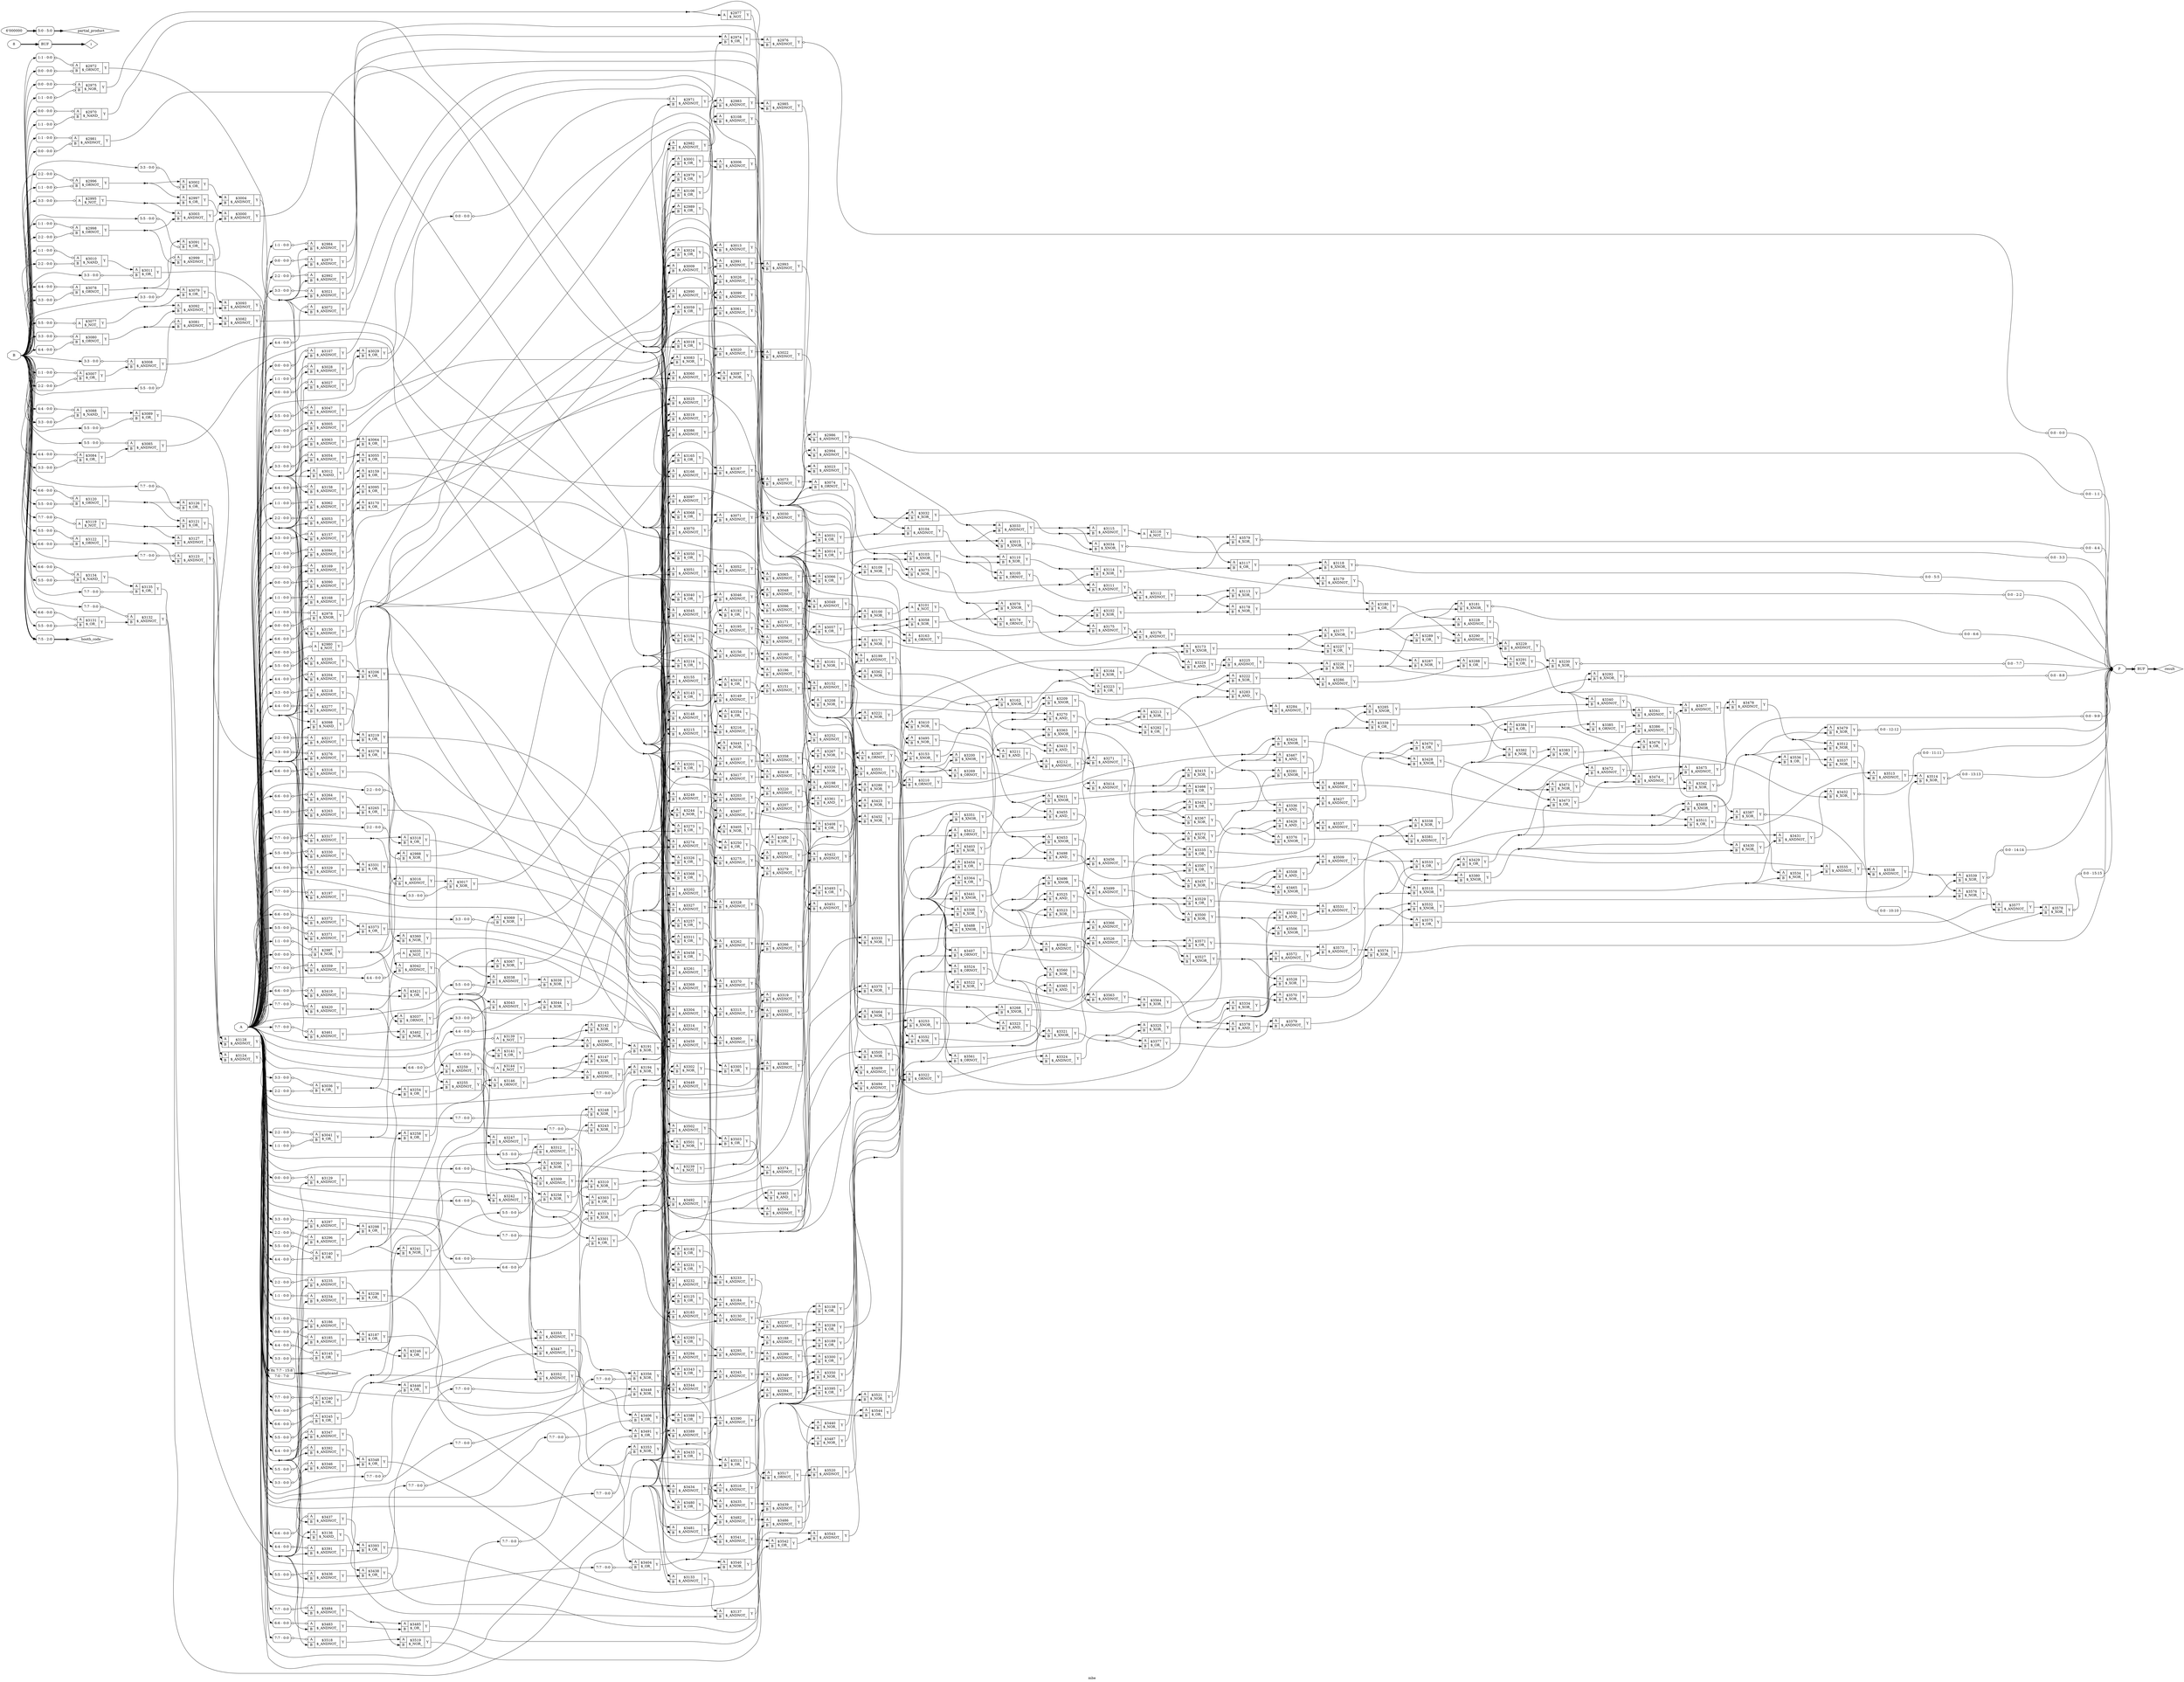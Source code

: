 digraph "mbe" {
label="mbe";
rankdir="LR";
remincross=true;
n565 [ shape=octagon, label="A", color="black", fontcolor="black" ];
n566 [ shape=octagon, label="B", color="black", fontcolor="black" ];
n567 [ shape=octagon, label="P", color="black", fontcolor="black" ];
n568 [ shape=diamond, label="booth_code", color="black", fontcolor="black" ];
n569 [ shape=diamond, label="i", color="black", fontcolor="black" ];
n570 [ shape=diamond, label="multiplicand", color="black", fontcolor="black" ];
n571 [ shape=diamond, label="partial_product", color="black", fontcolor="black" ];
n572 [ shape=diamond, label="result", color="black", fontcolor="black" ];
c574 [ shape=record, label="{{<p565> A|<p566> B}|$2970\n$_NAND_|{<p573> Y}}",  ];
x0 [ shape=record, style=rounded, label="<s0> 0:0 - 0:0 ", color="black", fontcolor="black" ];
x0:e -> c574:p565:w [arrowhead=odiamond, arrowtail=odiamond, dir=both, color="black", fontcolor="black", label=""];
x1 [ shape=record, style=rounded, label="<s0> 1:1 - 0:0 ", color="black", fontcolor="black" ];
x1:e -> c574:p566:w [arrowhead=odiamond, arrowtail=odiamond, dir=both, color="black", fontcolor="black", label=""];
c575 [ shape=record, label="{{<p565> A|<p566> B}|$2971\n$_ANDNOT_|{<p573> Y}}",  ];
x2 [ shape=record, style=rounded, label="<s0> 0:0 - 0:0 ", color="black", fontcolor="black" ];
x2:e -> c575:p565:w [arrowhead=odiamond, arrowtail=odiamond, dir=both, color="black", fontcolor="black", label=""];
c576 [ shape=record, label="{{<p565> A|<p566> B}|$2972\n$_ORNOT_|{<p573> Y}}",  ];
x3 [ shape=record, style=rounded, label="<s0> 1:1 - 0:0 ", color="black", fontcolor="black" ];
x3:e -> c576:p565:w [arrowhead=odiamond, arrowtail=odiamond, dir=both, color="black", fontcolor="black", label=""];
x4 [ shape=record, style=rounded, label="<s0> 0:0 - 0:0 ", color="black", fontcolor="black" ];
x4:e -> c576:p566:w [arrowhead=odiamond, arrowtail=odiamond, dir=both, color="black", fontcolor="black", label=""];
c577 [ shape=record, label="{{<p565> A|<p566> B}|$2973\n$_ANDNOT_|{<p573> Y}}",  ];
x5 [ shape=record, style=rounded, label="<s0> 0:0 - 0:0 ", color="black", fontcolor="black" ];
x5:e -> c577:p565:w [arrowhead=odiamond, arrowtail=odiamond, dir=both, color="black", fontcolor="black", label=""];
c578 [ shape=record, label="{{<p565> A|<p566> B}|$2974\n$_OR_|{<p573> Y}}",  ];
c579 [ shape=record, label="{{<p565> A|<p566> B}|$2975\n$_NOR_|{<p573> Y}}",  ];
x6 [ shape=record, style=rounded, label="<s0> 0:0 - 0:0 ", color="black", fontcolor="black" ];
x6:e -> c579:p565:w [arrowhead=odiamond, arrowtail=odiamond, dir=both, color="black", fontcolor="black", label=""];
x7 [ shape=record, style=rounded, label="<s0> 1:1 - 0:0 ", color="black", fontcolor="black" ];
x7:e -> c579:p566:w [arrowhead=odiamond, arrowtail=odiamond, dir=both, color="black", fontcolor="black", label=""];
c580 [ shape=record, label="{{<p565> A|<p566> B}|$2976\n$_ANDNOT_|{<p573> Y}}",  ];
x8 [ shape=record, style=rounded, label="<s0> 0:0 - 0:0 ", color="black", fontcolor="black" ];
c580:p573:e -> x8:w [arrowhead=odiamond, arrowtail=odiamond, dir=both, color="black", fontcolor="black", label=""];
c581 [ shape=record, label="{{<p565> A}|$2977\n$_NOT_|{<p573> Y}}",  ];
c582 [ shape=record, label="{{<p565> A|<p566> B}|$2978\n$_XNOR_|{<p573> Y}}",  ];
x9 [ shape=record, style=rounded, label="<s0> 1:1 - 0:0 ", color="black", fontcolor="black" ];
x9:e -> c582:p565:w [arrowhead=odiamond, arrowtail=odiamond, dir=both, color="black", fontcolor="black", label=""];
x10 [ shape=record, style=rounded, label="<s0> 0:0 - 0:0 ", color="black", fontcolor="black" ];
x10:e -> c582:p566:w [arrowhead=odiamond, arrowtail=odiamond, dir=both, color="black", fontcolor="black", label=""];
c583 [ shape=record, label="{{<p565> A|<p566> B}|$2979\n$_OR_|{<p573> Y}}",  ];
c584 [ shape=record, label="{{<p565> A}|$2980\n$_NOT_|{<p573> Y}}",  ];
x11 [ shape=record, style=rounded, label="<s0> 0:0 - 0:0 ", color="black", fontcolor="black" ];
x11:e -> c584:p565:w [arrowhead=odiamond, arrowtail=odiamond, dir=both, color="black", fontcolor="black", label=""];
c585 [ shape=record, label="{{<p565> A|<p566> B}|$2981\n$_ANDNOT_|{<p573> Y}}",  ];
x12 [ shape=record, style=rounded, label="<s0> 1:1 - 0:0 ", color="black", fontcolor="black" ];
x12:e -> c585:p565:w [arrowhead=odiamond, arrowtail=odiamond, dir=both, color="black", fontcolor="black", label=""];
x13 [ shape=record, style=rounded, label="<s0> 0:0 - 0:0 ", color="black", fontcolor="black" ];
x13:e -> c585:p566:w [arrowhead=odiamond, arrowtail=odiamond, dir=both, color="black", fontcolor="black", label=""];
c586 [ shape=record, label="{{<p565> A|<p566> B}|$2982\n$_ANDNOT_|{<p573> Y}}",  ];
c587 [ shape=record, label="{{<p565> A|<p566> B}|$2983\n$_ANDNOT_|{<p573> Y}}",  ];
c588 [ shape=record, label="{{<p565> A|<p566> B}|$2984\n$_ANDNOT_|{<p573> Y}}",  ];
x14 [ shape=record, style=rounded, label="<s0> 1:1 - 0:0 ", color="black", fontcolor="black" ];
x14:e -> c588:p565:w [arrowhead=odiamond, arrowtail=odiamond, dir=both, color="black", fontcolor="black", label=""];
c589 [ shape=record, label="{{<p565> A|<p566> B}|$2985\n$_ANDNOT_|{<p573> Y}}",  ];
c590 [ shape=record, label="{{<p565> A|<p566> B}|$2986\n$_ANDNOT_|{<p573> Y}}",  ];
x15 [ shape=record, style=rounded, label="<s0> 0:0 - 1:1 ", color="black", fontcolor="black" ];
c590:p573:e -> x15:w [arrowhead=odiamond, arrowtail=odiamond, dir=both, color="black", fontcolor="black", label=""];
c591 [ shape=record, label="{{<p565> A|<p566> B}|$2987\n$_NOR_|{<p573> Y}}",  ];
x16 [ shape=record, style=rounded, label="<s0> 1:1 - 0:0 ", color="black", fontcolor="black" ];
x16:e -> c591:p565:w [arrowhead=odiamond, arrowtail=odiamond, dir=both, color="black", fontcolor="black", label=""];
x17 [ shape=record, style=rounded, label="<s0> 0:0 - 0:0 ", color="black", fontcolor="black" ];
x17:e -> c591:p566:w [arrowhead=odiamond, arrowtail=odiamond, dir=both, color="black", fontcolor="black", label=""];
c592 [ shape=record, label="{{<p565> A|<p566> B}|$2988\n$_XOR_|{<p573> Y}}",  ];
x18 [ shape=record, style=rounded, label="<s0> 2:2 - 0:0 ", color="black", fontcolor="black" ];
x18:e -> c592:p566:w [arrowhead=odiamond, arrowtail=odiamond, dir=both, color="black", fontcolor="black", label=""];
c593 [ shape=record, label="{{<p565> A|<p566> B}|$2989\n$_OR_|{<p573> Y}}",  ];
c594 [ shape=record, label="{{<p565> A|<p566> B}|$2990\n$_ANDNOT_|{<p573> Y}}",  ];
c595 [ shape=record, label="{{<p565> A|<p566> B}|$2991\n$_ANDNOT_|{<p573> Y}}",  ];
c596 [ shape=record, label="{{<p565> A|<p566> B}|$2992\n$_ANDNOT_|{<p573> Y}}",  ];
x19 [ shape=record, style=rounded, label="<s0> 2:2 - 0:0 ", color="black", fontcolor="black" ];
x19:e -> c596:p565:w [arrowhead=odiamond, arrowtail=odiamond, dir=both, color="black", fontcolor="black", label=""];
c597 [ shape=record, label="{{<p565> A|<p566> B}|$2993\n$_ANDNOT_|{<p573> Y}}",  ];
c598 [ shape=record, label="{{<p565> A|<p566> B}|$2994\n$_ANDNOT_|{<p573> Y}}",  ];
c599 [ shape=record, label="{{<p565> A}|$2995\n$_NOT_|{<p573> Y}}",  ];
x20 [ shape=record, style=rounded, label="<s0> 3:3 - 0:0 ", color="black", fontcolor="black" ];
x20:e -> c599:p565:w [arrowhead=odiamond, arrowtail=odiamond, dir=both, color="black", fontcolor="black", label=""];
c600 [ shape=record, label="{{<p565> A|<p566> B}|$2996\n$_ORNOT_|{<p573> Y}}",  ];
x21 [ shape=record, style=rounded, label="<s0> 2:2 - 0:0 ", color="black", fontcolor="black" ];
x21:e -> c600:p565:w [arrowhead=odiamond, arrowtail=odiamond, dir=both, color="black", fontcolor="black", label=""];
x22 [ shape=record, style=rounded, label="<s0> 1:1 - 0:0 ", color="black", fontcolor="black" ];
x22:e -> c600:p566:w [arrowhead=odiamond, arrowtail=odiamond, dir=both, color="black", fontcolor="black", label=""];
c601 [ shape=record, label="{{<p565> A|<p566> B}|$2997\n$_OR_|{<p573> Y}}",  ];
c602 [ shape=record, label="{{<p565> A|<p566> B}|$2998\n$_ORNOT_|{<p573> Y}}",  ];
x23 [ shape=record, style=rounded, label="<s0> 1:1 - 0:0 ", color="black", fontcolor="black" ];
x23:e -> c602:p565:w [arrowhead=odiamond, arrowtail=odiamond, dir=both, color="black", fontcolor="black", label=""];
x24 [ shape=record, style=rounded, label="<s0> 2:2 - 0:0 ", color="black", fontcolor="black" ];
x24:e -> c602:p566:w [arrowhead=odiamond, arrowtail=odiamond, dir=both, color="black", fontcolor="black", label=""];
c603 [ shape=record, label="{{<p565> A|<p566> B}|$2999\n$_ANDNOT_|{<p573> Y}}",  ];
x25 [ shape=record, style=rounded, label="<s0> 3:3 - 0:0 ", color="black", fontcolor="black" ];
x25:e -> c603:p565:w [arrowhead=odiamond, arrowtail=odiamond, dir=both, color="black", fontcolor="black", label=""];
c604 [ shape=record, label="{{<p565> A|<p566> B}|$3000\n$_ANDNOT_|{<p573> Y}}",  ];
c605 [ shape=record, label="{{<p565> A|<p566> B}|$3001\n$_OR_|{<p573> Y}}",  ];
c606 [ shape=record, label="{{<p565> A|<p566> B}|$3002\n$_OR_|{<p573> Y}}",  ];
x26 [ shape=record, style=rounded, label="<s0> 3:3 - 0:0 ", color="black", fontcolor="black" ];
x26:e -> c606:p566:w [arrowhead=odiamond, arrowtail=odiamond, dir=both, color="black", fontcolor="black", label=""];
c607 [ shape=record, label="{{<p565> A|<p566> B}|$3003\n$_ANDNOT_|{<p573> Y}}",  ];
c608 [ shape=record, label="{{<p565> A|<p566> B}|$3004\n$_ANDNOT_|{<p573> Y}}",  ];
c609 [ shape=record, label="{{<p565> A|<p566> B}|$3005\n$_ANDNOT_|{<p573> Y}}",  ];
x27 [ shape=record, style=rounded, label="<s0> 0:0 - 0:0 ", color="black", fontcolor="black" ];
x27:e -> c609:p565:w [arrowhead=odiamond, arrowtail=odiamond, dir=both, color="black", fontcolor="black", label=""];
c610 [ shape=record, label="{{<p565> A|<p566> B}|$3006\n$_ANDNOT_|{<p573> Y}}",  ];
c611 [ shape=record, label="{{<p565> A|<p566> B}|$3007\n$_OR_|{<p573> Y}}",  ];
x28 [ shape=record, style=rounded, label="<s0> 1:1 - 0:0 ", color="black", fontcolor="black" ];
x28:e -> c611:p565:w [arrowhead=odiamond, arrowtail=odiamond, dir=both, color="black", fontcolor="black", label=""];
x29 [ shape=record, style=rounded, label="<s0> 2:2 - 0:0 ", color="black", fontcolor="black" ];
x29:e -> c611:p566:w [arrowhead=odiamond, arrowtail=odiamond, dir=both, color="black", fontcolor="black", label=""];
c612 [ shape=record, label="{{<p565> A|<p566> B}|$3008\n$_ANDNOT_|{<p573> Y}}",  ];
x30 [ shape=record, style=rounded, label="<s0> 3:3 - 0:0 ", color="black", fontcolor="black" ];
x30:e -> c612:p565:w [arrowhead=odiamond, arrowtail=odiamond, dir=both, color="black", fontcolor="black", label=""];
c613 [ shape=record, label="{{<p565> A|<p566> B}|$3009\n$_ANDNOT_|{<p573> Y}}",  ];
c614 [ shape=record, label="{{<p565> A|<p566> B}|$3010\n$_NAND_|{<p573> Y}}",  ];
x31 [ shape=record, style=rounded, label="<s0> 1:1 - 0:0 ", color="black", fontcolor="black" ];
x31:e -> c614:p565:w [arrowhead=odiamond, arrowtail=odiamond, dir=both, color="black", fontcolor="black", label=""];
x32 [ shape=record, style=rounded, label="<s0> 2:2 - 0:0 ", color="black", fontcolor="black" ];
x32:e -> c614:p566:w [arrowhead=odiamond, arrowtail=odiamond, dir=both, color="black", fontcolor="black", label=""];
c615 [ shape=record, label="{{<p565> A|<p566> B}|$3011\n$_OR_|{<p573> Y}}",  ];
x33 [ shape=record, style=rounded, label="<s0> 3:3 - 0:0 ", color="black", fontcolor="black" ];
x33:e -> c615:p566:w [arrowhead=odiamond, arrowtail=odiamond, dir=both, color="black", fontcolor="black", label=""];
c616 [ shape=record, label="{{<p565> A|<p566> B}|$3012\n$_NAND_|{<p573> Y}}",  ];
c617 [ shape=record, label="{{<p565> A|<p566> B}|$3013\n$_ANDNOT_|{<p573> Y}}",  ];
c618 [ shape=record, label="{{<p565> A|<p566> B}|$3014\n$_OR_|{<p573> Y}}",  ];
c619 [ shape=record, label="{{<p565> A|<p566> B}|$3015\n$_XNOR_|{<p573> Y}}",  ];
x34 [ shape=record, style=rounded, label="<s0> 0:0 - 2:2 ", color="black", fontcolor="black" ];
c619:p573:e -> x34:w [arrowhead=odiamond, arrowtail=odiamond, dir=both, color="black", fontcolor="black", label=""];
c620 [ shape=record, label="{{<p565> A|<p566> B}|$3016\n$_ANDNOT_|{<p573> Y}}",  ];
x35 [ shape=record, style=rounded, label="<s0> 2:2 - 0:0 ", color="black", fontcolor="black" ];
x35:e -> c620:p566:w [arrowhead=odiamond, arrowtail=odiamond, dir=both, color="black", fontcolor="black", label=""];
c621 [ shape=record, label="{{<p565> A|<p566> B}|$3017\n$_XOR_|{<p573> Y}}",  ];
x36 [ shape=record, style=rounded, label="<s0> 3:3 - 0:0 ", color="black", fontcolor="black" ];
x36:e -> c621:p566:w [arrowhead=odiamond, arrowtail=odiamond, dir=both, color="black", fontcolor="black", label=""];
c622 [ shape=record, label="{{<p565> A|<p566> B}|$3018\n$_OR_|{<p573> Y}}",  ];
c623 [ shape=record, label="{{<p565> A|<p566> B}|$3019\n$_ANDNOT_|{<p573> Y}}",  ];
c624 [ shape=record, label="{{<p565> A|<p566> B}|$3020\n$_ANDNOT_|{<p573> Y}}",  ];
c625 [ shape=record, label="{{<p565> A|<p566> B}|$3021\n$_ANDNOT_|{<p573> Y}}",  ];
x37 [ shape=record, style=rounded, label="<s0> 3:3 - 0:0 ", color="black", fontcolor="black" ];
x37:e -> c625:p565:w [arrowhead=odiamond, arrowtail=odiamond, dir=both, color="black", fontcolor="black", label=""];
c626 [ shape=record, label="{{<p565> A|<p566> B}|$3022\n$_ANDNOT_|{<p573> Y}}",  ];
c627 [ shape=record, label="{{<p565> A|<p566> B}|$3023\n$_ANDNOT_|{<p573> Y}}",  ];
c628 [ shape=record, label="{{<p565> A|<p566> B}|$3024\n$_OR_|{<p573> Y}}",  ];
c629 [ shape=record, label="{{<p565> A|<p566> B}|$3025\n$_ANDNOT_|{<p573> Y}}",  ];
c630 [ shape=record, label="{{<p565> A|<p566> B}|$3026\n$_ANDNOT_|{<p573> Y}}",  ];
c631 [ shape=record, label="{{<p565> A|<p566> B}|$3027\n$_ANDNOT_|{<p573> Y}}",  ];
x38 [ shape=record, style=rounded, label="<s0> 0:0 - 0:0 ", color="black", fontcolor="black" ];
x38:e -> c631:p565:w [arrowhead=odiamond, arrowtail=odiamond, dir=both, color="black", fontcolor="black", label=""];
c632 [ shape=record, label="{{<p565> A|<p566> B}|$3028\n$_ANDNOT_|{<p573> Y}}",  ];
x39 [ shape=record, style=rounded, label="<s0> 1:1 - 0:0 ", color="black", fontcolor="black" ];
x39:e -> c632:p565:w [arrowhead=odiamond, arrowtail=odiamond, dir=both, color="black", fontcolor="black", label=""];
c633 [ shape=record, label="{{<p565> A|<p566> B}|$3029\n$_OR_|{<p573> Y}}",  ];
c634 [ shape=record, label="{{<p565> A|<p566> B}|$3030\n$_ANDNOT_|{<p573> Y}}",  ];
c635 [ shape=record, label="{{<p565> A|<p566> B}|$3031\n$_OR_|{<p573> Y}}",  ];
c636 [ shape=record, label="{{<p565> A|<p566> B}|$3032\n$_XOR_|{<p573> Y}}",  ];
c637 [ shape=record, label="{{<p565> A|<p566> B}|$3033\n$_ANDNOT_|{<p573> Y}}",  ];
c638 [ shape=record, label="{{<p565> A|<p566> B}|$3034\n$_XNOR_|{<p573> Y}}",  ];
x40 [ shape=record, style=rounded, label="<s0> 0:0 - 3:3 ", color="black", fontcolor="black" ];
c638:p573:e -> x40:w [arrowhead=odiamond, arrowtail=odiamond, dir=both, color="black", fontcolor="black", label=""];
c639 [ shape=record, label="{{<p565> A}|$3035\n$_NOT_|{<p573> Y}}",  ];
x41 [ shape=record, style=rounded, label="<s0> 4:4 - 0:0 ", color="black", fontcolor="black" ];
x41:e -> c639:p565:w [arrowhead=odiamond, arrowtail=odiamond, dir=both, color="black", fontcolor="black", label=""];
c640 [ shape=record, label="{{<p565> A|<p566> B}|$3036\n$_OR_|{<p573> Y}}",  ];
x42 [ shape=record, style=rounded, label="<s0> 3:3 - 0:0 ", color="black", fontcolor="black" ];
x42:e -> c640:p565:w [arrowhead=odiamond, arrowtail=odiamond, dir=both, color="black", fontcolor="black", label=""];
x43 [ shape=record, style=rounded, label="<s0> 2:2 - 0:0 ", color="black", fontcolor="black" ];
x43:e -> c640:p566:w [arrowhead=odiamond, arrowtail=odiamond, dir=both, color="black", fontcolor="black", label=""];
c641 [ shape=record, label="{{<p565> A|<p566> B}|$3037\n$_ORNOT_|{<p573> Y}}",  ];
c642 [ shape=record, label="{{<p565> A|<p566> B}|$3038\n$_ANDNOT_|{<p573> Y}}",  ];
c643 [ shape=record, label="{{<p565> A|<p566> B}|$3039\n$_XOR_|{<p573> Y}}",  ];
x44 [ shape=record, style=rounded, label="<s0> 5:5 - 0:0 ", color="black", fontcolor="black" ];
x44:e -> c643:p566:w [arrowhead=odiamond, arrowtail=odiamond, dir=both, color="black", fontcolor="black", label=""];
c644 [ shape=record, label="{{<p565> A|<p566> B}|$3040\n$_OR_|{<p573> Y}}",  ];
c645 [ shape=record, label="{{<p565> A|<p566> B}|$3041\n$_OR_|{<p573> Y}}",  ];
x45 [ shape=record, style=rounded, label="<s0> 2:2 - 0:0 ", color="black", fontcolor="black" ];
x45:e -> c645:p565:w [arrowhead=odiamond, arrowtail=odiamond, dir=both, color="black", fontcolor="black", label=""];
x46 [ shape=record, style=rounded, label="<s0> 1:1 - 0:0 ", color="black", fontcolor="black" ];
x46:e -> c645:p566:w [arrowhead=odiamond, arrowtail=odiamond, dir=both, color="black", fontcolor="black", label=""];
c646 [ shape=record, label="{{<p565> A|<p566> B}|$3042\n$_ANDNOT_|{<p573> Y}}",  ];
c647 [ shape=record, label="{{<p565> A|<p566> B}|$3043\n$_ANDNOT_|{<p573> Y}}",  ];
x47 [ shape=record, style=rounded, label="<s0> 3:3 - 0:0 ", color="black", fontcolor="black" ];
x47:e -> c647:p566:w [arrowhead=odiamond, arrowtail=odiamond, dir=both, color="black", fontcolor="black", label=""];
c648 [ shape=record, label="{{<p565> A|<p566> B}|$3044\n$_XOR_|{<p573> Y}}",  ];
x48 [ shape=record, style=rounded, label="<s0> 4:4 - 0:0 ", color="black", fontcolor="black" ];
x48:e -> c648:p566:w [arrowhead=odiamond, arrowtail=odiamond, dir=both, color="black", fontcolor="black", label=""];
c649 [ shape=record, label="{{<p565> A|<p566> B}|$3045\n$_ANDNOT_|{<p573> Y}}",  ];
c650 [ shape=record, label="{{<p565> A|<p566> B}|$3046\n$_ANDNOT_|{<p573> Y}}",  ];
c651 [ shape=record, label="{{<p565> A|<p566> B}|$3047\n$_ANDNOT_|{<p573> Y}}",  ];
x49 [ shape=record, style=rounded, label="<s0> 5:5 - 0:0 ", color="black", fontcolor="black" ];
x49:e -> c651:p565:w [arrowhead=odiamond, arrowtail=odiamond, dir=both, color="black", fontcolor="black", label=""];
c652 [ shape=record, label="{{<p565> A|<p566> B}|$3048\n$_ANDNOT_|{<p573> Y}}",  ];
c653 [ shape=record, label="{{<p565> A|<p566> B}|$3049\n$_ANDNOT_|{<p573> Y}}",  ];
c654 [ shape=record, label="{{<p565> A|<p566> B}|$3050\n$_OR_|{<p573> Y}}",  ];
c655 [ shape=record, label="{{<p565> A|<p566> B}|$3051\n$_ANDNOT_|{<p573> Y}}",  ];
c656 [ shape=record, label="{{<p565> A|<p566> B}|$3052\n$_ANDNOT_|{<p573> Y}}",  ];
c657 [ shape=record, label="{{<p565> A|<p566> B}|$3053\n$_ANDNOT_|{<p573> Y}}",  ];
x50 [ shape=record, style=rounded, label="<s0> 2:2 - 0:0 ", color="black", fontcolor="black" ];
x50:e -> c657:p565:w [arrowhead=odiamond, arrowtail=odiamond, dir=both, color="black", fontcolor="black", label=""];
c658 [ shape=record, label="{{<p565> A|<p566> B}|$3054\n$_ANDNOT_|{<p573> Y}}",  ];
x51 [ shape=record, style=rounded, label="<s0> 3:3 - 0:0 ", color="black", fontcolor="black" ];
x51:e -> c658:p565:w [arrowhead=odiamond, arrowtail=odiamond, dir=both, color="black", fontcolor="black", label=""];
c659 [ shape=record, label="{{<p565> A|<p566> B}|$3055\n$_OR_|{<p573> Y}}",  ];
c660 [ shape=record, label="{{<p565> A|<p566> B}|$3056\n$_ANDNOT_|{<p573> Y}}",  ];
c661 [ shape=record, label="{{<p565> A|<p566> B}|$3057\n$_OR_|{<p573> Y}}",  ];
c662 [ shape=record, label="{{<p565> A|<p566> B}|$3058\n$_XOR_|{<p573> Y}}",  ];
c663 [ shape=record, label="{{<p565> A|<p566> B}|$3059\n$_OR_|{<p573> Y}}",  ];
c664 [ shape=record, label="{{<p565> A|<p566> B}|$3060\n$_ANDNOT_|{<p573> Y}}",  ];
c665 [ shape=record, label="{{<p565> A|<p566> B}|$3061\n$_ANDNOT_|{<p573> Y}}",  ];
c666 [ shape=record, label="{{<p565> A|<p566> B}|$3062\n$_ANDNOT_|{<p573> Y}}",  ];
x52 [ shape=record, style=rounded, label="<s0> 1:1 - 0:0 ", color="black", fontcolor="black" ];
x52:e -> c666:p565:w [arrowhead=odiamond, arrowtail=odiamond, dir=both, color="black", fontcolor="black", label=""];
c667 [ shape=record, label="{{<p565> A|<p566> B}|$3063\n$_ANDNOT_|{<p573> Y}}",  ];
x53 [ shape=record, style=rounded, label="<s0> 2:2 - 0:0 ", color="black", fontcolor="black" ];
x53:e -> c667:p565:w [arrowhead=odiamond, arrowtail=odiamond, dir=both, color="black", fontcolor="black", label=""];
c668 [ shape=record, label="{{<p565> A|<p566> B}|$3064\n$_OR_|{<p573> Y}}",  ];
c669 [ shape=record, label="{{<p565> A|<p566> B}|$3065\n$_ANDNOT_|{<p573> Y}}",  ];
c670 [ shape=record, label="{{<p565> A|<p566> B}|$3066\n$_OR_|{<p573> Y}}",  ];
c671 [ shape=record, label="{{<p565> A|<p566> B}|$3067\n$_XOR_|{<p573> Y}}",  ];
c672 [ shape=record, label="{{<p565> A|<p566> B}|$3068\n$_OR_|{<p573> Y}}",  ];
c673 [ shape=record, label="{{<p565> A|<p566> B}|$3069\n$_XOR_|{<p573> Y}}",  ];
x54 [ shape=record, style=rounded, label="<s0> 3:3 - 0:0 ", color="black", fontcolor="black" ];
x54:e -> c673:p566:w [arrowhead=odiamond, arrowtail=odiamond, dir=both, color="black", fontcolor="black", label=""];
c674 [ shape=record, label="{{<p565> A|<p566> B}|$3070\n$_ANDNOT_|{<p573> Y}}",  ];
c675 [ shape=record, label="{{<p565> A|<p566> B}|$3071\n$_ANDNOT_|{<p573> Y}}",  ];
c676 [ shape=record, label="{{<p565> A|<p566> B}|$3072\n$_ANDNOT_|{<p573> Y}}",  ];
x55 [ shape=record, style=rounded, label="<s0> 4:4 - 0:0 ", color="black", fontcolor="black" ];
x55:e -> c676:p565:w [arrowhead=odiamond, arrowtail=odiamond, dir=both, color="black", fontcolor="black", label=""];
c677 [ shape=record, label="{{<p565> A|<p566> B}|$3073\n$_ANDNOT_|{<p573> Y}}",  ];
c678 [ shape=record, label="{{<p565> A|<p566> B}|$3074\n$_ORNOT_|{<p573> Y}}",  ];
c679 [ shape=record, label="{{<p565> A|<p566> B}|$3075\n$_NOR_|{<p573> Y}}",  ];
c680 [ shape=record, label="{{<p565> A|<p566> B}|$3076\n$_XNOR_|{<p573> Y}}",  ];
c681 [ shape=record, label="{{<p565> A}|$3077\n$_NOT_|{<p573> Y}}",  ];
x56 [ shape=record, style=rounded, label="<s0> 5:5 - 0:0 ", color="black", fontcolor="black" ];
x56:e -> c681:p565:w [arrowhead=odiamond, arrowtail=odiamond, dir=both, color="black", fontcolor="black", label=""];
c682 [ shape=record, label="{{<p565> A|<p566> B}|$3078\n$_ORNOT_|{<p573> Y}}",  ];
x57 [ shape=record, style=rounded, label="<s0> 4:4 - 0:0 ", color="black", fontcolor="black" ];
x57:e -> c682:p565:w [arrowhead=odiamond, arrowtail=odiamond, dir=both, color="black", fontcolor="black", label=""];
x58 [ shape=record, style=rounded, label="<s0> 3:3 - 0:0 ", color="black", fontcolor="black" ];
x58:e -> c682:p566:w [arrowhead=odiamond, arrowtail=odiamond, dir=both, color="black", fontcolor="black", label=""];
c683 [ shape=record, label="{{<p565> A|<p566> B}|$3079\n$_OR_|{<p573> Y}}",  ];
c684 [ shape=record, label="{{<p565> A|<p566> B}|$3080\n$_ORNOT_|{<p573> Y}}",  ];
x59 [ shape=record, style=rounded, label="<s0> 3:3 - 0:0 ", color="black", fontcolor="black" ];
x59:e -> c684:p565:w [arrowhead=odiamond, arrowtail=odiamond, dir=both, color="black", fontcolor="black", label=""];
x60 [ shape=record, style=rounded, label="<s0> 4:4 - 0:0 ", color="black", fontcolor="black" ];
x60:e -> c684:p566:w [arrowhead=odiamond, arrowtail=odiamond, dir=both, color="black", fontcolor="black", label=""];
c685 [ shape=record, label="{{<p565> A|<p566> B}|$3081\n$_ANDNOT_|{<p573> Y}}",  ];
x61 [ shape=record, style=rounded, label="<s0> 5:5 - 0:0 ", color="black", fontcolor="black" ];
x61:e -> c685:p565:w [arrowhead=odiamond, arrowtail=odiamond, dir=both, color="black", fontcolor="black", label=""];
c686 [ shape=record, label="{{<p565> A|<p566> B}|$3082\n$_ANDNOT_|{<p573> Y}}",  ];
c687 [ shape=record, label="{{<p565> A|<p566> B}|$3083\n$_NOR_|{<p573> Y}}",  ];
c688 [ shape=record, label="{{<p565> A|<p566> B}|$3084\n$_OR_|{<p573> Y}}",  ];
x62 [ shape=record, style=rounded, label="<s0> 4:4 - 0:0 ", color="black", fontcolor="black" ];
x62:e -> c688:p565:w [arrowhead=odiamond, arrowtail=odiamond, dir=both, color="black", fontcolor="black", label=""];
x63 [ shape=record, style=rounded, label="<s0> 3:3 - 0:0 ", color="black", fontcolor="black" ];
x63:e -> c688:p566:w [arrowhead=odiamond, arrowtail=odiamond, dir=both, color="black", fontcolor="black", label=""];
c689 [ shape=record, label="{{<p565> A|<p566> B}|$3085\n$_ANDNOT_|{<p573> Y}}",  ];
x64 [ shape=record, style=rounded, label="<s0> 5:5 - 0:0 ", color="black", fontcolor="black" ];
x64:e -> c689:p565:w [arrowhead=odiamond, arrowtail=odiamond, dir=both, color="black", fontcolor="black", label=""];
c690 [ shape=record, label="{{<p565> A|<p566> B}|$3086\n$_ANDNOT_|{<p573> Y}}",  ];
c691 [ shape=record, label="{{<p565> A|<p566> B}|$3087\n$_NOR_|{<p573> Y}}",  ];
c692 [ shape=record, label="{{<p565> A|<p566> B}|$3088\n$_NAND_|{<p573> Y}}",  ];
x65 [ shape=record, style=rounded, label="<s0> 4:4 - 0:0 ", color="black", fontcolor="black" ];
x65:e -> c692:p565:w [arrowhead=odiamond, arrowtail=odiamond, dir=both, color="black", fontcolor="black", label=""];
x66 [ shape=record, style=rounded, label="<s0> 3:3 - 0:0 ", color="black", fontcolor="black" ];
x66:e -> c692:p566:w [arrowhead=odiamond, arrowtail=odiamond, dir=both, color="black", fontcolor="black", label=""];
c693 [ shape=record, label="{{<p565> A|<p566> B}|$3089\n$_OR_|{<p573> Y}}",  ];
x67 [ shape=record, style=rounded, label="<s0> 5:5 - 0:0 ", color="black", fontcolor="black" ];
x67:e -> c693:p566:w [arrowhead=odiamond, arrowtail=odiamond, dir=both, color="black", fontcolor="black", label=""];
c694 [ shape=record, label="{{<p565> A|<p566> B}|$3090\n$_ANDNOT_|{<p573> Y}}",  ];
x68 [ shape=record, style=rounded, label="<s0> 0:0 - 0:0 ", color="black", fontcolor="black" ];
x68:e -> c694:p565:w [arrowhead=odiamond, arrowtail=odiamond, dir=both, color="black", fontcolor="black", label=""];
c695 [ shape=record, label="{{<p565> A|<p566> B}|$3091\n$_OR_|{<p573> Y}}",  ];
x69 [ shape=record, style=rounded, label="<s0> 5:5 - 0:0 ", color="black", fontcolor="black" ];
x69:e -> c695:p566:w [arrowhead=odiamond, arrowtail=odiamond, dir=both, color="black", fontcolor="black", label=""];
c696 [ shape=record, label="{{<p565> A|<p566> B}|$3092\n$_ANDNOT_|{<p573> Y}}",  ];
c697 [ shape=record, label="{{<p565> A|<p566> B}|$3093\n$_ANDNOT_|{<p573> Y}}",  ];
c698 [ shape=record, label="{{<p565> A|<p566> B}|$3094\n$_ANDNOT_|{<p573> Y}}",  ];
x70 [ shape=record, style=rounded, label="<s0> 1:1 - 0:0 ", color="black", fontcolor="black" ];
x70:e -> c698:p565:w [arrowhead=odiamond, arrowtail=odiamond, dir=both, color="black", fontcolor="black", label=""];
c699 [ shape=record, label="{{<p565> A|<p566> B}|$3095\n$_OR_|{<p573> Y}}",  ];
c700 [ shape=record, label="{{<p565> A|<p566> B}|$3096\n$_ANDNOT_|{<p573> Y}}",  ];
c701 [ shape=record, label="{{<p565> A|<p566> B}|$3097\n$_ANDNOT_|{<p573> Y}}",  ];
c702 [ shape=record, label="{{<p565> A|<p566> B}|$3098\n$_NAND_|{<p573> Y}}",  ];
c703 [ shape=record, label="{{<p565> A|<p566> B}|$3099\n$_ANDNOT_|{<p573> Y}}",  ];
c704 [ shape=record, label="{{<p565> A|<p566> B}|$3100\n$_NOR_|{<p573> Y}}",  ];
c705 [ shape=record, label="{{<p565> A}|$3101\n$_NOT_|{<p573> Y}}",  ];
c706 [ shape=record, label="{{<p565> A|<p566> B}|$3102\n$_XOR_|{<p573> Y}}",  ];
c707 [ shape=record, label="{{<p565> A|<p566> B}|$3103\n$_XNOR_|{<p573> Y}}",  ];
c708 [ shape=record, label="{{<p565> A|<p566> B}|$3104\n$_ANDNOT_|{<p573> Y}}",  ];
c709 [ shape=record, label="{{<p565> A|<p566> B}|$3105\n$_ORNOT_|{<p573> Y}}",  ];
c710 [ shape=record, label="{{<p565> A|<p566> B}|$3106\n$_OR_|{<p573> Y}}",  ];
c711 [ shape=record, label="{{<p565> A|<p566> B}|$3107\n$_ANDNOT_|{<p573> Y}}",  ];
x71 [ shape=record, style=rounded, label="<s0> 0:0 - 0:0 ", color="black", fontcolor="black" ];
x71:e -> c711:p565:w [arrowhead=odiamond, arrowtail=odiamond, dir=both, color="black", fontcolor="black", label=""];
c712 [ shape=record, label="{{<p565> A|<p566> B}|$3108\n$_ANDNOT_|{<p573> Y}}",  ];
c713 [ shape=record, label="{{<p565> A|<p566> B}|$3109\n$_NOR_|{<p573> Y}}",  ];
c714 [ shape=record, label="{{<p565> A|<p566> B}|$3110\n$_XOR_|{<p573> Y}}",  ];
c715 [ shape=record, label="{{<p565> A|<p566> B}|$3111\n$_ANDNOT_|{<p573> Y}}",  ];
c716 [ shape=record, label="{{<p565> A|<p566> B}|$3112\n$_ANDNOT_|{<p573> Y}}",  ];
c717 [ shape=record, label="{{<p565> A|<p566> B}|$3113\n$_XOR_|{<p573> Y}}",  ];
c718 [ shape=record, label="{{<p565> A|<p566> B}|$3114\n$_XOR_|{<p573> Y}}",  ];
c719 [ shape=record, label="{{<p565> A|<p566> B}|$3115\n$_ANDNOT_|{<p573> Y}}",  ];
c720 [ shape=record, label="{{<p565> A}|$3116\n$_NOT_|{<p573> Y}}",  ];
c721 [ shape=record, label="{{<p565> A|<p566> B}|$3117\n$_OR_|{<p573> Y}}",  ];
c722 [ shape=record, label="{{<p565> A|<p566> B}|$3118\n$_XNOR_|{<p573> Y}}",  ];
x72 [ shape=record, style=rounded, label="<s0> 0:0 - 5:5 ", color="black", fontcolor="black" ];
c722:p573:e -> x72:w [arrowhead=odiamond, arrowtail=odiamond, dir=both, color="black", fontcolor="black", label=""];
c723 [ shape=record, label="{{<p565> A}|$3119\n$_NOT_|{<p573> Y}}",  ];
x73 [ shape=record, style=rounded, label="<s0> 7:7 - 0:0 ", color="black", fontcolor="black" ];
x73:e -> c723:p565:w [arrowhead=odiamond, arrowtail=odiamond, dir=both, color="black", fontcolor="black", label=""];
c724 [ shape=record, label="{{<p565> A|<p566> B}|$3120\n$_ORNOT_|{<p573> Y}}",  ];
x74 [ shape=record, style=rounded, label="<s0> 6:6 - 0:0 ", color="black", fontcolor="black" ];
x74:e -> c724:p565:w [arrowhead=odiamond, arrowtail=odiamond, dir=both, color="black", fontcolor="black", label=""];
x75 [ shape=record, style=rounded, label="<s0> 5:5 - 0:0 ", color="black", fontcolor="black" ];
x75:e -> c724:p566:w [arrowhead=odiamond, arrowtail=odiamond, dir=both, color="black", fontcolor="black", label=""];
c725 [ shape=record, label="{{<p565> A|<p566> B}|$3121\n$_OR_|{<p573> Y}}",  ];
c726 [ shape=record, label="{{<p565> A|<p566> B}|$3122\n$_ORNOT_|{<p573> Y}}",  ];
x76 [ shape=record, style=rounded, label="<s0> 5:5 - 0:0 ", color="black", fontcolor="black" ];
x76:e -> c726:p565:w [arrowhead=odiamond, arrowtail=odiamond, dir=both, color="black", fontcolor="black", label=""];
x77 [ shape=record, style=rounded, label="<s0> 6:6 - 0:0 ", color="black", fontcolor="black" ];
x77:e -> c726:p566:w [arrowhead=odiamond, arrowtail=odiamond, dir=both, color="black", fontcolor="black", label=""];
c727 [ shape=record, label="{{<p565> A|<p566> B}|$3123\n$_ANDNOT_|{<p573> Y}}",  ];
x78 [ shape=record, style=rounded, label="<s0> 7:7 - 0:0 ", color="black", fontcolor="black" ];
x78:e -> c727:p565:w [arrowhead=odiamond, arrowtail=odiamond, dir=both, color="black", fontcolor="black", label=""];
c728 [ shape=record, label="{{<p565> A|<p566> B}|$3124\n$_ANDNOT_|{<p573> Y}}",  ];
c729 [ shape=record, label="{{<p565> A|<p566> B}|$3125\n$_OR_|{<p573> Y}}",  ];
c730 [ shape=record, label="{{<p565> A|<p566> B}|$3126\n$_OR_|{<p573> Y}}",  ];
x79 [ shape=record, style=rounded, label="<s0> 7:7 - 0:0 ", color="black", fontcolor="black" ];
x79:e -> c730:p566:w [arrowhead=odiamond, arrowtail=odiamond, dir=both, color="black", fontcolor="black", label=""];
c731 [ shape=record, label="{{<p565> A|<p566> B}|$3127\n$_ANDNOT_|{<p573> Y}}",  ];
c732 [ shape=record, label="{{<p565> A|<p566> B}|$3128\n$_ANDNOT_|{<p573> Y}}",  ];
c733 [ shape=record, label="{{<p565> A|<p566> B}|$3129\n$_ANDNOT_|{<p573> Y}}",  ];
x80 [ shape=record, style=rounded, label="<s0> 0:0 - 0:0 ", color="black", fontcolor="black" ];
x80:e -> c733:p565:w [arrowhead=odiamond, arrowtail=odiamond, dir=both, color="black", fontcolor="black", label=""];
c734 [ shape=record, label="{{<p565> A|<p566> B}|$3130\n$_ANDNOT_|{<p573> Y}}",  ];
c735 [ shape=record, label="{{<p565> A|<p566> B}|$3131\n$_OR_|{<p573> Y}}",  ];
x81 [ shape=record, style=rounded, label="<s0> 6:6 - 0:0 ", color="black", fontcolor="black" ];
x81:e -> c735:p565:w [arrowhead=odiamond, arrowtail=odiamond, dir=both, color="black", fontcolor="black", label=""];
x82 [ shape=record, style=rounded, label="<s0> 5:5 - 0:0 ", color="black", fontcolor="black" ];
x82:e -> c735:p566:w [arrowhead=odiamond, arrowtail=odiamond, dir=both, color="black", fontcolor="black", label=""];
c736 [ shape=record, label="{{<p565> A|<p566> B}|$3132\n$_ANDNOT_|{<p573> Y}}",  ];
x83 [ shape=record, style=rounded, label="<s0> 7:7 - 0:0 ", color="black", fontcolor="black" ];
x83:e -> c736:p565:w [arrowhead=odiamond, arrowtail=odiamond, dir=both, color="black", fontcolor="black", label=""];
c737 [ shape=record, label="{{<p565> A|<p566> B}|$3133\n$_ANDNOT_|{<p573> Y}}",  ];
c738 [ shape=record, label="{{<p565> A|<p566> B}|$3134\n$_NAND_|{<p573> Y}}",  ];
x84 [ shape=record, style=rounded, label="<s0> 6:6 - 0:0 ", color="black", fontcolor="black" ];
x84:e -> c738:p565:w [arrowhead=odiamond, arrowtail=odiamond, dir=both, color="black", fontcolor="black", label=""];
x85 [ shape=record, style=rounded, label="<s0> 5:5 - 0:0 ", color="black", fontcolor="black" ];
x85:e -> c738:p566:w [arrowhead=odiamond, arrowtail=odiamond, dir=both, color="black", fontcolor="black", label=""];
c739 [ shape=record, label="{{<p565> A|<p566> B}|$3135\n$_OR_|{<p573> Y}}",  ];
x86 [ shape=record, style=rounded, label="<s0> 7:7 - 0:0 ", color="black", fontcolor="black" ];
x86:e -> c739:p566:w [arrowhead=odiamond, arrowtail=odiamond, dir=both, color="black", fontcolor="black", label=""];
c740 [ shape=record, label="{{<p565> A|<p566> B}|$3136\n$_NAND_|{<p573> Y}}",  ];
c741 [ shape=record, label="{{<p565> A|<p566> B}|$3137\n$_ANDNOT_|{<p573> Y}}",  ];
c742 [ shape=record, label="{{<p565> A|<p566> B}|$3138\n$_OR_|{<p573> Y}}",  ];
c743 [ shape=record, label="{{<p565> A}|$3139\n$_NOT_|{<p573> Y}}",  ];
x87 [ shape=record, style=rounded, label="<s0> 6:6 - 0:0 ", color="black", fontcolor="black" ];
x87:e -> c743:p565:w [arrowhead=odiamond, arrowtail=odiamond, dir=both, color="black", fontcolor="black", label=""];
c744 [ shape=record, label="{{<p565> A|<p566> B}|$3140\n$_OR_|{<p573> Y}}",  ];
x88 [ shape=record, style=rounded, label="<s0> 5:5 - 0:0 ", color="black", fontcolor="black" ];
x88:e -> c744:p565:w [arrowhead=odiamond, arrowtail=odiamond, dir=both, color="black", fontcolor="black", label=""];
x89 [ shape=record, style=rounded, label="<s0> 4:4 - 0:0 ", color="black", fontcolor="black" ];
x89:e -> c744:p566:w [arrowhead=odiamond, arrowtail=odiamond, dir=both, color="black", fontcolor="black", label=""];
c745 [ shape=record, label="{{<p565> A|<p566> B}|$3141\n$_OR_|{<p573> Y}}",  ];
c746 [ shape=record, label="{{<p565> A|<p566> B}|$3142\n$_XOR_|{<p573> Y}}",  ];
c747 [ shape=record, label="{{<p565> A|<p566> B}|$3143\n$_OR_|{<p573> Y}}",  ];
c748 [ shape=record, label="{{<p565> A}|$3144\n$_NOT_|{<p573> Y}}",  ];
x90 [ shape=record, style=rounded, label="<s0> 5:5 - 0:0 ", color="black", fontcolor="black" ];
x90:e -> c748:p565:w [arrowhead=odiamond, arrowtail=odiamond, dir=both, color="black", fontcolor="black", label=""];
c749 [ shape=record, label="{{<p565> A|<p566> B}|$3145\n$_OR_|{<p573> Y}}",  ];
x91 [ shape=record, style=rounded, label="<s0> 4:4 - 0:0 ", color="black", fontcolor="black" ];
x91:e -> c749:p565:w [arrowhead=odiamond, arrowtail=odiamond, dir=both, color="black", fontcolor="black", label=""];
x92 [ shape=record, style=rounded, label="<s0> 3:3 - 0:0 ", color="black", fontcolor="black" ];
x92:e -> c749:p566:w [arrowhead=odiamond, arrowtail=odiamond, dir=both, color="black", fontcolor="black", label=""];
c750 [ shape=record, label="{{<p565> A|<p566> B}|$3146\n$_ORNOT_|{<p573> Y}}",  ];
c751 [ shape=record, label="{{<p565> A|<p566> B}|$3147\n$_XOR_|{<p573> Y}}",  ];
c752 [ shape=record, label="{{<p565> A|<p566> B}|$3148\n$_ANDNOT_|{<p573> Y}}",  ];
c753 [ shape=record, label="{{<p565> A|<p566> B}|$3149\n$_ANDNOT_|{<p573> Y}}",  ];
c754 [ shape=record, label="{{<p565> A|<p566> B}|$3150\n$_ANDNOT_|{<p573> Y}}",  ];
x93 [ shape=record, style=rounded, label="<s0> 6:6 - 0:0 ", color="black", fontcolor="black" ];
x93:e -> c754:p565:w [arrowhead=odiamond, arrowtail=odiamond, dir=both, color="black", fontcolor="black", label=""];
c755 [ shape=record, label="{{<p565> A|<p566> B}|$3151\n$_ANDNOT_|{<p573> Y}}",  ];
c756 [ shape=record, label="{{<p565> A|<p566> B}|$3152\n$_ANDNOT_|{<p573> Y}}",  ];
c757 [ shape=record, label="{{<p565> A|<p566> B}|$3153\n$_XNOR_|{<p573> Y}}",  ];
c758 [ shape=record, label="{{<p565> A|<p566> B}|$3154\n$_OR_|{<p573> Y}}",  ];
c759 [ shape=record, label="{{<p565> A|<p566> B}|$3155\n$_ANDNOT_|{<p573> Y}}",  ];
c760 [ shape=record, label="{{<p565> A|<p566> B}|$3156\n$_ANDNOT_|{<p573> Y}}",  ];
c761 [ shape=record, label="{{<p565> A|<p566> B}|$3157\n$_ANDNOT_|{<p573> Y}}",  ];
x94 [ shape=record, style=rounded, label="<s0> 3:3 - 0:0 ", color="black", fontcolor="black" ];
x94:e -> c761:p565:w [arrowhead=odiamond, arrowtail=odiamond, dir=both, color="black", fontcolor="black", label=""];
c762 [ shape=record, label="{{<p565> A|<p566> B}|$3158\n$_ANDNOT_|{<p573> Y}}",  ];
x95 [ shape=record, style=rounded, label="<s0> 4:4 - 0:0 ", color="black", fontcolor="black" ];
x95:e -> c762:p565:w [arrowhead=odiamond, arrowtail=odiamond, dir=both, color="black", fontcolor="black", label=""];
c763 [ shape=record, label="{{<p565> A|<p566> B}|$3159\n$_OR_|{<p573> Y}}",  ];
c764 [ shape=record, label="{{<p565> A|<p566> B}|$3160\n$_ANDNOT_|{<p573> Y}}",  ];
c765 [ shape=record, label="{{<p565> A|<p566> B}|$3161\n$_NOR_|{<p573> Y}}",  ];
c766 [ shape=record, label="{{<p565> A|<p566> B}|$3162\n$_XNOR_|{<p573> Y}}",  ];
c767 [ shape=record, label="{{<p565> A|<p566> B}|$3163\n$_ORNOT_|{<p573> Y}}",  ];
c768 [ shape=record, label="{{<p565> A|<p566> B}|$3164\n$_XOR_|{<p573> Y}}",  ];
c769 [ shape=record, label="{{<p565> A|<p566> B}|$3165\n$_OR_|{<p573> Y}}",  ];
c770 [ shape=record, label="{{<p565> A|<p566> B}|$3166\n$_ANDNOT_|{<p573> Y}}",  ];
c771 [ shape=record, label="{{<p565> A|<p566> B}|$3167\n$_ANDNOT_|{<p573> Y}}",  ];
c772 [ shape=record, label="{{<p565> A|<p566> B}|$3168\n$_ANDNOT_|{<p573> Y}}",  ];
x96 [ shape=record, style=rounded, label="<s0> 1:1 - 0:0 ", color="black", fontcolor="black" ];
x96:e -> c772:p565:w [arrowhead=odiamond, arrowtail=odiamond, dir=both, color="black", fontcolor="black", label=""];
c773 [ shape=record, label="{{<p565> A|<p566> B}|$3169\n$_ANDNOT_|{<p573> Y}}",  ];
x97 [ shape=record, style=rounded, label="<s0> 2:2 - 0:0 ", color="black", fontcolor="black" ];
x97:e -> c773:p565:w [arrowhead=odiamond, arrowtail=odiamond, dir=both, color="black", fontcolor="black", label=""];
c774 [ shape=record, label="{{<p565> A|<p566> B}|$3170\n$_OR_|{<p573> Y}}",  ];
c775 [ shape=record, label="{{<p565> A|<p566> B}|$3171\n$_ANDNOT_|{<p573> Y}}",  ];
c776 [ shape=record, label="{{<p565> A|<p566> B}|$3172\n$_NOR_|{<p573> Y}}",  ];
c777 [ shape=record, label="{{<p565> A|<p566> B}|$3173\n$_XNOR_|{<p573> Y}}",  ];
c778 [ shape=record, label="{{<p565> A|<p566> B}|$3174\n$_ORNOT_|{<p573> Y}}",  ];
c779 [ shape=record, label="{{<p565> A|<p566> B}|$3175\n$_ANDNOT_|{<p573> Y}}",  ];
c780 [ shape=record, label="{{<p565> A|<p566> B}|$3176\n$_ANDNOT_|{<p573> Y}}",  ];
c781 [ shape=record, label="{{<p565> A|<p566> B}|$3177\n$_XNOR_|{<p573> Y}}",  ];
c782 [ shape=record, label="{{<p565> A|<p566> B}|$3178\n$_NOR_|{<p573> Y}}",  ];
c783 [ shape=record, label="{{<p565> A|<p566> B}|$3179\n$_ANDNOT_|{<p573> Y}}",  ];
c784 [ shape=record, label="{{<p565> A|<p566> B}|$3180\n$_OR_|{<p573> Y}}",  ];
c785 [ shape=record, label="{{<p565> A|<p566> B}|$3181\n$_XNOR_|{<p573> Y}}",  ];
x98 [ shape=record, style=rounded, label="<s0> 0:0 - 6:6 ", color="black", fontcolor="black" ];
c785:p573:e -> x98:w [arrowhead=odiamond, arrowtail=odiamond, dir=both, color="black", fontcolor="black", label=""];
c786 [ shape=record, label="{{<p565> A|<p566> B}|$3182\n$_OR_|{<p573> Y}}",  ];
c787 [ shape=record, label="{{<p565> A|<p566> B}|$3183\n$_ANDNOT_|{<p573> Y}}",  ];
c788 [ shape=record, label="{{<p565> A|<p566> B}|$3184\n$_ANDNOT_|{<p573> Y}}",  ];
c789 [ shape=record, label="{{<p565> A|<p566> B}|$3185\n$_ANDNOT_|{<p573> Y}}",  ];
x99 [ shape=record, style=rounded, label="<s0> 0:0 - 0:0 ", color="black", fontcolor="black" ];
x99:e -> c789:p565:w [arrowhead=odiamond, arrowtail=odiamond, dir=both, color="black", fontcolor="black", label=""];
c790 [ shape=record, label="{{<p565> A|<p566> B}|$3186\n$_ANDNOT_|{<p573> Y}}",  ];
x100 [ shape=record, style=rounded, label="<s0> 1:1 - 0:0 ", color="black", fontcolor="black" ];
x100:e -> c790:p565:w [arrowhead=odiamond, arrowtail=odiamond, dir=both, color="black", fontcolor="black", label=""];
c791 [ shape=record, label="{{<p565> A|<p566> B}|$3187\n$_OR_|{<p573> Y}}",  ];
c792 [ shape=record, label="{{<p565> A|<p566> B}|$3188\n$_ANDNOT_|{<p573> Y}}",  ];
c793 [ shape=record, label="{{<p565> A|<p566> B}|$3189\n$_OR_|{<p573> Y}}",  ];
c794 [ shape=record, label="{{<p565> A|<p566> B}|$3190\n$_ANDNOT_|{<p573> Y}}",  ];
c795 [ shape=record, label="{{<p565> A|<p566> B}|$3191\n$_XOR_|{<p573> Y}}",  ];
x101 [ shape=record, style=rounded, label="<s0> 7:7 - 0:0 ", color="black", fontcolor="black" ];
x101:e -> c795:p566:w [arrowhead=odiamond, arrowtail=odiamond, dir=both, color="black", fontcolor="black", label=""];
c796 [ shape=record, label="{{<p565> A|<p566> B}|$3192\n$_OR_|{<p573> Y}}",  ];
c797 [ shape=record, label="{{<p565> A|<p566> B}|$3193\n$_ANDNOT_|{<p573> Y}}",  ];
c798 [ shape=record, label="{{<p565> A|<p566> B}|$3194\n$_XOR_|{<p573> Y}}",  ];
x102 [ shape=record, style=rounded, label="<s0> 6:6 - 0:0 ", color="black", fontcolor="black" ];
x102:e -> c798:p566:w [arrowhead=odiamond, arrowtail=odiamond, dir=both, color="black", fontcolor="black", label=""];
c799 [ shape=record, label="{{<p565> A|<p566> B}|$3195\n$_ANDNOT_|{<p573> Y}}",  ];
c800 [ shape=record, label="{{<p565> A|<p566> B}|$3196\n$_ANDNOT_|{<p573> Y}}",  ];
c801 [ shape=record, label="{{<p565> A|<p566> B}|$3197\n$_ANDNOT_|{<p573> Y}}",  ];
x103 [ shape=record, style=rounded, label="<s0> 7:7 - 0:0 ", color="black", fontcolor="black" ];
x103:e -> c801:p565:w [arrowhead=odiamond, arrowtail=odiamond, dir=both, color="black", fontcolor="black", label=""];
c802 [ shape=record, label="{{<p565> A|<p566> B}|$3198\n$_ANDNOT_|{<p573> Y}}",  ];
c803 [ shape=record, label="{{<p565> A|<p566> B}|$3199\n$_ANDNOT_|{<p573> Y}}",  ];
c804 [ shape=record, label="{{<p565> A|<p566> B}|$3200\n$_XNOR_|{<p573> Y}}",  ];
c805 [ shape=record, label="{{<p565> A|<p566> B}|$3201\n$_OR_|{<p573> Y}}",  ];
c806 [ shape=record, label="{{<p565> A|<p566> B}|$3202\n$_ANDNOT_|{<p573> Y}}",  ];
c807 [ shape=record, label="{{<p565> A|<p566> B}|$3203\n$_ANDNOT_|{<p573> Y}}",  ];
c808 [ shape=record, label="{{<p565> A|<p566> B}|$3204\n$_ANDNOT_|{<p573> Y}}",  ];
x104 [ shape=record, style=rounded, label="<s0> 4:4 - 0:0 ", color="black", fontcolor="black" ];
x104:e -> c808:p565:w [arrowhead=odiamond, arrowtail=odiamond, dir=both, color="black", fontcolor="black", label=""];
c809 [ shape=record, label="{{<p565> A|<p566> B}|$3205\n$_ANDNOT_|{<p573> Y}}",  ];
x105 [ shape=record, style=rounded, label="<s0> 5:5 - 0:0 ", color="black", fontcolor="black" ];
x105:e -> c809:p565:w [arrowhead=odiamond, arrowtail=odiamond, dir=both, color="black", fontcolor="black", label=""];
c810 [ shape=record, label="{{<p565> A|<p566> B}|$3206\n$_OR_|{<p573> Y}}",  ];
c811 [ shape=record, label="{{<p565> A|<p566> B}|$3207\n$_ANDNOT_|{<p573> Y}}",  ];
c812 [ shape=record, label="{{<p565> A|<p566> B}|$3208\n$_NOR_|{<p573> Y}}",  ];
c813 [ shape=record, label="{{<p565> A|<p566> B}|$3209\n$_XNOR_|{<p573> Y}}",  ];
c814 [ shape=record, label="{{<p565> A|<p566> B}|$3210\n$_ORNOT_|{<p573> Y}}",  ];
c815 [ shape=record, label="{{<p565> A|<p566> B}|$3211\n$_AND_|{<p573> Y}}",  ];
c816 [ shape=record, label="{{<p565> A|<p566> B}|$3212\n$_ANDNOT_|{<p573> Y}}",  ];
c817 [ shape=record, label="{{<p565> A|<p566> B}|$3213\n$_XOR_|{<p573> Y}}",  ];
c818 [ shape=record, label="{{<p565> A|<p566> B}|$3214\n$_OR_|{<p573> Y}}",  ];
c819 [ shape=record, label="{{<p565> A|<p566> B}|$3215\n$_ANDNOT_|{<p573> Y}}",  ];
c820 [ shape=record, label="{{<p565> A|<p566> B}|$3216\n$_ANDNOT_|{<p573> Y}}",  ];
c821 [ shape=record, label="{{<p565> A|<p566> B}|$3217\n$_ANDNOT_|{<p573> Y}}",  ];
x106 [ shape=record, style=rounded, label="<s0> 2:2 - 0:0 ", color="black", fontcolor="black" ];
x106:e -> c821:p565:w [arrowhead=odiamond, arrowtail=odiamond, dir=both, color="black", fontcolor="black", label=""];
c822 [ shape=record, label="{{<p565> A|<p566> B}|$3218\n$_ANDNOT_|{<p573> Y}}",  ];
x107 [ shape=record, style=rounded, label="<s0> 3:3 - 0:0 ", color="black", fontcolor="black" ];
x107:e -> c822:p565:w [arrowhead=odiamond, arrowtail=odiamond, dir=both, color="black", fontcolor="black", label=""];
c823 [ shape=record, label="{{<p565> A|<p566> B}|$3219\n$_OR_|{<p573> Y}}",  ];
c824 [ shape=record, label="{{<p565> A|<p566> B}|$3220\n$_ANDNOT_|{<p573> Y}}",  ];
c825 [ shape=record, label="{{<p565> A|<p566> B}|$3221\n$_NOR_|{<p573> Y}}",  ];
c826 [ shape=record, label="{{<p565> A|<p566> B}|$3222\n$_XOR_|{<p573> Y}}",  ];
c827 [ shape=record, label="{{<p565> A|<p566> B}|$3223\n$_OR_|{<p573> Y}}",  ];
c828 [ shape=record, label="{{<p565> A|<p566> B}|$3224\n$_AND_|{<p573> Y}}",  ];
c829 [ shape=record, label="{{<p565> A|<p566> B}|$3225\n$_ANDNOT_|{<p573> Y}}",  ];
c830 [ shape=record, label="{{<p565> A|<p566> B}|$3226\n$_XOR_|{<p573> Y}}",  ];
c831 [ shape=record, label="{{<p565> A|<p566> B}|$3227\n$_OR_|{<p573> Y}}",  ];
c832 [ shape=record, label="{{<p565> A|<p566> B}|$3228\n$_ANDNOT_|{<p573> Y}}",  ];
c833 [ shape=record, label="{{<p565> A|<p566> B}|$3229\n$_ANDNOT_|{<p573> Y}}",  ];
c834 [ shape=record, label="{{<p565> A|<p566> B}|$3230\n$_XOR_|{<p573> Y}}",  ];
x108 [ shape=record, style=rounded, label="<s0> 0:0 - 7:7 ", color="black", fontcolor="black" ];
c834:p573:e -> x108:w [arrowhead=odiamond, arrowtail=odiamond, dir=both, color="black", fontcolor="black", label=""];
c835 [ shape=record, label="{{<p565> A|<p566> B}|$3231\n$_OR_|{<p573> Y}}",  ];
c836 [ shape=record, label="{{<p565> A|<p566> B}|$3232\n$_ANDNOT_|{<p573> Y}}",  ];
c837 [ shape=record, label="{{<p565> A|<p566> B}|$3233\n$_ANDNOT_|{<p573> Y}}",  ];
c838 [ shape=record, label="{{<p565> A|<p566> B}|$3234\n$_ANDNOT_|{<p573> Y}}",  ];
x109 [ shape=record, style=rounded, label="<s0> 1:1 - 0:0 ", color="black", fontcolor="black" ];
x109:e -> c838:p565:w [arrowhead=odiamond, arrowtail=odiamond, dir=both, color="black", fontcolor="black", label=""];
c839 [ shape=record, label="{{<p565> A|<p566> B}|$3235\n$_ANDNOT_|{<p573> Y}}",  ];
x110 [ shape=record, style=rounded, label="<s0> 2:2 - 0:0 ", color="black", fontcolor="black" ];
x110:e -> c839:p565:w [arrowhead=odiamond, arrowtail=odiamond, dir=both, color="black", fontcolor="black", label=""];
c840 [ shape=record, label="{{<p565> A|<p566> B}|$3236\n$_OR_|{<p573> Y}}",  ];
c841 [ shape=record, label="{{<p565> A|<p566> B}|$3237\n$_ANDNOT_|{<p573> Y}}",  ];
c842 [ shape=record, label="{{<p565> A|<p566> B}|$3238\n$_OR_|{<p573> Y}}",  ];
c843 [ shape=record, label="{{<p565> A}|$3239\n$_NOT_|{<p573> Y}}",  ];
c844 [ shape=record, label="{{<p565> A|<p566> B}|$3240\n$_OR_|{<p573> Y}}",  ];
x111 [ shape=record, style=rounded, label="<s0> 7:7 - 0:0 ", color="black", fontcolor="black" ];
x111:e -> c844:p565:w [arrowhead=odiamond, arrowtail=odiamond, dir=both, color="black", fontcolor="black", label=""];
x112 [ shape=record, style=rounded, label="<s0> 6:6 - 0:0 ", color="black", fontcolor="black" ];
x112:e -> c844:p566:w [arrowhead=odiamond, arrowtail=odiamond, dir=both, color="black", fontcolor="black", label=""];
c845 [ shape=record, label="{{<p565> A|<p566> B}|$3241\n$_NOR_|{<p573> Y}}",  ];
c846 [ shape=record, label="{{<p565> A|<p566> B}|$3242\n$_ANDNOT_|{<p573> Y}}",  ];
c847 [ shape=record, label="{{<p565> A|<p566> B}|$3243\n$_XOR_|{<p573> Y}}",  ];
x113 [ shape=record, style=rounded, label="<s0> 7:7 - 0:0 ", color="black", fontcolor="black" ];
x113:e -> c847:p566:w [arrowhead=odiamond, arrowtail=odiamond, dir=both, color="black", fontcolor="black", label=""];
c848 [ shape=record, label="{{<p565> A|<p566> B}|$3244\n$_NOR_|{<p573> Y}}",  ];
c849 [ shape=record, label="{{<p565> A|<p566> B}|$3245\n$_OR_|{<p573> Y}}",  ];
x114 [ shape=record, style=rounded, label="<s0> 6:6 - 0:0 ", color="black", fontcolor="black" ];
x114:e -> c849:p565:w [arrowhead=odiamond, arrowtail=odiamond, dir=both, color="black", fontcolor="black", label=""];
x115 [ shape=record, style=rounded, label="<s0> 5:5 - 0:0 ", color="black", fontcolor="black" ];
x115:e -> c849:p566:w [arrowhead=odiamond, arrowtail=odiamond, dir=both, color="black", fontcolor="black", label=""];
c850 [ shape=record, label="{{<p565> A|<p566> B}|$3246\n$_OR_|{<p573> Y}}",  ];
c851 [ shape=record, label="{{<p565> A|<p566> B}|$3247\n$_ANDNOT_|{<p573> Y}}",  ];
c852 [ shape=record, label="{{<p565> A|<p566> B}|$3248\n$_XOR_|{<p573> Y}}",  ];
x116 [ shape=record, style=rounded, label="<s0> 7:7 - 0:0 ", color="black", fontcolor="black" ];
x116:e -> c852:p566:w [arrowhead=odiamond, arrowtail=odiamond, dir=both, color="black", fontcolor="black", label=""];
c853 [ shape=record, label="{{<p565> A|<p566> B}|$3249\n$_ANDNOT_|{<p573> Y}}",  ];
c854 [ shape=record, label="{{<p565> A|<p566> B}|$3250\n$_OR_|{<p573> Y}}",  ];
c855 [ shape=record, label="{{<p565> A|<p566> B}|$3251\n$_ANDNOT_|{<p573> Y}}",  ];
c856 [ shape=record, label="{{<p565> A|<p566> B}|$3252\n$_ANDNOT_|{<p573> Y}}",  ];
c857 [ shape=record, label="{{<p565> A|<p566> B}|$3253\n$_XNOR_|{<p573> Y}}",  ];
c858 [ shape=record, label="{{<p565> A|<p566> B}|$3254\n$_OR_|{<p573> Y}}",  ];
c859 [ shape=record, label="{{<p565> A|<p566> B}|$3255\n$_ANDNOT_|{<p573> Y}}",  ];
c860 [ shape=record, label="{{<p565> A|<p566> B}|$3256\n$_XOR_|{<p573> Y}}",  ];
x117 [ shape=record, style=rounded, label="<s0> 6:6 - 0:0 ", color="black", fontcolor="black" ];
x117:e -> c860:p566:w [arrowhead=odiamond, arrowtail=odiamond, dir=both, color="black", fontcolor="black", label=""];
c861 [ shape=record, label="{{<p565> A|<p566> B}|$3257\n$_OR_|{<p573> Y}}",  ];
c862 [ shape=record, label="{{<p565> A|<p566> B}|$3258\n$_OR_|{<p573> Y}}",  ];
c863 [ shape=record, label="{{<p565> A|<p566> B}|$3259\n$_ANDNOT_|{<p573> Y}}",  ];
c864 [ shape=record, label="{{<p565> A|<p566> B}|$3260\n$_XOR_|{<p573> Y}}",  ];
x118 [ shape=record, style=rounded, label="<s0> 5:5 - 0:0 ", color="black", fontcolor="black" ];
x118:e -> c864:p566:w [arrowhead=odiamond, arrowtail=odiamond, dir=both, color="black", fontcolor="black", label=""];
c865 [ shape=record, label="{{<p565> A|<p566> B}|$3261\n$_ANDNOT_|{<p573> Y}}",  ];
c866 [ shape=record, label="{{<p565> A|<p566> B}|$3262\n$_ANDNOT_|{<p573> Y}}",  ];
c867 [ shape=record, label="{{<p565> A|<p566> B}|$3263\n$_ANDNOT_|{<p573> Y}}",  ];
x119 [ shape=record, style=rounded, label="<s0> 5:5 - 0:0 ", color="black", fontcolor="black" ];
x119:e -> c867:p565:w [arrowhead=odiamond, arrowtail=odiamond, dir=both, color="black", fontcolor="black", label=""];
c868 [ shape=record, label="{{<p565> A|<p566> B}|$3264\n$_ANDNOT_|{<p573> Y}}",  ];
x120 [ shape=record, style=rounded, label="<s0> 6:6 - 0:0 ", color="black", fontcolor="black" ];
x120:e -> c868:p565:w [arrowhead=odiamond, arrowtail=odiamond, dir=both, color="black", fontcolor="black", label=""];
c869 [ shape=record, label="{{<p565> A|<p566> B}|$3265\n$_OR_|{<p573> Y}}",  ];
c870 [ shape=record, label="{{<p565> A|<p566> B}|$3266\n$_ANDNOT_|{<p573> Y}}",  ];
c871 [ shape=record, label="{{<p565> A|<p566> B}|$3267\n$_NOR_|{<p573> Y}}",  ];
c872 [ shape=record, label="{{<p565> A|<p566> B}|$3268\n$_XNOR_|{<p573> Y}}",  ];
c873 [ shape=record, label="{{<p565> A|<p566> B}|$3269\n$_ORNOT_|{<p573> Y}}",  ];
c874 [ shape=record, label="{{<p565> A|<p566> B}|$3270\n$_AND_|{<p573> Y}}",  ];
c875 [ shape=record, label="{{<p565> A|<p566> B}|$3271\n$_ANDNOT_|{<p573> Y}}",  ];
c876 [ shape=record, label="{{<p565> A|<p566> B}|$3272\n$_XOR_|{<p573> Y}}",  ];
c877 [ shape=record, label="{{<p565> A|<p566> B}|$3273\n$_OR_|{<p573> Y}}",  ];
c878 [ shape=record, label="{{<p565> A|<p566> B}|$3274\n$_ANDNOT_|{<p573> Y}}",  ];
c879 [ shape=record, label="{{<p565> A|<p566> B}|$3275\n$_ANDNOT_|{<p573> Y}}",  ];
c880 [ shape=record, label="{{<p565> A|<p566> B}|$3276\n$_ANDNOT_|{<p573> Y}}",  ];
x121 [ shape=record, style=rounded, label="<s0> 3:3 - 0:0 ", color="black", fontcolor="black" ];
x121:e -> c880:p565:w [arrowhead=odiamond, arrowtail=odiamond, dir=both, color="black", fontcolor="black", label=""];
c881 [ shape=record, label="{{<p565> A|<p566> B}|$3277\n$_ANDNOT_|{<p573> Y}}",  ];
x122 [ shape=record, style=rounded, label="<s0> 4:4 - 0:0 ", color="black", fontcolor="black" ];
x122:e -> c881:p565:w [arrowhead=odiamond, arrowtail=odiamond, dir=both, color="black", fontcolor="black", label=""];
c882 [ shape=record, label="{{<p565> A|<p566> B}|$3278\n$_OR_|{<p573> Y}}",  ];
c883 [ shape=record, label="{{<p565> A|<p566> B}|$3279\n$_ANDNOT_|{<p573> Y}}",  ];
c884 [ shape=record, label="{{<p565> A|<p566> B}|$3280\n$_NOR_|{<p573> Y}}",  ];
c885 [ shape=record, label="{{<p565> A|<p566> B}|$3281\n$_XNOR_|{<p573> Y}}",  ];
c886 [ shape=record, label="{{<p565> A|<p566> B}|$3282\n$_OR_|{<p573> Y}}",  ];
c887 [ shape=record, label="{{<p565> A|<p566> B}|$3283\n$_AND_|{<p573> Y}}",  ];
c888 [ shape=record, label="{{<p565> A|<p566> B}|$3284\n$_ANDNOT_|{<p573> Y}}",  ];
c889 [ shape=record, label="{{<p565> A|<p566> B}|$3285\n$_XNOR_|{<p573> Y}}",  ];
c890 [ shape=record, label="{{<p565> A|<p566> B}|$3286\n$_ANDNOT_|{<p573> Y}}",  ];
c891 [ shape=record, label="{{<p565> A|<p566> B}|$3287\n$_NOR_|{<p573> Y}}",  ];
c892 [ shape=record, label="{{<p565> A|<p566> B}|$3288\n$_OR_|{<p573> Y}}",  ];
c893 [ shape=record, label="{{<p565> A|<p566> B}|$3289\n$_OR_|{<p573> Y}}",  ];
c894 [ shape=record, label="{{<p565> A|<p566> B}|$3290\n$_ANDNOT_|{<p573> Y}}",  ];
c895 [ shape=record, label="{{<p565> A|<p566> B}|$3291\n$_OR_|{<p573> Y}}",  ];
c896 [ shape=record, label="{{<p565> A|<p566> B}|$3292\n$_XNOR_|{<p573> Y}}",  ];
x123 [ shape=record, style=rounded, label="<s0> 0:0 - 8:8 ", color="black", fontcolor="black" ];
c896:p573:e -> x123:w [arrowhead=odiamond, arrowtail=odiamond, dir=both, color="black", fontcolor="black", label=""];
c897 [ shape=record, label="{{<p565> A|<p566> B}|$3293\n$_OR_|{<p573> Y}}",  ];
c898 [ shape=record, label="{{<p565> A|<p566> B}|$3294\n$_ANDNOT_|{<p573> Y}}",  ];
c899 [ shape=record, label="{{<p565> A|<p566> B}|$3295\n$_ANDNOT_|{<p573> Y}}",  ];
c900 [ shape=record, label="{{<p565> A|<p566> B}|$3296\n$_ANDNOT_|{<p573> Y}}",  ];
x124 [ shape=record, style=rounded, label="<s0> 2:2 - 0:0 ", color="black", fontcolor="black" ];
x124:e -> c900:p565:w [arrowhead=odiamond, arrowtail=odiamond, dir=both, color="black", fontcolor="black", label=""];
c901 [ shape=record, label="{{<p565> A|<p566> B}|$3297\n$_ANDNOT_|{<p573> Y}}",  ];
x125 [ shape=record, style=rounded, label="<s0> 3:3 - 0:0 ", color="black", fontcolor="black" ];
x125:e -> c901:p565:w [arrowhead=odiamond, arrowtail=odiamond, dir=both, color="black", fontcolor="black", label=""];
c902 [ shape=record, label="{{<p565> A|<p566> B}|$3298\n$_OR_|{<p573> Y}}",  ];
c903 [ shape=record, label="{{<p565> A|<p566> B}|$3299\n$_ANDNOT_|{<p573> Y}}",  ];
c904 [ shape=record, label="{{<p565> A|<p566> B}|$3300\n$_OR_|{<p573> Y}}",  ];
c905 [ shape=record, label="{{<p565> A|<p566> B}|$3301\n$_OR_|{<p573> Y}}",  ];
x126 [ shape=record, style=rounded, label="<s0> 7:7 - 0:0 ", color="black", fontcolor="black" ];
x126:e -> c905:p566:w [arrowhead=odiamond, arrowtail=odiamond, dir=both, color="black", fontcolor="black", label=""];
c906 [ shape=record, label="{{<p565> A|<p566> B}|$3302\n$_NOR_|{<p573> Y}}",  ];
c907 [ shape=record, label="{{<p565> A|<p566> B}|$3303\n$_OR_|{<p573> Y}}",  ];
x127 [ shape=record, style=rounded, label="<s0> 7:7 - 0:0 ", color="black", fontcolor="black" ];
x127:e -> c907:p566:w [arrowhead=odiamond, arrowtail=odiamond, dir=both, color="black", fontcolor="black", label=""];
c908 [ shape=record, label="{{<p565> A|<p566> B}|$3304\n$_ANDNOT_|{<p573> Y}}",  ];
c909 [ shape=record, label="{{<p565> A|<p566> B}|$3305\n$_OR_|{<p573> Y}}",  ];
c910 [ shape=record, label="{{<p565> A|<p566> B}|$3306\n$_ANDNOT_|{<p573> Y}}",  ];
c911 [ shape=record, label="{{<p565> A|<p566> B}|$3307\n$_ORNOT_|{<p573> Y}}",  ];
c912 [ shape=record, label="{{<p565> A|<p566> B}|$3308\n$_XOR_|{<p573> Y}}",  ];
c913 [ shape=record, label="{{<p565> A|<p566> B}|$3309\n$_ANDNOT_|{<p573> Y}}",  ];
x128 [ shape=record, style=rounded, label="<s0> 6:6 - 0:0 ", color="black", fontcolor="black" ];
x128:e -> c913:p566:w [arrowhead=odiamond, arrowtail=odiamond, dir=both, color="black", fontcolor="black", label=""];
c914 [ shape=record, label="{{<p565> A|<p566> B}|$3310\n$_XOR_|{<p573> Y}}",  ];
x129 [ shape=record, style=rounded, label="<s0> 7:7 - 0:0 ", color="black", fontcolor="black" ];
x129:e -> c914:p566:w [arrowhead=odiamond, arrowtail=odiamond, dir=both, color="black", fontcolor="black", label=""];
c915 [ shape=record, label="{{<p565> A|<p566> B}|$3311\n$_OR_|{<p573> Y}}",  ];
c916 [ shape=record, label="{{<p565> A|<p566> B}|$3312\n$_ANDNOT_|{<p573> Y}}",  ];
x130 [ shape=record, style=rounded, label="<s0> 5:5 - 0:0 ", color="black", fontcolor="black" ];
x130:e -> c916:p566:w [arrowhead=odiamond, arrowtail=odiamond, dir=both, color="black", fontcolor="black", label=""];
c917 [ shape=record, label="{{<p565> A|<p566> B}|$3313\n$_XOR_|{<p573> Y}}",  ];
x131 [ shape=record, style=rounded, label="<s0> 6:6 - 0:0 ", color="black", fontcolor="black" ];
x131:e -> c917:p566:w [arrowhead=odiamond, arrowtail=odiamond, dir=both, color="black", fontcolor="black", label=""];
c918 [ shape=record, label="{{<p565> A|<p566> B}|$3314\n$_ANDNOT_|{<p573> Y}}",  ];
c919 [ shape=record, label="{{<p565> A|<p566> B}|$3315\n$_ANDNOT_|{<p573> Y}}",  ];
c920 [ shape=record, label="{{<p565> A|<p566> B}|$3316\n$_ANDNOT_|{<p573> Y}}",  ];
x132 [ shape=record, style=rounded, label="<s0> 6:6 - 0:0 ", color="black", fontcolor="black" ];
x132:e -> c920:p565:w [arrowhead=odiamond, arrowtail=odiamond, dir=both, color="black", fontcolor="black", label=""];
c921 [ shape=record, label="{{<p565> A|<p566> B}|$3317\n$_ANDNOT_|{<p573> Y}}",  ];
x133 [ shape=record, style=rounded, label="<s0> 7:7 - 0:0 ", color="black", fontcolor="black" ];
x133:e -> c921:p565:w [arrowhead=odiamond, arrowtail=odiamond, dir=both, color="black", fontcolor="black", label=""];
c922 [ shape=record, label="{{<p565> A|<p566> B}|$3318\n$_OR_|{<p573> Y}}",  ];
c923 [ shape=record, label="{{<p565> A|<p566> B}|$3319\n$_ANDNOT_|{<p573> Y}}",  ];
c924 [ shape=record, label="{{<p565> A|<p566> B}|$3320\n$_NOR_|{<p573> Y}}",  ];
c925 [ shape=record, label="{{<p565> A|<p566> B}|$3321\n$_XNOR_|{<p573> Y}}",  ];
c926 [ shape=record, label="{{<p565> A|<p566> B}|$3322\n$_ORNOT_|{<p573> Y}}",  ];
c927 [ shape=record, label="{{<p565> A|<p566> B}|$3323\n$_AND_|{<p573> Y}}",  ];
c928 [ shape=record, label="{{<p565> A|<p566> B}|$3324\n$_ANDNOT_|{<p573> Y}}",  ];
c929 [ shape=record, label="{{<p565> A|<p566> B}|$3325\n$_XOR_|{<p573> Y}}",  ];
c930 [ shape=record, label="{{<p565> A|<p566> B}|$3326\n$_OR_|{<p573> Y}}",  ];
c931 [ shape=record, label="{{<p565> A|<p566> B}|$3327\n$_ANDNOT_|{<p573> Y}}",  ];
c932 [ shape=record, label="{{<p565> A|<p566> B}|$3328\n$_ANDNOT_|{<p573> Y}}",  ];
c933 [ shape=record, label="{{<p565> A|<p566> B}|$3329\n$_ANDNOT_|{<p573> Y}}",  ];
x134 [ shape=record, style=rounded, label="<s0> 4:4 - 0:0 ", color="black", fontcolor="black" ];
x134:e -> c933:p565:w [arrowhead=odiamond, arrowtail=odiamond, dir=both, color="black", fontcolor="black", label=""];
c934 [ shape=record, label="{{<p565> A|<p566> B}|$3330\n$_ANDNOT_|{<p573> Y}}",  ];
x135 [ shape=record, style=rounded, label="<s0> 5:5 - 0:0 ", color="black", fontcolor="black" ];
x135:e -> c934:p565:w [arrowhead=odiamond, arrowtail=odiamond, dir=both, color="black", fontcolor="black", label=""];
c935 [ shape=record, label="{{<p565> A|<p566> B}|$3331\n$_OR_|{<p573> Y}}",  ];
c936 [ shape=record, label="{{<p565> A|<p566> B}|$3332\n$_ANDNOT_|{<p573> Y}}",  ];
c937 [ shape=record, label="{{<p565> A|<p566> B}|$3333\n$_NOR_|{<p573> Y}}",  ];
c938 [ shape=record, label="{{<p565> A|<p566> B}|$3334\n$_XOR_|{<p573> Y}}",  ];
c939 [ shape=record, label="{{<p565> A|<p566> B}|$3335\n$_OR_|{<p573> Y}}",  ];
c940 [ shape=record, label="{{<p565> A|<p566> B}|$3336\n$_AND_|{<p573> Y}}",  ];
c941 [ shape=record, label="{{<p565> A|<p566> B}|$3337\n$_ANDNOT_|{<p573> Y}}",  ];
c942 [ shape=record, label="{{<p565> A|<p566> B}|$3338\n$_XOR_|{<p573> Y}}",  ];
c943 [ shape=record, label="{{<p565> A|<p566> B}|$3339\n$_OR_|{<p573> Y}}",  ];
c944 [ shape=record, label="{{<p565> A|<p566> B}|$3340\n$_ANDNOT_|{<p573> Y}}",  ];
c945 [ shape=record, label="{{<p565> A|<p566> B}|$3341\n$_ANDNOT_|{<p573> Y}}",  ];
c946 [ shape=record, label="{{<p565> A|<p566> B}|$3342\n$_XOR_|{<p573> Y}}",  ];
x136 [ shape=record, style=rounded, label="<s0> 0:0 - 9:9 ", color="black", fontcolor="black" ];
c946:p573:e -> x136:w [arrowhead=odiamond, arrowtail=odiamond, dir=both, color="black", fontcolor="black", label=""];
c947 [ shape=record, label="{{<p565> A|<p566> B}|$3343\n$_OR_|{<p573> Y}}",  ];
c948 [ shape=record, label="{{<p565> A|<p566> B}|$3344\n$_ANDNOT_|{<p573> Y}}",  ];
c949 [ shape=record, label="{{<p565> A|<p566> B}|$3345\n$_ANDNOT_|{<p573> Y}}",  ];
c950 [ shape=record, label="{{<p565> A|<p566> B}|$3346\n$_ANDNOT_|{<p573> Y}}",  ];
x137 [ shape=record, style=rounded, label="<s0> 3:3 - 0:0 ", color="black", fontcolor="black" ];
x137:e -> c950:p565:w [arrowhead=odiamond, arrowtail=odiamond, dir=both, color="black", fontcolor="black", label=""];
c951 [ shape=record, label="{{<p565> A|<p566> B}|$3347\n$_ANDNOT_|{<p573> Y}}",  ];
x138 [ shape=record, style=rounded, label="<s0> 4:4 - 0:0 ", color="black", fontcolor="black" ];
x138:e -> c951:p565:w [arrowhead=odiamond, arrowtail=odiamond, dir=both, color="black", fontcolor="black", label=""];
c952 [ shape=record, label="{{<p565> A|<p566> B}|$3348\n$_OR_|{<p573> Y}}",  ];
c953 [ shape=record, label="{{<p565> A|<p566> B}|$3349\n$_ANDNOT_|{<p573> Y}}",  ];
c954 [ shape=record, label="{{<p565> A|<p566> B}|$3350\n$_NOR_|{<p573> Y}}",  ];
c955 [ shape=record, label="{{<p565> A|<p566> B}|$3351\n$_XNOR_|{<p573> Y}}",  ];
c956 [ shape=record, label="{{<p565> A|<p566> B}|$3352\n$_ANDNOT_|{<p573> Y}}",  ];
c957 [ shape=record, label="{{<p565> A|<p566> B}|$3353\n$_XOR_|{<p573> Y}}",  ];
x139 [ shape=record, style=rounded, label="<s0> 7:7 - 0:0 ", color="black", fontcolor="black" ];
x139:e -> c957:p566:w [arrowhead=odiamond, arrowtail=odiamond, dir=both, color="black", fontcolor="black", label=""];
c958 [ shape=record, label="{{<p565> A|<p566> B}|$3354\n$_OR_|{<p573> Y}}",  ];
c959 [ shape=record, label="{{<p565> A|<p566> B}|$3355\n$_ANDNOT_|{<p573> Y}}",  ];
c960 [ shape=record, label="{{<p565> A|<p566> B}|$3356\n$_XOR_|{<p573> Y}}",  ];
x140 [ shape=record, style=rounded, label="<s0> 7:7 - 0:0 ", color="black", fontcolor="black" ];
x140:e -> c960:p566:w [arrowhead=odiamond, arrowtail=odiamond, dir=both, color="black", fontcolor="black", label=""];
c961 [ shape=record, label="{{<p565> A|<p566> B}|$3357\n$_ANDNOT_|{<p573> Y}}",  ];
c962 [ shape=record, label="{{<p565> A|<p566> B}|$3358\n$_ANDNOT_|{<p573> Y}}",  ];
c963 [ shape=record, label="{{<p565> A|<p566> B}|$3359\n$_ANDNOT_|{<p573> Y}}",  ];
x141 [ shape=record, style=rounded, label="<s0> 7:7 - 0:0 ", color="black", fontcolor="black" ];
x141:e -> c963:p565:w [arrowhead=odiamond, arrowtail=odiamond, dir=both, color="black", fontcolor="black", label=""];
c964 [ shape=record, label="{{<p565> A|<p566> B}|$3360\n$_NOR_|{<p573> Y}}",  ];
c965 [ shape=record, label="{{<p565> A|<p566> B}|$3361\n$_AND_|{<p573> Y}}",  ];
c966 [ shape=record, label="{{<p565> A|<p566> B}|$3362\n$_NOR_|{<p573> Y}}",  ];
c967 [ shape=record, label="{{<p565> A|<p566> B}|$3363\n$_XNOR_|{<p573> Y}}",  ];
c968 [ shape=record, label="{{<p565> A|<p566> B}|$3364\n$_OR_|{<p573> Y}}",  ];
c969 [ shape=record, label="{{<p565> A|<p566> B}|$3365\n$_AND_|{<p573> Y}}",  ];
c970 [ shape=record, label="{{<p565> A|<p566> B}|$3366\n$_ANDNOT_|{<p573> Y}}",  ];
c971 [ shape=record, label="{{<p565> A|<p566> B}|$3367\n$_XOR_|{<p573> Y}}",  ];
c972 [ shape=record, label="{{<p565> A|<p566> B}|$3368\n$_OR_|{<p573> Y}}",  ];
c973 [ shape=record, label="{{<p565> A|<p566> B}|$3369\n$_ANDNOT_|{<p573> Y}}",  ];
c974 [ shape=record, label="{{<p565> A|<p566> B}|$3370\n$_ANDNOT_|{<p573> Y}}",  ];
c975 [ shape=record, label="{{<p565> A|<p566> B}|$3371\n$_ANDNOT_|{<p573> Y}}",  ];
x142 [ shape=record, style=rounded, label="<s0> 5:5 - 0:0 ", color="black", fontcolor="black" ];
x142:e -> c975:p565:w [arrowhead=odiamond, arrowtail=odiamond, dir=both, color="black", fontcolor="black", label=""];
c976 [ shape=record, label="{{<p565> A|<p566> B}|$3372\n$_ANDNOT_|{<p573> Y}}",  ];
x143 [ shape=record, style=rounded, label="<s0> 6:6 - 0:0 ", color="black", fontcolor="black" ];
x143:e -> c976:p565:w [arrowhead=odiamond, arrowtail=odiamond, dir=both, color="black", fontcolor="black", label=""];
c977 [ shape=record, label="{{<p565> A|<p566> B}|$3373\n$_OR_|{<p573> Y}}",  ];
c978 [ shape=record, label="{{<p565> A|<p566> B}|$3374\n$_ANDNOT_|{<p573> Y}}",  ];
c979 [ shape=record, label="{{<p565> A|<p566> B}|$3375\n$_NOR_|{<p573> Y}}",  ];
c980 [ shape=record, label="{{<p565> A|<p566> B}|$3376\n$_XNOR_|{<p573> Y}}",  ];
c981 [ shape=record, label="{{<p565> A|<p566> B}|$3377\n$_OR_|{<p573> Y}}",  ];
c982 [ shape=record, label="{{<p565> A|<p566> B}|$3378\n$_AND_|{<p573> Y}}",  ];
c983 [ shape=record, label="{{<p565> A|<p566> B}|$3379\n$_ANDNOT_|{<p573> Y}}",  ];
c984 [ shape=record, label="{{<p565> A|<p566> B}|$3380\n$_XNOR_|{<p573> Y}}",  ];
c985 [ shape=record, label="{{<p565> A|<p566> B}|$3381\n$_ANDNOT_|{<p573> Y}}",  ];
c986 [ shape=record, label="{{<p565> A|<p566> B}|$3382\n$_NOR_|{<p573> Y}}",  ];
c987 [ shape=record, label="{{<p565> A|<p566> B}|$3383\n$_OR_|{<p573> Y}}",  ];
c988 [ shape=record, label="{{<p565> A|<p566> B}|$3384\n$_OR_|{<p573> Y}}",  ];
c989 [ shape=record, label="{{<p565> A|<p566> B}|$3385\n$_ORNOT_|{<p573> Y}}",  ];
c990 [ shape=record, label="{{<p565> A|<p566> B}|$3386\n$_ANDNOT_|{<p573> Y}}",  ];
c991 [ shape=record, label="{{<p565> A|<p566> B}|$3387\n$_XOR_|{<p573> Y}}",  ];
x144 [ shape=record, style=rounded, label="<s0> 0:0 - 10:10 ", color="black", fontcolor="black" ];
c991:p573:e -> x144:w [arrowhead=odiamond, arrowtail=odiamond, dir=both, color="black", fontcolor="black", label=""];
c992 [ shape=record, label="{{<p565> A|<p566> B}|$3388\n$_OR_|{<p573> Y}}",  ];
c993 [ shape=record, label="{{<p565> A|<p566> B}|$3389\n$_ANDNOT_|{<p573> Y}}",  ];
c994 [ shape=record, label="{{<p565> A|<p566> B}|$3390\n$_ANDNOT_|{<p573> Y}}",  ];
c995 [ shape=record, label="{{<p565> A|<p566> B}|$3391\n$_ANDNOT_|{<p573> Y}}",  ];
x145 [ shape=record, style=rounded, label="<s0> 4:4 - 0:0 ", color="black", fontcolor="black" ];
x145:e -> c995:p565:w [arrowhead=odiamond, arrowtail=odiamond, dir=both, color="black", fontcolor="black", label=""];
c996 [ shape=record, label="{{<p565> A|<p566> B}|$3392\n$_ANDNOT_|{<p573> Y}}",  ];
x146 [ shape=record, style=rounded, label="<s0> 5:5 - 0:0 ", color="black", fontcolor="black" ];
x146:e -> c996:p565:w [arrowhead=odiamond, arrowtail=odiamond, dir=both, color="black", fontcolor="black", label=""];
c997 [ shape=record, label="{{<p565> A|<p566> B}|$3393\n$_OR_|{<p573> Y}}",  ];
c998 [ shape=record, label="{{<p565> A|<p566> B}|$3394\n$_ANDNOT_|{<p573> Y}}",  ];
c999 [ shape=record, label="{{<p565> A|<p566> B}|$3395\n$_OR_|{<p573> Y}}",  ];
c1000 [ shape=record, label="{{<p565> A|<p566> B}|$3403\n$_XOR_|{<p573> Y}}",  ];
c1001 [ shape=record, label="{{<p565> A|<p566> B}|$3404\n$_OR_|{<p573> Y}}",  ];
x147 [ shape=record, style=rounded, label="<s0> 7:7 - 0:0 ", color="black", fontcolor="black" ];
x147:e -> c1001:p566:w [arrowhead=odiamond, arrowtail=odiamond, dir=both, color="black", fontcolor="black", label=""];
c1002 [ shape=record, label="{{<p565> A|<p566> B}|$3405\n$_NOR_|{<p573> Y}}",  ];
c1003 [ shape=record, label="{{<p565> A|<p566> B}|$3406\n$_OR_|{<p573> Y}}",  ];
x148 [ shape=record, style=rounded, label="<s0> 7:7 - 0:0 ", color="black", fontcolor="black" ];
x148:e -> c1003:p566:w [arrowhead=odiamond, arrowtail=odiamond, dir=both, color="black", fontcolor="black", label=""];
c1004 [ shape=record, label="{{<p565> A|<p566> B}|$3407\n$_ANDNOT_|{<p573> Y}}",  ];
c1005 [ shape=record, label="{{<p565> A|<p566> B}|$3408\n$_OR_|{<p573> Y}}",  ];
c1006 [ shape=record, label="{{<p565> A|<p566> B}|$3409\n$_ANDNOT_|{<p573> Y}}",  ];
c1007 [ shape=record, label="{{<p565> A|<p566> B}|$3410\n$_NOR_|{<p573> Y}}",  ];
c1008 [ shape=record, label="{{<p565> A|<p566> B}|$3411\n$_XNOR_|{<p573> Y}}",  ];
c1009 [ shape=record, label="{{<p565> A|<p566> B}|$3412\n$_ORNOT_|{<p573> Y}}",  ];
c1010 [ shape=record, label="{{<p565> A|<p566> B}|$3413\n$_AND_|{<p573> Y}}",  ];
c1011 [ shape=record, label="{{<p565> A|<p566> B}|$3414\n$_ANDNOT_|{<p573> Y}}",  ];
c1012 [ shape=record, label="{{<p565> A|<p566> B}|$3415\n$_XOR_|{<p573> Y}}",  ];
c1013 [ shape=record, label="{{<p565> A|<p566> B}|$3416\n$_OR_|{<p573> Y}}",  ];
c1014 [ shape=record, label="{{<p565> A|<p566> B}|$3417\n$_ANDNOT_|{<p573> Y}}",  ];
c1015 [ shape=record, label="{{<p565> A|<p566> B}|$3418\n$_ANDNOT_|{<p573> Y}}",  ];
c1016 [ shape=record, label="{{<p565> A|<p566> B}|$3419\n$_ANDNOT_|{<p573> Y}}",  ];
x149 [ shape=record, style=rounded, label="<s0> 6:6 - 0:0 ", color="black", fontcolor="black" ];
x149:e -> c1016:p565:w [arrowhead=odiamond, arrowtail=odiamond, dir=both, color="black", fontcolor="black", label=""];
c1017 [ shape=record, label="{{<p565> A|<p566> B}|$3420\n$_ANDNOT_|{<p573> Y}}",  ];
x150 [ shape=record, style=rounded, label="<s0> 7:7 - 0:0 ", color="black", fontcolor="black" ];
x150:e -> c1017:p565:w [arrowhead=odiamond, arrowtail=odiamond, dir=both, color="black", fontcolor="black", label=""];
c1018 [ shape=record, label="{{<p565> A|<p566> B}|$3421\n$_OR_|{<p573> Y}}",  ];
c1019 [ shape=record, label="{{<p565> A|<p566> B}|$3422\n$_ANDNOT_|{<p573> Y}}",  ];
c1020 [ shape=record, label="{{<p565> A|<p566> B}|$3423\n$_NOR_|{<p573> Y}}",  ];
c1021 [ shape=record, label="{{<p565> A|<p566> B}|$3424\n$_XNOR_|{<p573> Y}}",  ];
c1022 [ shape=record, label="{{<p565> A|<p566> B}|$3425\n$_OR_|{<p573> Y}}",  ];
c1023 [ shape=record, label="{{<p565> A|<p566> B}|$3426\n$_AND_|{<p573> Y}}",  ];
c1024 [ shape=record, label="{{<p565> A|<p566> B}|$3427\n$_ANDNOT_|{<p573> Y}}",  ];
c1025 [ shape=record, label="{{<p565> A|<p566> B}|$3428\n$_XNOR_|{<p573> Y}}",  ];
c1026 [ shape=record, label="{{<p565> A|<p566> B}|$3429\n$_OR_|{<p573> Y}}",  ];
c1027 [ shape=record, label="{{<p565> A|<p566> B}|$3430\n$_NOR_|{<p573> Y}}",  ];
c1028 [ shape=record, label="{{<p565> A|<p566> B}|$3431\n$_ANDNOT_|{<p573> Y}}",  ];
c1029 [ shape=record, label="{{<p565> A|<p566> B}|$3432\n$_XOR_|{<p573> Y}}",  ];
x151 [ shape=record, style=rounded, label="<s0> 0:0 - 11:11 ", color="black", fontcolor="black" ];
c1029:p573:e -> x151:w [arrowhead=odiamond, arrowtail=odiamond, dir=both, color="black", fontcolor="black", label=""];
c1030 [ shape=record, label="{{<p565> A|<p566> B}|$3433\n$_OR_|{<p573> Y}}",  ];
c1031 [ shape=record, label="{{<p565> A|<p566> B}|$3434\n$_ANDNOT_|{<p573> Y}}",  ];
c1032 [ shape=record, label="{{<p565> A|<p566> B}|$3435\n$_ANDNOT_|{<p573> Y}}",  ];
c1033 [ shape=record, label="{{<p565> A|<p566> B}|$3436\n$_ANDNOT_|{<p573> Y}}",  ];
x152 [ shape=record, style=rounded, label="<s0> 5:5 - 0:0 ", color="black", fontcolor="black" ];
x152:e -> c1033:p565:w [arrowhead=odiamond, arrowtail=odiamond, dir=both, color="black", fontcolor="black", label=""];
c1034 [ shape=record, label="{{<p565> A|<p566> B}|$3437\n$_ANDNOT_|{<p573> Y}}",  ];
x153 [ shape=record, style=rounded, label="<s0> 6:6 - 0:0 ", color="black", fontcolor="black" ];
x153:e -> c1034:p565:w [arrowhead=odiamond, arrowtail=odiamond, dir=both, color="black", fontcolor="black", label=""];
c1035 [ shape=record, label="{{<p565> A|<p566> B}|$3438\n$_OR_|{<p573> Y}}",  ];
c1036 [ shape=record, label="{{<p565> A|<p566> B}|$3439\n$_ANDNOT_|{<p573> Y}}",  ];
c1037 [ shape=record, label="{{<p565> A|<p566> B}|$3440\n$_NOR_|{<p573> Y}}",  ];
c1038 [ shape=record, label="{{<p565> A|<p566> B}|$3441\n$_XNOR_|{<p573> Y}}",  ];
c1039 [ shape=record, label="{{<p565> A|<p566> B}|$3445\n$_NOR_|{<p573> Y}}",  ];
c1040 [ shape=record, label="{{<p565> A|<p566> B}|$3446\n$_OR_|{<p573> Y}}",  ];
x154 [ shape=record, style=rounded, label="<s0> 7:7 - 0:0 ", color="black", fontcolor="black" ];
x154:e -> c1040:p566:w [arrowhead=odiamond, arrowtail=odiamond, dir=both, color="black", fontcolor="black", label=""];
c1041 [ shape=record, label="{{<p565> A|<p566> B}|$3447\n$_ANDNOT_|{<p573> Y}}",  ];
c1042 [ shape=record, label="{{<p565> A|<p566> B}|$3448\n$_XOR_|{<p573> Y}}",  ];
x155 [ shape=record, style=rounded, label="<s0> 7:7 - 0:0 ", color="black", fontcolor="black" ];
x155:e -> c1042:p566:w [arrowhead=odiamond, arrowtail=odiamond, dir=both, color="black", fontcolor="black", label=""];
c1043 [ shape=record, label="{{<p565> A|<p566> B}|$3449\n$_ANDNOT_|{<p573> Y}}",  ];
c1044 [ shape=record, label="{{<p565> A|<p566> B}|$3450\n$_OR_|{<p573> Y}}",  ];
c1045 [ shape=record, label="{{<p565> A|<p566> B}|$3451\n$_ANDNOT_|{<p573> Y}}",  ];
c1046 [ shape=record, label="{{<p565> A|<p566> B}|$3452\n$_NOR_|{<p573> Y}}",  ];
c1047 [ shape=record, label="{{<p565> A|<p566> B}|$3453\n$_XNOR_|{<p573> Y}}",  ];
c1048 [ shape=record, label="{{<p565> A|<p566> B}|$3454\n$_OR_|{<p573> Y}}",  ];
c1049 [ shape=record, label="{{<p565> A|<p566> B}|$3455\n$_AND_|{<p573> Y}}",  ];
c1050 [ shape=record, label="{{<p565> A|<p566> B}|$3456\n$_ANDNOT_|{<p573> Y}}",  ];
c1051 [ shape=record, label="{{<p565> A|<p566> B}|$3457\n$_XOR_|{<p573> Y}}",  ];
c1052 [ shape=record, label="{{<p565> A|<p566> B}|$3458\n$_OR_|{<p573> Y}}",  ];
c1053 [ shape=record, label="{{<p565> A|<p566> B}|$3459\n$_ANDNOT_|{<p573> Y}}",  ];
c1054 [ shape=record, label="{{<p565> A|<p566> B}|$3460\n$_ANDNOT_|{<p573> Y}}",  ];
c1055 [ shape=record, label="{{<p565> A|<p566> B}|$3461\n$_ANDNOT_|{<p573> Y}}",  ];
x156 [ shape=record, style=rounded, label="<s0> 7:7 - 0:0 ", color="black", fontcolor="black" ];
x156:e -> c1055:p565:w [arrowhead=odiamond, arrowtail=odiamond, dir=both, color="black", fontcolor="black", label=""];
c1056 [ shape=record, label="{{<p565> A|<p566> B}|$3462\n$_NOR_|{<p573> Y}}",  ];
c1057 [ shape=record, label="{{<p565> A|<p566> B}|$3463\n$_AND_|{<p573> Y}}",  ];
c1058 [ shape=record, label="{{<p565> A|<p566> B}|$3464\n$_NOR_|{<p573> Y}}",  ];
c1059 [ shape=record, label="{{<p565> A|<p566> B}|$3465\n$_XNOR_|{<p573> Y}}",  ];
c1060 [ shape=record, label="{{<p565> A|<p566> B}|$3466\n$_OR_|{<p573> Y}}",  ];
c1061 [ shape=record, label="{{<p565> A|<p566> B}|$3467\n$_AND_|{<p573> Y}}",  ];
c1062 [ shape=record, label="{{<p565> A|<p566> B}|$3468\n$_ANDNOT_|{<p573> Y}}",  ];
c1063 [ shape=record, label="{{<p565> A|<p566> B}|$3469\n$_XNOR_|{<p573> Y}}",  ];
c1064 [ shape=record, label="{{<p565> A|<p566> B}|$3470\n$_OR_|{<p573> Y}}",  ];
c1065 [ shape=record, label="{{<p565> A|<p566> B}|$3471\n$_NOR_|{<p573> Y}}",  ];
c1066 [ shape=record, label="{{<p565> A|<p566> B}|$3472\n$_ANDNOT_|{<p573> Y}}",  ];
c1067 [ shape=record, label="{{<p565> A|<p566> B}|$3473\n$_OR_|{<p573> Y}}",  ];
c1068 [ shape=record, label="{{<p565> A|<p566> B}|$3474\n$_ANDNOT_|{<p573> Y}}",  ];
c1069 [ shape=record, label="{{<p565> A|<p566> B}|$3475\n$_ANDNOT_|{<p573> Y}}",  ];
c1070 [ shape=record, label="{{<p565> A|<p566> B}|$3476\n$_OR_|{<p573> Y}}",  ];
c1071 [ shape=record, label="{{<p565> A|<p566> B}|$3477\n$_ANDNOT_|{<p573> Y}}",  ];
c1072 [ shape=record, label="{{<p565> A|<p566> B}|$3478\n$_ANDNOT_|{<p573> Y}}",  ];
c1073 [ shape=record, label="{{<p565> A|<p566> B}|$3479\n$_XOR_|{<p573> Y}}",  ];
x157 [ shape=record, style=rounded, label="<s0> 0:0 - 12:12 ", color="black", fontcolor="black" ];
c1073:p573:e -> x157:w [arrowhead=odiamond, arrowtail=odiamond, dir=both, color="black", fontcolor="black", label=""];
c1074 [ shape=record, label="{{<p565> A|<p566> B}|$3480\n$_OR_|{<p573> Y}}",  ];
c1075 [ shape=record, label="{{<p565> A|<p566> B}|$3481\n$_ANDNOT_|{<p573> Y}}",  ];
c1076 [ shape=record, label="{{<p565> A|<p566> B}|$3482\n$_ANDNOT_|{<p573> Y}}",  ];
c1077 [ shape=record, label="{{<p565> A|<p566> B}|$3483\n$_ANDNOT_|{<p573> Y}}",  ];
x158 [ shape=record, style=rounded, label="<s0> 6:6 - 0:0 ", color="black", fontcolor="black" ];
x158:e -> c1077:p565:w [arrowhead=odiamond, arrowtail=odiamond, dir=both, color="black", fontcolor="black", label=""];
c1078 [ shape=record, label="{{<p565> A|<p566> B}|$3484\n$_ANDNOT_|{<p573> Y}}",  ];
x159 [ shape=record, style=rounded, label="<s0> 7:7 - 0:0 ", color="black", fontcolor="black" ];
x159:e -> c1078:p565:w [arrowhead=odiamond, arrowtail=odiamond, dir=both, color="black", fontcolor="black", label=""];
c1079 [ shape=record, label="{{<p565> A|<p566> B}|$3485\n$_OR_|{<p573> Y}}",  ];
c1080 [ shape=record, label="{{<p565> A|<p566> B}|$3486\n$_ANDNOT_|{<p573> Y}}",  ];
c1081 [ shape=record, label="{{<p565> A|<p566> B}|$3487\n$_NOR_|{<p573> Y}}",  ];
c1082 [ shape=record, label="{{<p565> A|<p566> B}|$3488\n$_XNOR_|{<p573> Y}}",  ];
c1083 [ shape=record, label="{{<p565> A|<p566> B}|$3491\n$_OR_|{<p573> Y}}",  ];
x160 [ shape=record, style=rounded, label="<s0> 7:7 - 0:0 ", color="black", fontcolor="black" ];
x160:e -> c1083:p566:w [arrowhead=odiamond, arrowtail=odiamond, dir=both, color="black", fontcolor="black", label=""];
c1084 [ shape=record, label="{{<p565> A|<p566> B}|$3492\n$_ANDNOT_|{<p573> Y}}",  ];
c1085 [ shape=record, label="{{<p565> A|<p566> B}|$3493\n$_OR_|{<p573> Y}}",  ];
c1086 [ shape=record, label="{{<p565> A|<p566> B}|$3494\n$_ANDNOT_|{<p573> Y}}",  ];
c1087 [ shape=record, label="{{<p565> A|<p566> B}|$3495\n$_NOR_|{<p573> Y}}",  ];
c1088 [ shape=record, label="{{<p565> A|<p566> B}|$3496\n$_XNOR_|{<p573> Y}}",  ];
c1089 [ shape=record, label="{{<p565> A|<p566> B}|$3497\n$_ORNOT_|{<p573> Y}}",  ];
c1090 [ shape=record, label="{{<p565> A|<p566> B}|$3498\n$_AND_|{<p573> Y}}",  ];
c1091 [ shape=record, label="{{<p565> A|<p566> B}|$3499\n$_ANDNOT_|{<p573> Y}}",  ];
c1092 [ shape=record, label="{{<p565> A|<p566> B}|$3500\n$_XOR_|{<p573> Y}}",  ];
c1093 [ shape=record, label="{{<p565> A|<p566> B}|$3501\n$_NOR_|{<p573> Y}}",  ];
c1094 [ shape=record, label="{{<p565> A|<p566> B}|$3502\n$_ANDNOT_|{<p573> Y}}",  ];
c1095 [ shape=record, label="{{<p565> A|<p566> B}|$3503\n$_OR_|{<p573> Y}}",  ];
c1096 [ shape=record, label="{{<p565> A|<p566> B}|$3504\n$_ANDNOT_|{<p573> Y}}",  ];
c1097 [ shape=record, label="{{<p565> A|<p566> B}|$3505\n$_NOR_|{<p573> Y}}",  ];
c1098 [ shape=record, label="{{<p565> A|<p566> B}|$3506\n$_XNOR_|{<p573> Y}}",  ];
c1099 [ shape=record, label="{{<p565> A|<p566> B}|$3507\n$_OR_|{<p573> Y}}",  ];
c1100 [ shape=record, label="{{<p565> A|<p566> B}|$3508\n$_AND_|{<p573> Y}}",  ];
c1101 [ shape=record, label="{{<p565> A|<p566> B}|$3509\n$_ANDNOT_|{<p573> Y}}",  ];
c1102 [ shape=record, label="{{<p565> A|<p566> B}|$3510\n$_XNOR_|{<p573> Y}}",  ];
c1103 [ shape=record, label="{{<p565> A|<p566> B}|$3511\n$_OR_|{<p573> Y}}",  ];
c1104 [ shape=record, label="{{<p565> A|<p566> B}|$3512\n$_NOR_|{<p573> Y}}",  ];
c1105 [ shape=record, label="{{<p565> A|<p566> B}|$3513\n$_ANDNOT_|{<p573> Y}}",  ];
c1106 [ shape=record, label="{{<p565> A|<p566> B}|$3514\n$_XOR_|{<p573> Y}}",  ];
x161 [ shape=record, style=rounded, label="<s0> 0:0 - 13:13 ", color="black", fontcolor="black" ];
c1106:p573:e -> x161:w [arrowhead=odiamond, arrowtail=odiamond, dir=both, color="black", fontcolor="black", label=""];
c1107 [ shape=record, label="{{<p565> A|<p566> B}|$3515\n$_OR_|{<p573> Y}}",  ];
c1108 [ shape=record, label="{{<p565> A|<p566> B}|$3516\n$_ANDNOT_|{<p573> Y}}",  ];
c1109 [ shape=record, label="{{<p565> A|<p566> B}|$3517\n$_ORNOT_|{<p573> Y}}",  ];
c1110 [ shape=record, label="{{<p565> A|<p566> B}|$3518\n$_ANDNOT_|{<p573> Y}}",  ];
x162 [ shape=record, style=rounded, label="<s0> 7:7 - 0:0 ", color="black", fontcolor="black" ];
x162:e -> c1110:p565:w [arrowhead=odiamond, arrowtail=odiamond, dir=both, color="black", fontcolor="black", label=""];
c1111 [ shape=record, label="{{<p565> A|<p566> B}|$3519\n$_NOR_|{<p573> Y}}",  ];
c1112 [ shape=record, label="{{<p565> A|<p566> B}|$3520\n$_ANDNOT_|{<p573> Y}}",  ];
c1113 [ shape=record, label="{{<p565> A|<p566> B}|$3521\n$_NOR_|{<p573> Y}}",  ];
c1114 [ shape=record, label="{{<p565> A|<p566> B}|$3522\n$_XOR_|{<p573> Y}}",  ];
c1115 [ shape=record, label="{{<p565> A|<p566> B}|$3523\n$_XOR_|{<p573> Y}}",  ];
c1116 [ shape=record, label="{{<p565> A|<p566> B}|$3524\n$_ORNOT_|{<p573> Y}}",  ];
c1117 [ shape=record, label="{{<p565> A|<p566> B}|$3525\n$_AND_|{<p573> Y}}",  ];
c1118 [ shape=record, label="{{<p565> A|<p566> B}|$3526\n$_ANDNOT_|{<p573> Y}}",  ];
c1119 [ shape=record, label="{{<p565> A|<p566> B}|$3527\n$_XNOR_|{<p573> Y}}",  ];
c1120 [ shape=record, label="{{<p565> A|<p566> B}|$3528\n$_XOR_|{<p573> Y}}",  ];
c1121 [ shape=record, label="{{<p565> A|<p566> B}|$3529\n$_OR_|{<p573> Y}}",  ];
c1122 [ shape=record, label="{{<p565> A|<p566> B}|$3530\n$_AND_|{<p573> Y}}",  ];
c1123 [ shape=record, label="{{<p565> A|<p566> B}|$3531\n$_ANDNOT_|{<p573> Y}}",  ];
c1124 [ shape=record, label="{{<p565> A|<p566> B}|$3532\n$_XNOR_|{<p573> Y}}",  ];
c1125 [ shape=record, label="{{<p565> A|<p566> B}|$3533\n$_OR_|{<p573> Y}}",  ];
c1126 [ shape=record, label="{{<p565> A|<p566> B}|$3534\n$_NOR_|{<p573> Y}}",  ];
c1127 [ shape=record, label="{{<p565> A|<p566> B}|$3535\n$_ANDNOT_|{<p573> Y}}",  ];
c1128 [ shape=record, label="{{<p565> A|<p566> B}|$3536\n$_OR_|{<p573> Y}}",  ];
c1129 [ shape=record, label="{{<p565> A|<p566> B}|$3537\n$_NOR_|{<p573> Y}}",  ];
c1130 [ shape=record, label="{{<p565> A|<p566> B}|$3538\n$_ANDNOT_|{<p573> Y}}",  ];
c1131 [ shape=record, label="{{<p565> A|<p566> B}|$3539\n$_XOR_|{<p573> Y}}",  ];
x163 [ shape=record, style=rounded, label="<s0> 0:0 - 14:14 ", color="black", fontcolor="black" ];
c1131:p573:e -> x163:w [arrowhead=odiamond, arrowtail=odiamond, dir=both, color="black", fontcolor="black", label=""];
c1132 [ shape=record, label="{{<p565> A|<p566> B}|$3540\n$_NOR_|{<p573> Y}}",  ];
c1133 [ shape=record, label="{{<p565> A|<p566> B}|$3541\n$_ANDNOT_|{<p573> Y}}",  ];
c1134 [ shape=record, label="{{<p565> A|<p566> B}|$3542\n$_OR_|{<p573> Y}}",  ];
c1135 [ shape=record, label="{{<p565> A|<p566> B}|$3543\n$_ANDNOT_|{<p573> Y}}",  ];
c1136 [ shape=record, label="{{<p565> A|<p566> B}|$3544\n$_OR_|{<p573> Y}}",  ];
c1137 [ shape=record, label="{{<p565> A|<p566> B}|$3551\n$_ANDNOT_|{<p573> Y}}",  ];
c1138 [ shape=record, label="{{<p565> A|<p566> B}|$3552\n$_XOR_|{<p573> Y}}",  ];
c1139 [ shape=record, label="{{<p565> A|<p566> B}|$3560\n$_XOR_|{<p573> Y}}",  ];
c1140 [ shape=record, label="{{<p565> A|<p566> B}|$3561\n$_ORNOT_|{<p573> Y}}",  ];
c1141 [ shape=record, label="{{<p565> A|<p566> B}|$3562\n$_ANDNOT_|{<p573> Y}}",  ];
c1142 [ shape=record, label="{{<p565> A|<p566> B}|$3563\n$_ANDNOT_|{<p573> Y}}",  ];
c1143 [ shape=record, label="{{<p565> A|<p566> B}|$3564\n$_XOR_|{<p573> Y}}",  ];
c1144 [ shape=record, label="{{<p565> A|<p566> B}|$3570\n$_XOR_|{<p573> Y}}",  ];
c1145 [ shape=record, label="{{<p565> A|<p566> B}|$3571\n$_OR_|{<p573> Y}}",  ];
c1146 [ shape=record, label="{{<p565> A|<p566> B}|$3572\n$_ANDNOT_|{<p573> Y}}",  ];
c1147 [ shape=record, label="{{<p565> A|<p566> B}|$3573\n$_ANDNOT_|{<p573> Y}}",  ];
c1148 [ shape=record, label="{{<p565> A|<p566> B}|$3574\n$_XOR_|{<p573> Y}}",  ];
c1149 [ shape=record, label="{{<p565> A|<p566> B}|$3575\n$_OR_|{<p573> Y}}",  ];
c1150 [ shape=record, label="{{<p565> A|<p566> B}|$3576\n$_NOR_|{<p573> Y}}",  ];
c1151 [ shape=record, label="{{<p565> A|<p566> B}|$3577\n$_ANDNOT_|{<p573> Y}}",  ];
c1152 [ shape=record, label="{{<p565> A|<p566> B}|$3578\n$_XOR_|{<p573> Y}}",  ];
x164 [ shape=record, style=rounded, label="<s0> 0:0 - 15:15 ", color="black", fontcolor="black" ];
c1152:p573:e -> x164:w [arrowhead=odiamond, arrowtail=odiamond, dir=both, color="black", fontcolor="black", label=""];
c1153 [ shape=record, label="{{<p565> A|<p566> B}|$3579\n$_XOR_|{<p573> Y}}",  ];
x165 [ shape=record, style=rounded, label="<s0> 0:0 - 4:4 ", color="black", fontcolor="black" ];
c1153:p573:e -> x165:w [arrowhead=odiamond, arrowtail=odiamond, dir=both, color="black", fontcolor="black", label=""];
x166 [ shape=record, style=rounded, label="<s0> 7:5 - 2:0 ", color="black", fontcolor="black" ];
v167 [ label="8" ];
x168 [shape=box, style=rounded, label="BUF", ];
x169 [ shape=record, style=rounded, label="<s8> 8x 7:7 - 15:8 |<s0> 7:0 - 7:0 ", color="black", fontcolor="black" ];
v170 [ label="6'000000" ];
x171 [ shape=record, style=rounded, label="<s0> 5:0 - 5:0 ", color="black", fontcolor="black" ];
x172 [shape=box, style=rounded, label="BUF", ];
n1 [ shape=point ];
c641:p573:e -> n1:w [color="black", fontcolor="black", label=""];
n1:e -> c642:p566:w [color="black", fontcolor="black", label=""];
n1:e -> c671:p565:w [color="black", fontcolor="black", label=""];
n1:e -> c745:p566:w [color="black", fontcolor="black", label=""];
n1:e -> c846:p566:w [color="black", fontcolor="black", label=""];
c650:p573:e -> c652:p565:w [color="black", fontcolor="black", label=""];
n100 [ shape=point ];
c741:p573:e -> n100:w [color="black", fontcolor="black", label=""];
n100:e -> c1037:p566:w [color="black", fontcolor="black", label=""];
n100:e -> c1081:p566:w [color="black", fontcolor="black", label=""];
n100:e -> c1113:p566:w [color="black", fontcolor="black", label=""];
n100:e -> c1136:p566:w [color="black", fontcolor="black", label=""];
n100:e -> c742:p565:w [color="black", fontcolor="black", label=""];
n100:e -> c793:p566:w [color="black", fontcolor="black", label=""];
n100:e -> c842:p566:w [color="black", fontcolor="black", label=""];
n100:e -> c904:p566:w [color="black", fontcolor="black", label=""];
n100:e -> c954:p566:w [color="black", fontcolor="black", label=""];
n100:e -> c999:p566:w [color="black", fontcolor="black", label=""];
n101 [ shape=point ];
c742:p573:e -> n101:w [color="black", fontcolor="black", label=""];
n101:e -> c757:p566:w [color="black", fontcolor="black", label=""];
n101:e -> c814:p565:w [color="black", fontcolor="black", label=""];
n102 [ shape=point ];
c743:p573:e -> n102:w [color="black", fontcolor="black", label=""];
n102:e -> c746:p566:w [color="black", fontcolor="black", label=""];
n102:e -> c794:p565:w [color="black", fontcolor="black", label=""];
n103 [ shape=point ];
c744:p573:e -> n103:w [color="black", fontcolor="black", label=""];
n103:e -> c745:p565:w [color="black", fontcolor="black", label=""];
n103:e -> c845:p566:w [color="black", fontcolor="black", label=""];
n103:e -> c858:p565:w [color="black", fontcolor="black", label=""];
n104 [ shape=point ];
c745:p573:e -> n104:w [color="black", fontcolor="black", label=""];
n104:e -> c746:p565:w [color="black", fontcolor="black", label=""];
n104:e -> c794:p566:w [color="black", fontcolor="black", label=""];
n105 [ shape=point ];
c746:p573:e -> n105:w [color="black", fontcolor="black", label=""];
n105:e -> c747:p565:w [color="black", fontcolor="black", label=""];
n105:e -> c972:p565:w [color="black", fontcolor="black", label=""];
c747:p573:e -> c753:p565:w [color="black", fontcolor="black", label=""];
n107 [ shape=point ];
c748:p573:e -> n107:w [color="black", fontcolor="black", label=""];
n107:e -> c751:p566:w [color="black", fontcolor="black", label=""];
n107:e -> c797:p565:w [color="black", fontcolor="black", label=""];
n108 [ shape=point ];
c749:p573:e -> n108:w [color="black", fontcolor="black", label=""];
n108:e -> c750:p565:w [color="black", fontcolor="black", label=""];
n108:e -> c850:p566:w [color="black", fontcolor="black", label=""];
n108:e -> c862:p565:w [color="black", fontcolor="black", label=""];
n109 [ shape=point ];
c750:p573:e -> n109:w [color="black", fontcolor="black", label=""];
n109:e -> c751:p565:w [color="black", fontcolor="black", label=""];
n109:e -> c797:p566:w [color="black", fontcolor="black", label=""];
c651:p573:e -> c652:p566:w [color="black", fontcolor="black", label=""];
n110 [ shape=point ];
c751:p573:e -> n110:w [color="black", fontcolor="black", label=""];
n110:e -> c752:p566:w [color="black", fontcolor="black", label=""];
n110:e -> c973:p566:w [color="black", fontcolor="black", label=""];
c752:p573:e -> c753:p566:w [color="black", fontcolor="black", label=""];
c753:p573:e -> c755:p565:w [color="black", fontcolor="black", label=""];
c754:p573:e -> c755:p566:w [color="black", fontcolor="black", label=""];
c755:p573:e -> c756:p566:w [color="black", fontcolor="black", label=""];
n115 [ shape=point ];
c756:p573:e -> n115:w [color="black", fontcolor="black", label=""];
n115:e -> c757:p565:w [color="black", fontcolor="black", label=""];
n115:e -> c814:p566:w [color="black", fontcolor="black", label=""];
n116 [ shape=point ];
c757:p573:e -> n116:w [color="black", fontcolor="black", label=""];
n116:e -> c766:p566:w [color="black", fontcolor="black", label=""];
n116:e -> c815:p566:w [color="black", fontcolor="black", label=""];
c758:p573:e -> c760:p565:w [color="black", fontcolor="black", label=""];
c759:p573:e -> c760:p566:w [color="black", fontcolor="black", label=""];
c760:p573:e -> c764:p565:w [color="black", fontcolor="black", label=""];
c652:p573:e -> c653:p566:w [color="black", fontcolor="black", label=""];
c761:p573:e -> c763:p566:w [color="black", fontcolor="black", label=""];
c762:p573:e -> c763:p565:w [color="black", fontcolor="black", label=""];
c763:p573:e -> c764:p566:w [color="black", fontcolor="black", label=""];
c764:p573:e -> c765:p565:w [color="black", fontcolor="black", label=""];
n124 [ shape=point ];
c765:p573:e -> n124:w [color="black", fontcolor="black", label=""];
n124:e -> c766:p565:w [color="black", fontcolor="black", label=""];
n124:e -> c815:p565:w [color="black", fontcolor="black", label=""];
n125 [ shape=point ];
c766:p573:e -> n125:w [color="black", fontcolor="black", label=""];
n125:e -> c768:p566:w [color="black", fontcolor="black", label=""];
n125:e -> c827:p566:w [color="black", fontcolor="black", label=""];
n126 [ shape=point ];
c767:p573:e -> n126:w [color="black", fontcolor="black", label=""];
n126:e -> c768:p565:w [color="black", fontcolor="black", label=""];
n126:e -> c827:p565:w [color="black", fontcolor="black", label=""];
n127 [ shape=point ];
c768:p573:e -> n127:w [color="black", fontcolor="black", label=""];
n127:e -> c777:p566:w [color="black", fontcolor="black", label=""];
n127:e -> c828:p566:w [color="black", fontcolor="black", label=""];
c769:p573:e -> c771:p565:w [color="black", fontcolor="black", label=""];
c770:p573:e -> c771:p566:w [color="black", fontcolor="black", label=""];
n13 [ shape=point ];
c653:p573:e -> n13:w [color="black", fontcolor="black", label=""];
n13:e -> c662:p566:w [color="black", fontcolor="black", label=""];
n13:e -> c767:p566:w [color="black", fontcolor="black", label=""];
c771:p573:e -> c775:p565:w [color="black", fontcolor="black", label=""];
c772:p573:e -> c774:p566:w [color="black", fontcolor="black", label=""];
c773:p573:e -> c774:p565:w [color="black", fontcolor="black", label=""];
c774:p573:e -> c775:p566:w [color="black", fontcolor="black", label=""];
c775:p573:e -> c776:p565:w [color="black", fontcolor="black", label=""];
n135 [ shape=point ];
c776:p573:e -> n135:w [color="black", fontcolor="black", label=""];
n135:e -> c777:p565:w [color="black", fontcolor="black", label=""];
n135:e -> c828:p565:w [color="black", fontcolor="black", label=""];
n136 [ shape=point ];
c777:p573:e -> n136:w [color="black", fontcolor="black", label=""];
n136:e -> c781:p566:w [color="black", fontcolor="black", label=""];
n136:e -> c831:p566:w [color="black", fontcolor="black", label=""];
c778:p573:e -> c780:p565:w [color="black", fontcolor="black", label=""];
c779:p573:e -> c780:p566:w [color="black", fontcolor="black", label=""];
n139 [ shape=point ];
c780:p573:e -> n139:w [color="black", fontcolor="black", label=""];
n139:e -> c781:p565:w [color="black", fontcolor="black", label=""];
n139:e -> c831:p565:w [color="black", fontcolor="black", label=""];
c654:p573:e -> c656:p565:w [color="black", fontcolor="black", label=""];
n140 [ shape=point ];
c781:p573:e -> n140:w [color="black", fontcolor="black", label=""];
n140:e -> c785:p566:w [color="black", fontcolor="black", label=""];
n140:e -> c832:p566:w [color="black", fontcolor="black", label=""];
n140:e -> c893:p566:w [color="black", fontcolor="black", label=""];
c782:p573:e -> c784:p566:w [color="black", fontcolor="black", label=""];
c783:p573:e -> c784:p565:w [color="black", fontcolor="black", label=""];
n143 [ shape=point ];
c784:p573:e -> n143:w [color="black", fontcolor="black", label=""];
n143:e -> c785:p565:w [color="black", fontcolor="black", label=""];
n143:e -> c832:p565:w [color="black", fontcolor="black", label=""];
n143:e -> c894:p565:w [color="black", fontcolor="black", label=""];
c786:p573:e -> c788:p565:w [color="black", fontcolor="black", label=""];
c787:p573:e -> c788:p566:w [color="black", fontcolor="black", label=""];
c788:p573:e -> c792:p565:w [color="black", fontcolor="black", label=""];
c789:p573:e -> c791:p566:w [color="black", fontcolor="black", label=""];
c790:p573:e -> c791:p565:w [color="black", fontcolor="black", label=""];
c791:p573:e -> c792:p566:w [color="black", fontcolor="black", label=""];
c655:p573:e -> c656:p566:w [color="black", fontcolor="black", label=""];
c792:p573:e -> c793:p565:w [color="black", fontcolor="black", label=""];
n151 [ shape=point ];
c793:p573:e -> n151:w [color="black", fontcolor="black", label=""];
n151:e -> c804:p566:w [color="black", fontcolor="black", label=""];
n151:e -> c873:p565:w [color="black", fontcolor="black", label=""];
c794:p573:e -> c795:p565:w [color="black", fontcolor="black", label=""];
n153 [ shape=point ];
c795:p573:e -> n153:w [color="black", fontcolor="black", label=""];
n153:e -> c1013:p565:w [color="black", fontcolor="black", label=""];
n153:e -> c796:p565:w [color="black", fontcolor="black", label=""];
c796:p573:e -> c800:p565:w [color="black", fontcolor="black", label=""];
c797:p573:e -> c798:p565:w [color="black", fontcolor="black", label=""];
n156 [ shape=point ];
c798:p573:e -> n156:w [color="black", fontcolor="black", label=""];
n156:e -> c1014:p566:w [color="black", fontcolor="black", label=""];
n156:e -> c799:p566:w [color="black", fontcolor="black", label=""];
c799:p573:e -> c800:p566:w [color="black", fontcolor="black", label=""];
c800:p573:e -> c802:p565:w [color="black", fontcolor="black", label=""];
n159 [ shape=point ];
c801:p573:e -> n159:w [color="black", fontcolor="black", label=""];
n159:e -> c802:p566:w [color="black", fontcolor="black", label=""];
n159:e -> c843:p565:w [color="black", fontcolor="black", label=""];
c656:p573:e -> c660:p565:w [color="black", fontcolor="black", label=""];
c802:p573:e -> c803:p566:w [color="black", fontcolor="black", label=""];
n161 [ shape=point ];
c803:p573:e -> n161:w [color="black", fontcolor="black", label=""];
n161:e -> c804:p565:w [color="black", fontcolor="black", label=""];
n161:e -> c873:p566:w [color="black", fontcolor="black", label=""];
n162 [ shape=point ];
c804:p573:e -> n162:w [color="black", fontcolor="black", label=""];
n162:e -> c813:p566:w [color="black", fontcolor="black", label=""];
n162:e -> c874:p566:w [color="black", fontcolor="black", label=""];
c805:p573:e -> c807:p565:w [color="black", fontcolor="black", label=""];
c806:p573:e -> c807:p566:w [color="black", fontcolor="black", label=""];
c807:p573:e -> c811:p565:w [color="black", fontcolor="black", label=""];
c808:p573:e -> c810:p566:w [color="black", fontcolor="black", label=""];
c809:p573:e -> c810:p565:w [color="black", fontcolor="black", label=""];
c810:p573:e -> c811:p566:w [color="black", fontcolor="black", label=""];
c811:p573:e -> c812:p565:w [color="black", fontcolor="black", label=""];
c657:p573:e -> c659:p566:w [color="black", fontcolor="black", label=""];
n170 [ shape=point ];
c812:p573:e -> n170:w [color="black", fontcolor="black", label=""];
n170:e -> c813:p565:w [color="black", fontcolor="black", label=""];
n170:e -> c874:p565:w [color="black", fontcolor="black", label=""];
n171 [ shape=point ];
c813:p573:e -> n171:w [color="black", fontcolor="black", label=""];
n171:e -> c817:p566:w [color="black", fontcolor="black", label=""];
n171:e -> c886:p566:w [color="black", fontcolor="black", label=""];
c814:p573:e -> c816:p565:w [color="black", fontcolor="black", label=""];
c815:p573:e -> c816:p566:w [color="black", fontcolor="black", label=""];
n174 [ shape=point ];
c816:p573:e -> n174:w [color="black", fontcolor="black", label=""];
n174:e -> c817:p565:w [color="black", fontcolor="black", label=""];
n174:e -> c886:p565:w [color="black", fontcolor="black", label=""];
n175 [ shape=point ];
c817:p573:e -> n175:w [color="black", fontcolor="black", label=""];
n175:e -> c826:p566:w [color="black", fontcolor="black", label=""];
n175:e -> c887:p566:w [color="black", fontcolor="black", label=""];
c818:p573:e -> c820:p565:w [color="black", fontcolor="black", label=""];
c819:p573:e -> c820:p566:w [color="black", fontcolor="black", label=""];
c820:p573:e -> c824:p565:w [color="black", fontcolor="black", label=""];
c821:p573:e -> c823:p566:w [color="black", fontcolor="black", label=""];
c658:p573:e -> c659:p565:w [color="black", fontcolor="black", label=""];
c822:p573:e -> c823:p565:w [color="black", fontcolor="black", label=""];
c823:p573:e -> c824:p566:w [color="black", fontcolor="black", label=""];
c824:p573:e -> c825:p565:w [color="black", fontcolor="black", label=""];
n183 [ shape=point ];
c825:p573:e -> n183:w [color="black", fontcolor="black", label=""];
n183:e -> c826:p565:w [color="black", fontcolor="black", label=""];
n183:e -> c887:p565:w [color="black", fontcolor="black", label=""];
n184 [ shape=point ];
c826:p573:e -> n184:w [color="black", fontcolor="black", label=""];
n184:e -> c830:p566:w [color="black", fontcolor="black", label=""];
n184:e -> c890:p565:w [color="black", fontcolor="black", label=""];
c827:p573:e -> c829:p565:w [color="black", fontcolor="black", label=""];
c828:p573:e -> c829:p566:w [color="black", fontcolor="black", label=""];
n187 [ shape=point ];
c829:p573:e -> n187:w [color="black", fontcolor="black", label=""];
n187:e -> c830:p565:w [color="black", fontcolor="black", label=""];
n187:e -> c890:p566:w [color="black", fontcolor="black", label=""];
n188 [ shape=point ];
c830:p573:e -> n188:w [color="black", fontcolor="black", label=""];
n188:e -> c834:p566:w [color="black", fontcolor="black", label=""];
n188:e -> c891:p566:w [color="black", fontcolor="black", label=""];
n188:e -> c893:p565:w [color="black", fontcolor="black", label=""];
n189 [ shape=point ];
c831:p573:e -> n189:w [color="black", fontcolor="black", label=""];
n189:e -> c833:p565:w [color="black", fontcolor="black", label=""];
n189:e -> c891:p565:w [color="black", fontcolor="black", label=""];
c659:p573:e -> c660:p566:w [color="black", fontcolor="black", label=""];
c832:p573:e -> c833:p566:w [color="black", fontcolor="black", label=""];
c833:p573:e -> c834:p565:w [color="black", fontcolor="black", label=""];
c835:p573:e -> c837:p565:w [color="black", fontcolor="black", label=""];
c836:p573:e -> c837:p566:w [color="black", fontcolor="black", label=""];
c837:p573:e -> c841:p565:w [color="black", fontcolor="black", label=""];
c838:p573:e -> c840:p566:w [color="black", fontcolor="black", label=""];
c839:p573:e -> c840:p565:w [color="black", fontcolor="black", label=""];
c840:p573:e -> c841:p566:w [color="black", fontcolor="black", label=""];
c841:p573:e -> c842:p565:w [color="black", fontcolor="black", label=""];
n199 [ shape=point ];
c842:p573:e -> n199:w [color="black", fontcolor="black", label=""];
n199:e -> c857:p566:w [color="black", fontcolor="black", label=""];
n199:e -> c926:p565:w [color="black", fontcolor="black", label=""];
c642:p573:e -> c643:p565:w [color="black", fontcolor="black", label=""];
c660:p573:e -> c661:p565:w [color="black", fontcolor="black", label=""];
n200 [ shape=point ];
c843:p573:e -> n200:w [color="black", fontcolor="black", label=""];
n200:e -> c855:p565:w [color="black", fontcolor="black", label=""];
n200:e -> c910:p565:w [color="black", fontcolor="black", label=""];
n201 [ shape=point ];
c844:p573:e -> n201:w [color="black", fontcolor="black", label=""];
n201:e -> c845:p565:w [color="black", fontcolor="black", label=""];
n201:e -> c956:p566:w [color="black", fontcolor="black", label=""];
c845:p573:e -> c846:p565:w [color="black", fontcolor="black", label=""];
n203 [ shape=point ];
c846:p573:e -> n203:w [color="black", fontcolor="black", label=""];
n203:e -> c847:p565:w [color="black", fontcolor="black", label=""];
n203:e -> c905:p565:w [color="black", fontcolor="black", label=""];
n204 [ shape=point ];
c847:p573:e -> n204:w [color="black", fontcolor="black", label=""];
n204:e -> c1052:p565:w [color="black", fontcolor="black", label=""];
n204:e -> c848:p565:w [color="black", fontcolor="black", label=""];
c848:p573:e -> c854:p566:w [color="black", fontcolor="black", label=""];
n206 [ shape=point ];
c849:p573:e -> n206:w [color="black", fontcolor="black", label=""];
n206:e -> c1040:p565:w [color="black", fontcolor="black", label=""];
n206:e -> c850:p565:w [color="black", fontcolor="black", label=""];
n206:e -> c959:p566:w [color="black", fontcolor="black", label=""];
c850:p573:e -> c851:p566:w [color="black", fontcolor="black", label=""];
n208 [ shape=point ];
c851:p573:e -> n208:w [color="black", fontcolor="black", label=""];
n208:e -> c852:p565:w [color="black", fontcolor="black", label=""];
n208:e -> c907:p565:w [color="black", fontcolor="black", label=""];
n209 [ shape=point ];
c852:p573:e -> n209:w [color="black", fontcolor="black", label=""];
n209:e -> c1053:p566:w [color="black", fontcolor="black", label=""];
n209:e -> c853:p566:w [color="black", fontcolor="black", label=""];
n21 [ shape=point ];
c661:p573:e -> n21:w [color="black", fontcolor="black", label=""];
n21:e -> c662:p565:w [color="black", fontcolor="black", label=""];
n21:e -> c767:p565:w [color="black", fontcolor="black", label=""];
c853:p573:e -> c854:p565:w [color="black", fontcolor="black", label=""];
c854:p573:e -> c855:p566:w [color="black", fontcolor="black", label=""];
c855:p573:e -> c856:p566:w [color="black", fontcolor="black", label=""];
n213 [ shape=point ];
c856:p573:e -> n213:w [color="black", fontcolor="black", label=""];
n213:e -> c857:p565:w [color="black", fontcolor="black", label=""];
n213:e -> c926:p566:w [color="black", fontcolor="black", label=""];
n214 [ shape=point ];
c857:p573:e -> n214:w [color="black", fontcolor="black", label=""];
n214:e -> c872:p566:w [color="black", fontcolor="black", label=""];
n214:e -> c927:p566:w [color="black", fontcolor="black", label=""];
c858:p573:e -> c859:p566:w [color="black", fontcolor="black", label=""];
n216 [ shape=point ];
c859:p573:e -> n216:w [color="black", fontcolor="black", label=""];
n216:e -> c860:p565:w [color="black", fontcolor="black", label=""];
n216:e -> c913:p565:w [color="black", fontcolor="black", label=""];
n216:e -> c956:p565:w [color="black", fontcolor="black", label=""];
n217 [ shape=point ];
c860:p573:e -> n217:w [color="black", fontcolor="black", label=""];
n217:e -> c1030:p565:w [color="black", fontcolor="black", label=""];
n217:e -> c861:p565:w [color="black", fontcolor="black", label=""];
c861:p573:e -> c866:p565:w [color="black", fontcolor="black", label=""];
c862:p573:e -> c863:p566:w [color="black", fontcolor="black", label=""];
n22 [ shape=point ];
c662:p573:e -> n22:w [color="black", fontcolor="black", label=""];
n22:e -> c680:p566:w [color="black", fontcolor="black", label=""];
n22:e -> c778:p565:w [color="black", fontcolor="black", label=""];
n220 [ shape=point ];
c863:p573:e -> n220:w [color="black", fontcolor="black", label=""];
n220:e -> c1041:p565:w [color="black", fontcolor="black", label=""];
n220:e -> c864:p565:w [color="black", fontcolor="black", label=""];
n220:e -> c916:p565:w [color="black", fontcolor="black", label=""];
n220:e -> c959:p565:w [color="black", fontcolor="black", label=""];
n221 [ shape=point ];
c864:p573:e -> n221:w [color="black", fontcolor="black", label=""];
n221:e -> c1031:p566:w [color="black", fontcolor="black", label=""];
n221:e -> c865:p566:w [color="black", fontcolor="black", label=""];
c865:p573:e -> c866:p566:w [color="black", fontcolor="black", label=""];
c866:p573:e -> c870:p565:w [color="black", fontcolor="black", label=""];
c867:p573:e -> c869:p566:w [color="black", fontcolor="black", label=""];
c868:p573:e -> c869:p565:w [color="black", fontcolor="black", label=""];
c869:p573:e -> c870:p566:w [color="black", fontcolor="black", label=""];
c870:p573:e -> c871:p565:w [color="black", fontcolor="black", label=""];
n228 [ shape=point ];
c871:p573:e -> n228:w [color="black", fontcolor="black", label=""];
n228:e -> c872:p565:w [color="black", fontcolor="black", label=""];
n228:e -> c927:p565:w [color="black", fontcolor="black", label=""];
n229 [ shape=point ];
c872:p573:e -> n229:w [color="black", fontcolor="black", label=""];
n229:e -> c876:p566:w [color="black", fontcolor="black", label=""];
n229:e -> c939:p566:w [color="black", fontcolor="black", label=""];
c663:p573:e -> c665:p565:w [color="black", fontcolor="black", label=""];
c873:p573:e -> c875:p565:w [color="black", fontcolor="black", label=""];
c874:p573:e -> c875:p566:w [color="black", fontcolor="black", label=""];
n232 [ shape=point ];
c875:p573:e -> n232:w [color="black", fontcolor="black", label=""];
n232:e -> c876:p565:w [color="black", fontcolor="black", label=""];
n232:e -> c939:p565:w [color="black", fontcolor="black", label=""];
n233 [ shape=point ];
c876:p573:e -> n233:w [color="black", fontcolor="black", label=""];
n233:e -> c885:p566:w [color="black", fontcolor="black", label=""];
n233:e -> c940:p566:w [color="black", fontcolor="black", label=""];
c877:p573:e -> c879:p565:w [color="black", fontcolor="black", label=""];
c878:p573:e -> c879:p566:w [color="black", fontcolor="black", label=""];
c879:p573:e -> c883:p565:w [color="black", fontcolor="black", label=""];
c880:p573:e -> c882:p566:w [color="black", fontcolor="black", label=""];
n238 [ shape=point ];
c574:p573:e -> n238:w [color="black", fontcolor="black", label=""];
n238:e -> c575:p566:w [color="black", fontcolor="black", label=""];
n238:e -> c583:p566:w [color="black", fontcolor="black", label=""];
n238:e -> c593:p566:w [color="black", fontcolor="black", label=""];
n238:e -> c622:p566:w [color="black", fontcolor="black", label=""];
n238:e -> c644:p566:w [color="black", fontcolor="black", label=""];
n238:e -> c672:p566:w [color="black", fontcolor="black", label=""];
n238:e -> c747:p566:w [color="black", fontcolor="black", label=""];
n238:e -> c796:p566:w [color="black", fontcolor="black", label=""];
n238:e -> c848:p566:w [color="black", fontcolor="black", label=""];
n238:e -> c906:p566:w [color="black", fontcolor="black", label=""];
c881:p573:e -> c882:p565:w [color="black", fontcolor="black", label=""];
c664:p573:e -> c665:p566:w [color="black", fontcolor="black", label=""];
c882:p573:e -> c883:p566:w [color="black", fontcolor="black", label=""];
c883:p573:e -> c884:p565:w [color="black", fontcolor="black", label=""];
n242 [ shape=point ];
c884:p573:e -> n242:w [color="black", fontcolor="black", label=""];
n242:e -> c885:p565:w [color="black", fontcolor="black", label=""];
n242:e -> c940:p565:w [color="black", fontcolor="black", label=""];
n243 [ shape=point ];
c885:p573:e -> n243:w [color="black", fontcolor="black", label=""];
n243:e -> c889:p566:w [color="black", fontcolor="black", label=""];
n243:e -> c943:p566:w [color="black", fontcolor="black", label=""];
c886:p573:e -> c888:p565:w [color="black", fontcolor="black", label=""];
c887:p573:e -> c888:p566:w [color="black", fontcolor="black", label=""];
n246 [ shape=point ];
c888:p573:e -> n246:w [color="black", fontcolor="black", label=""];
n246:e -> c889:p565:w [color="black", fontcolor="black", label=""];
n246:e -> c943:p565:w [color="black", fontcolor="black", label=""];
n247 [ shape=point ];
c889:p573:e -> n247:w [color="black", fontcolor="black", label=""];
n247:e -> c896:p566:w [color="black", fontcolor="black", label=""];
n247:e -> c944:p566:w [color="black", fontcolor="black", label=""];
n247:e -> c988:p566:w [color="black", fontcolor="black", label=""];
c890:p573:e -> c892:p566:w [color="black", fontcolor="black", label=""];
c575:p573:e -> c578:p566:w [color="black", fontcolor="black", label=""];
c665:p573:e -> c669:p565:w [color="black", fontcolor="black", label=""];
c891:p573:e -> c892:p565:w [color="black", fontcolor="black", label=""];
c892:p573:e -> c895:p566:w [color="black", fontcolor="black", label=""];
c893:p573:e -> c894:p566:w [color="black", fontcolor="black", label=""];
c894:p573:e -> c895:p565:w [color="black", fontcolor="black", label=""];
n254 [ shape=point ];
c895:p573:e -> n254:w [color="black", fontcolor="black", label=""];
n254:e -> c1071:p565:w [color="black", fontcolor="black", label=""];
n254:e -> c896:p565:w [color="black", fontcolor="black", label=""];
n254:e -> c944:p565:w [color="black", fontcolor="black", label=""];
n254:e -> c989:p566:w [color="black", fontcolor="black", label=""];
c897:p573:e -> c899:p565:w [color="black", fontcolor="black", label=""];
c898:p573:e -> c899:p566:w [color="black", fontcolor="black", label=""];
c899:p573:e -> c903:p565:w [color="black", fontcolor="black", label=""];
c900:p573:e -> c902:p566:w [color="black", fontcolor="black", label=""];
n259 [ shape=point ];
c576:p573:e -> n259:w [color="black", fontcolor="black", label=""];
n259:e -> c577:p566:w [color="black", fontcolor="black", label=""];
n259:e -> c588:p566:w [color="black", fontcolor="black", label=""];
n259:e -> c596:p566:w [color="black", fontcolor="black", label=""];
n259:e -> c625:p566:w [color="black", fontcolor="black", label=""];
n259:e -> c651:p566:w [color="black", fontcolor="black", label=""];
n259:e -> c676:p566:w [color="black", fontcolor="black", label=""];
n259:e -> c754:p566:w [color="black", fontcolor="black", label=""];
n259:e -> c801:p566:w [color="black", fontcolor="black", label=""];
c666:p573:e -> c668:p566:w [color="black", fontcolor="black", label=""];
c901:p573:e -> c902:p565:w [color="black", fontcolor="black", label=""];
c902:p573:e -> c903:p566:w [color="black", fontcolor="black", label=""];
c903:p573:e -> c904:p565:w [color="black", fontcolor="black", label=""];
n263 [ shape=point ];
c904:p573:e -> n263:w [color="black", fontcolor="black", label=""];
n263:e -> c912:p566:w [color="black", fontcolor="black", label=""];
n263:e -> c968:p566:w [color="black", fontcolor="black", label=""];
n264 [ shape=point ];
c905:p573:e -> n264:w [color="black", fontcolor="black", label=""];
n264:e -> c1093:p565:w [color="black", fontcolor="black", label=""];
n264:e -> c906:p565:w [color="black", fontcolor="black", label=""];
c906:p573:e -> c909:p566:w [color="black", fontcolor="black", label=""];
n266 [ shape=point ];
c907:p573:e -> n266:w [color="black", fontcolor="black", label=""];
n266:e -> c1094:p566:w [color="black", fontcolor="black", label=""];
n266:e -> c908:p566:w [color="black", fontcolor="black", label=""];
c908:p573:e -> c909:p565:w [color="black", fontcolor="black", label=""];
c909:p573:e -> c910:p566:w [color="black", fontcolor="black", label=""];
n269 [ shape=point ];
c910:p573:e -> n269:w [color="black", fontcolor="black", label=""];
n269:e -> c1137:p566:w [color="black", fontcolor="black", label=""];
n269:e -> c911:p565:w [color="black", fontcolor="black", label=""];
c667:p573:e -> c668:p565:w [color="black", fontcolor="black", label=""];
c577:p573:e -> c578:p565:w [color="black", fontcolor="black", label=""];
n271 [ shape=point ];
c911:p573:e -> n271:w [color="black", fontcolor="black", label=""];
n271:e -> c1000:p565:w [color="black", fontcolor="black", label=""];
n271:e -> c1009:p565:w [color="black", fontcolor="black", label=""];
n271:e -> c1038:p566:w [color="black", fontcolor="black", label=""];
n271:e -> c1048:p565:w [color="black", fontcolor="black", label=""];
n271:e -> c1082:p566:w [color="black", fontcolor="black", label=""];
n271:e -> c1089:p565:w [color="black", fontcolor="black", label=""];
n271:e -> c1114:p566:w [color="black", fontcolor="black", label=""];
n271:e -> c1116:p565:w [color="black", fontcolor="black", label=""];
n271:e -> c1140:p565:w [color="black", fontcolor="black", label=""];
n271:e -> c912:p565:w [color="black", fontcolor="black", label=""];
n271:e -> c955:p566:w [color="black", fontcolor="black", label=""];
n271:e -> c968:p565:w [color="black", fontcolor="black", label=""];
n272 [ shape=point ];
c912:p573:e -> n272:w [color="black", fontcolor="black", label=""];
n272:e -> c925:p566:w [color="black", fontcolor="black", label=""];
n272:e -> c969:p566:w [color="black", fontcolor="black", label=""];
c913:p573:e -> c914:p565:w [color="black", fontcolor="black", label=""];
n274 [ shape=point ];
c914:p573:e -> n274:w [color="black", fontcolor="black", label=""];
n274:e -> c1074:p565:w [color="black", fontcolor="black", label=""];
n274:e -> c915:p565:w [color="black", fontcolor="black", label=""];
c915:p573:e -> c919:p565:w [color="black", fontcolor="black", label=""];
c916:p573:e -> c917:p565:w [color="black", fontcolor="black", label=""];
n277 [ shape=point ];
c917:p573:e -> n277:w [color="black", fontcolor="black", label=""];
n277:e -> c1075:p566:w [color="black", fontcolor="black", label=""];
n277:e -> c918:p566:w [color="black", fontcolor="black", label=""];
c918:p573:e -> c919:p566:w [color="black", fontcolor="black", label=""];
c919:p573:e -> c923:p565:w [color="black", fontcolor="black", label=""];
c668:p573:e -> c669:p566:w [color="black", fontcolor="black", label=""];
c920:p573:e -> c922:p566:w [color="black", fontcolor="black", label=""];
c578:p573:e -> c580:p565:w [color="black", fontcolor="black", label=""];
n282 [ shape=point ];
c921:p573:e -> n282:w [color="black", fontcolor="black", label=""];
n282:e -> c922:p565:w [color="black", fontcolor="black", label=""];
n282:e -> c964:p566:w [color="black", fontcolor="black", label=""];
c922:p573:e -> c923:p566:w [color="black", fontcolor="black", label=""];
c923:p573:e -> c924:p565:w [color="black", fontcolor="black", label=""];
n285 [ shape=point ];
c924:p573:e -> n285:w [color="black", fontcolor="black", label=""];
n285:e -> c925:p565:w [color="black", fontcolor="black", label=""];
n285:e -> c969:p565:w [color="black", fontcolor="black", label=""];
n286 [ shape=point ];
c925:p573:e -> n286:w [color="black", fontcolor="black", label=""];
n286:e -> c929:p566:w [color="black", fontcolor="black", label=""];
n286:e -> c981:p566:w [color="black", fontcolor="black", label=""];
c926:p573:e -> c928:p565:w [color="black", fontcolor="black", label=""];
c927:p573:e -> c928:p566:w [color="black", fontcolor="black", label=""];
n289 [ shape=point ];
c928:p573:e -> n289:w [color="black", fontcolor="black", label=""];
n289:e -> c929:p565:w [color="black", fontcolor="black", label=""];
n289:e -> c981:p565:w [color="black", fontcolor="black", label=""];
c669:p573:e -> c670:p565:w [color="black", fontcolor="black", label=""];
n290 [ shape=point ];
c929:p573:e -> n290:w [color="black", fontcolor="black", label=""];
n290:e -> c938:p566:w [color="black", fontcolor="black", label=""];
n290:e -> c982:p566:w [color="black", fontcolor="black", label=""];
c930:p573:e -> c932:p565:w [color="black", fontcolor="black", label=""];
n292 [ shape=point ];
c579:p573:e -> n292:w [color="black", fontcolor="black", label=""];
n292:e -> c580:p566:w [color="black", fontcolor="black", label=""];
n292:e -> c581:p565:w [color="black", fontcolor="black", label=""];
c931:p573:e -> c932:p566:w [color="black", fontcolor="black", label=""];
c932:p573:e -> c936:p565:w [color="black", fontcolor="black", label=""];
c933:p573:e -> c935:p566:w [color="black", fontcolor="black", label=""];
c934:p573:e -> c935:p565:w [color="black", fontcolor="black", label=""];
c935:p573:e -> c936:p566:w [color="black", fontcolor="black", label=""];
c936:p573:e -> c937:p565:w [color="black", fontcolor="black", label=""];
n299 [ shape=point ];
c937:p573:e -> n299:w [color="black", fontcolor="black", label=""];
n299:e -> c938:p565:w [color="black", fontcolor="black", label=""];
n299:e -> c982:p565:w [color="black", fontcolor="black", label=""];
n3 [ shape=point ];
c643:p573:e -> n3:w [color="black", fontcolor="black", label=""];
n3:e -> c644:p565:w [color="black", fontcolor="black", label=""];
n3:e -> c805:p565:w [color="black", fontcolor="black", label=""];
n3:e -> c930:p566:w [color="black", fontcolor="black", label=""];
n3:e -> c992:p566:w [color="black", fontcolor="black", label=""];
n30 [ shape=point ];
c670:p573:e -> n30:w [color="black", fontcolor="black", label=""];
n30:e -> c679:p566:w [color="black", fontcolor="black", label=""];
n30:e -> c707:p566:w [color="black", fontcolor="black", label=""];
n300 [ shape=point ];
c938:p573:e -> n300:w [color="black", fontcolor="black", label=""];
n300:e -> c942:p566:w [color="black", fontcolor="black", label=""];
n300:e -> c985:p565:w [color="black", fontcolor="black", label=""];
c939:p573:e -> c941:p565:w [color="black", fontcolor="black", label=""];
c940:p573:e -> c941:p566:w [color="black", fontcolor="black", label=""];
n303 [ shape=point ];
c941:p573:e -> n303:w [color="black", fontcolor="black", label=""];
n303:e -> c942:p565:w [color="black", fontcolor="black", label=""];
n303:e -> c985:p566:w [color="black", fontcolor="black", label=""];
n304 [ shape=point ];
c942:p573:e -> n304:w [color="black", fontcolor="black", label=""];
n304:e -> c946:p566:w [color="black", fontcolor="black", label=""];
n304:e -> c986:p566:w [color="black", fontcolor="black", label=""];
n304:e -> c988:p565:w [color="black", fontcolor="black", label=""];
n305 [ shape=point ];
c943:p573:e -> n305:w [color="black", fontcolor="black", label=""];
n305:e -> c945:p565:w [color="black", fontcolor="black", label=""];
n305:e -> c986:p565:w [color="black", fontcolor="black", label=""];
c944:p573:e -> c945:p566:w [color="black", fontcolor="black", label=""];
c945:p573:e -> c946:p565:w [color="black", fontcolor="black", label=""];
c947:p573:e -> c949:p565:w [color="black", fontcolor="black", label=""];
c948:p573:e -> c949:p566:w [color="black", fontcolor="black", label=""];
n31 [ shape=point ];
c671:p573:e -> n31:w [color="black", fontcolor="black", label=""];
n31:e -> c672:p565:w [color="black", fontcolor="black", label=""];
n31:e -> c758:p565:w [color="black", fontcolor="black", label=""];
n31:e -> c877:p566:w [color="black", fontcolor="black", label=""];
n31:e -> c947:p566:w [color="black", fontcolor="black", label=""];
c949:p573:e -> c953:p565:w [color="black", fontcolor="black", label=""];
c950:p573:e -> c952:p566:w [color="black", fontcolor="black", label=""];
n312 [ shape=point ];
c581:p573:e -> n312:w [color="black", fontcolor="black", label=""];
n312:e -> c1137:p565:w [color="black", fontcolor="black", label=""];
n312:e -> c590:p565:w [color="black", fontcolor="black", label=""];
n312:e -> c598:p565:w [color="black", fontcolor="black", label=""];
n312:e -> c627:p565:w [color="black", fontcolor="black", label=""];
n312:e -> c653:p565:w [color="black", fontcolor="black", label=""];
n312:e -> c678:p566:w [color="black", fontcolor="black", label=""];
n312:e -> c756:p565:w [color="black", fontcolor="black", label=""];
n312:e -> c803:p565:w [color="black", fontcolor="black", label=""];
n312:e -> c856:p565:w [color="black", fontcolor="black", label=""];
n312:e -> c911:p566:w [color="black", fontcolor="black", label=""];
c951:p573:e -> c952:p565:w [color="black", fontcolor="black", label=""];
c952:p573:e -> c953:p566:w [color="black", fontcolor="black", label=""];
c953:p573:e -> c954:p565:w [color="black", fontcolor="black", label=""];
n316 [ shape=point ];
c954:p573:e -> n316:w [color="black", fontcolor="black", label=""];
n316:e -> c1009:p566:w [color="black", fontcolor="black", label=""];
n316:e -> c955:p565:w [color="black", fontcolor="black", label=""];
n317 [ shape=point ];
c955:p573:e -> n317:w [color="black", fontcolor="black", label=""];
n317:e -> c1010:p566:w [color="black", fontcolor="black", label=""];
n317:e -> c967:p566:w [color="black", fontcolor="black", label=""];
n318 [ shape=point ];
c956:p573:e -> n318:w [color="black", fontcolor="black", label=""];
n318:e -> c1001:p565:w [color="black", fontcolor="black", label=""];
n318:e -> c957:p565:w [color="black", fontcolor="black", label=""];
n319 [ shape=point ];
c957:p573:e -> n319:w [color="black", fontcolor="black", label=""];
n319:e -> c1039:p565:w [color="black", fontcolor="black", label=""];
n319:e -> c1107:p565:w [color="black", fontcolor="black", label=""];
n319:e -> c958:p565:w [color="black", fontcolor="black", label=""];
c672:p573:e -> c675:p565:w [color="black", fontcolor="black", label=""];
c958:p573:e -> c962:p565:w [color="black", fontcolor="black", label=""];
n321 [ shape=point ];
c959:p573:e -> n321:w [color="black", fontcolor="black", label=""];
n321:e -> c1003:p565:w [color="black", fontcolor="black", label=""];
n321:e -> c960:p565:w [color="black", fontcolor="black", label=""];
n322 [ shape=point ];
c960:p573:e -> n322:w [color="black", fontcolor="black", label=""];
n322:e -> c1108:p566:w [color="black", fontcolor="black", label=""];
n322:e -> c961:p566:w [color="black", fontcolor="black", label=""];
n323 [ shape=point ];
c582:p573:e -> n323:w [color="black", fontcolor="black", label=""];
n323:e -> c583:p565:w [color="black", fontcolor="black", label=""];
n323:e -> c594:p566:w [color="black", fontcolor="black", label=""];
n323:e -> c628:p566:w [color="black", fontcolor="black", label=""];
n323:e -> c664:p566:w [color="black", fontcolor="black", label=""];
n323:e -> c687:p566:w [color="black", fontcolor="black", label=""];
n323:e -> c770:p566:w [color="black", fontcolor="black", label=""];
n323:e -> c786:p566:w [color="black", fontcolor="black", label=""];
n323:e -> c836:p566:w [color="black", fontcolor="black", label=""];
c961:p573:e -> c962:p566:w [color="black", fontcolor="black", label=""];
c962:p573:e -> c965:p566:w [color="black", fontcolor="black", label=""];
c963:p573:e -> c964:p565:w [color="black", fontcolor="black", label=""];
n327 [ shape=point ];
c964:p573:e -> n327:w [color="black", fontcolor="black", label=""];
n327:e -> c1006:p565:w [color="black", fontcolor="black", label=""];
n327:e -> c1045:p565:w [color="black", fontcolor="black", label=""];
n327:e -> c1086:p565:w [color="black", fontcolor="black", label=""];
n327:e -> c965:p565:w [color="black", fontcolor="black", label=""];
c965:p573:e -> c966:p565:w [color="black", fontcolor="black", label=""];
n329 [ shape=point ];
c966:p573:e -> n329:w [color="black", fontcolor="black", label=""];
n329:e -> c1010:p565:w [color="black", fontcolor="black", label=""];
n329:e -> c967:p565:w [color="black", fontcolor="black", label=""];
n33 [ shape=point ];
c673:p573:e -> n33:w [color="black", fontcolor="black", label=""];
n33:e -> c674:p566:w [color="black", fontcolor="black", label=""];
n33:e -> c759:p566:w [color="black", fontcolor="black", label=""];
n33:e -> c878:p566:w [color="black", fontcolor="black", label=""];
n33:e -> c948:p566:w [color="black", fontcolor="black", label=""];
n330 [ shape=point ];
c967:p573:e -> n330:w [color="black", fontcolor="black", label=""];
n330:e -> c1022:p566:w [color="black", fontcolor="black", label=""];
n330:e -> c971:p566:w [color="black", fontcolor="black", label=""];
c968:p573:e -> c970:p565:w [color="black", fontcolor="black", label=""];
c969:p573:e -> c970:p566:w [color="black", fontcolor="black", label=""];
n333 [ shape=point ];
c970:p573:e -> n333:w [color="black", fontcolor="black", label=""];
n333:e -> c1022:p565:w [color="black", fontcolor="black", label=""];
n333:e -> c971:p565:w [color="black", fontcolor="black", label=""];
c583:p573:e -> c587:p565:w [color="black", fontcolor="black", label=""];
n335 [ shape=point ];
c971:p573:e -> n335:w [color="black", fontcolor="black", label=""];
n335:e -> c1023:p566:w [color="black", fontcolor="black", label=""];
n335:e -> c980:p566:w [color="black", fontcolor="black", label=""];
c972:p573:e -> c974:p565:w [color="black", fontcolor="black", label=""];
c973:p573:e -> c974:p566:w [color="black", fontcolor="black", label=""];
c974:p573:e -> c978:p565:w [color="black", fontcolor="black", label=""];
c975:p573:e -> c977:p566:w [color="black", fontcolor="black", label=""];
c674:p573:e -> c675:p566:w [color="black", fontcolor="black", label=""];
c976:p573:e -> c977:p565:w [color="black", fontcolor="black", label=""];
c977:p573:e -> c978:p566:w [color="black", fontcolor="black", label=""];
c978:p573:e -> c979:p565:w [color="black", fontcolor="black", label=""];
n343 [ shape=point ];
c979:p573:e -> n343:w [color="black", fontcolor="black", label=""];
n343:e -> c1023:p565:w [color="black", fontcolor="black", label=""];
n343:e -> c980:p565:w [color="black", fontcolor="black", label=""];
n344 [ shape=point ];
c980:p573:e -> n344:w [color="black", fontcolor="black", label=""];
n344:e -> c1026:p566:w [color="black", fontcolor="black", label=""];
n344:e -> c984:p566:w [color="black", fontcolor="black", label=""];
n345 [ shape=point ];
c584:p573:e -> n345:w [color="black", fontcolor="black", label=""];
n345:e -> c586:p566:w [color="black", fontcolor="black", label=""];
n345:e -> c605:p566:w [color="black", fontcolor="black", label=""];
n345:e -> c629:p566:w [color="black", fontcolor="black", label=""];
n345:e -> c646:p565:w [color="black", fontcolor="black", label=""];
n345:e -> c690:p566:w [color="black", fontcolor="black", label=""];
n345:e -> c710:p566:w [color="black", fontcolor="black", label=""];
n345:e -> c729:p566:w [color="black", fontcolor="black", label=""];
n345:e -> c787:p566:w [color="black", fontcolor="black", label=""];
n345:e -> c863:p565:w [color="black", fontcolor="black", label=""];
c981:p573:e -> c983:p565:w [color="black", fontcolor="black", label=""];
c982:p573:e -> c983:p566:w [color="black", fontcolor="black", label=""];
n348 [ shape=point ];
c983:p573:e -> n348:w [color="black", fontcolor="black", label=""];
n348:e -> c1026:p565:w [color="black", fontcolor="black", label=""];
n348:e -> c984:p565:w [color="black", fontcolor="black", label=""];
n349 [ shape=point ];
c984:p573:e -> n349:w [color="black", fontcolor="black", label=""];
n349:e -> c1027:p566:w [color="black", fontcolor="black", label=""];
n349:e -> c1067:p566:w [color="black", fontcolor="black", label=""];
n349:e -> c991:p566:w [color="black", fontcolor="black", label=""];
c675:p573:e -> c677:p565:w [color="black", fontcolor="black", label=""];
c985:p573:e -> c987:p566:w [color="black", fontcolor="black", label=""];
c986:p573:e -> c987:p565:w [color="black", fontcolor="black", label=""];
n352 [ shape=point ];
c987:p573:e -> n352:w [color="black", fontcolor="black", label=""];
n352:e -> c1068:p565:w [color="black", fontcolor="black", label=""];
n352:e -> c990:p566:w [color="black", fontcolor="black", label=""];
n353 [ shape=point ];
c988:p573:e -> n353:w [color="black", fontcolor="black", label=""];
n353:e -> c1070:p566:w [color="black", fontcolor="black", label=""];
n353:e -> c989:p565:w [color="black", fontcolor="black", label=""];
c989:p573:e -> c990:p565:w [color="black", fontcolor="black", label=""];
n355 [ shape=point ];
c990:p573:e -> n355:w [color="black", fontcolor="black", label=""];
n355:e -> c1027:p565:w [color="black", fontcolor="black", label=""];
n355:e -> c991:p565:w [color="black", fontcolor="black", label=""];
n356 [ shape=point ];
c585:p573:e -> n356:w [color="black", fontcolor="black", label=""];
n356:e -> c586:p565:w [color="black", fontcolor="black", label=""];
n356:e -> c594:p565:w [color="black", fontcolor="black", label=""];
n356:e -> c623:p565:w [color="black", fontcolor="black", label=""];
n356:e -> c649:p565:w [color="black", fontcolor="black", label=""];
n356:e -> c674:p565:w [color="black", fontcolor="black", label=""];
n356:e -> c752:p565:w [color="black", fontcolor="black", label=""];
n356:e -> c799:p565:w [color="black", fontcolor="black", label=""];
n356:e -> c853:p565:w [color="black", fontcolor="black", label=""];
n356:e -> c908:p565:w [color="black", fontcolor="black", label=""];
c992:p573:e -> c994:p565:w [color="black", fontcolor="black", label=""];
c993:p573:e -> c994:p566:w [color="black", fontcolor="black", label=""];
c994:p573:e -> c998:p565:w [color="black", fontcolor="black", label=""];
c676:p573:e -> c677:p566:w [color="black", fontcolor="black", label=""];
c995:p573:e -> c997:p566:w [color="black", fontcolor="black", label=""];
c996:p573:e -> c997:p565:w [color="black", fontcolor="black", label=""];
c997:p573:e -> c998:p566:w [color="black", fontcolor="black", label=""];
c998:p573:e -> c999:p565:w [color="black", fontcolor="black", label=""];
n364 [ shape=point ];
c999:p573:e -> n364:w [color="black", fontcolor="black", label=""];
n364:e -> c1000:p566:w [color="black", fontcolor="black", label=""];
n364:e -> c1048:p566:w [color="black", fontcolor="black", label=""];
c586:p573:e -> c587:p566:w [color="black", fontcolor="black", label=""];
n366 [ shape=point ];
c1000:p573:e -> n366:w [color="black", fontcolor="black", label=""];
n366:e -> c1008:p566:w [color="black", fontcolor="black", label=""];
n366:e -> c1049:p566:w [color="black", fontcolor="black", label=""];
n367 [ shape=point ];
c1001:p573:e -> n367:w [color="black", fontcolor="black", label=""];
n367:e -> c1002:p565:w [color="black", fontcolor="black", label=""];
n367:e -> c1132:p565:w [color="black", fontcolor="black", label=""];
n368 [ shape=point ];
c1002:p573:e -> n368:w [color="black", fontcolor="black", label=""];
n368:e -> c1005:p566:w [color="black", fontcolor="black", label=""];
n368:e -> c1085:p566:w [color="black", fontcolor="black", label=""];
n369 [ shape=point ];
c1003:p573:e -> n369:w [color="black", fontcolor="black", label=""];
n369:e -> c1004:p566:w [color="black", fontcolor="black", label=""];
n369:e -> c1133:p566:w [color="black", fontcolor="black", label=""];
c677:p573:e -> c678:p565:w [color="black", fontcolor="black", label=""];
c587:p573:e -> c589:p565:w [color="black", fontcolor="black", label=""];
c1004:p573:e -> c1005:p565:w [color="black", fontcolor="black", label=""];
c1005:p573:e -> c1006:p566:w [color="black", fontcolor="black", label=""];
c1006:p573:e -> c1007:p565:w [color="black", fontcolor="black", label=""];
n374 [ shape=point ];
c1007:p573:e -> n374:w [color="black", fontcolor="black", label=""];
n374:e -> c1008:p565:w [color="black", fontcolor="black", label=""];
n374:e -> c1049:p565:w [color="black", fontcolor="black", label=""];
n375 [ shape=point ];
c1008:p573:e -> n375:w [color="black", fontcolor="black", label=""];
n375:e -> c1012:p566:w [color="black", fontcolor="black", label=""];
n375:e -> c1060:p566:w [color="black", fontcolor="black", label=""];
c1009:p573:e -> c1011:p565:w [color="black", fontcolor="black", label=""];
c1010:p573:e -> c1011:p566:w [color="black", fontcolor="black", label=""];
n378 [ shape=point ];
c1011:p573:e -> n378:w [color="black", fontcolor="black", label=""];
n378:e -> c1012:p565:w [color="black", fontcolor="black", label=""];
n378:e -> c1060:p565:w [color="black", fontcolor="black", label=""];
n379 [ shape=point ];
c1012:p573:e -> n379:w [color="black", fontcolor="black", label=""];
n379:e -> c1021:p566:w [color="black", fontcolor="black", label=""];
n379:e -> c1061:p566:w [color="black", fontcolor="black", label=""];
n38 [ shape=point ];
c678:p573:e -> n38:w [color="black", fontcolor="black", label=""];
n38:e -> c679:p565:w [color="black", fontcolor="black", label=""];
n38:e -> c707:p565:w [color="black", fontcolor="black", label=""];
c1013:p573:e -> c1015:p565:w [color="black", fontcolor="black", label=""];
c588:p573:e -> c589:p566:w [color="black", fontcolor="black", label=""];
c1014:p573:e -> c1015:p566:w [color="black", fontcolor="black", label=""];
c1015:p573:e -> c1019:p565:w [color="black", fontcolor="black", label=""];
c1016:p573:e -> c1018:p566:w [color="black", fontcolor="black", label=""];
n385 [ shape=point ];
c1017:p573:e -> n385:w [color="black", fontcolor="black", label=""];
n385:e -> c1018:p565:w [color="black", fontcolor="black", label=""];
n385:e -> c1056:p566:w [color="black", fontcolor="black", label=""];
c1018:p573:e -> c1019:p566:w [color="black", fontcolor="black", label=""];
c1019:p573:e -> c1020:p565:w [color="black", fontcolor="black", label=""];
n388 [ shape=point ];
c1020:p573:e -> n388:w [color="black", fontcolor="black", label=""];
n388:e -> c1021:p565:w [color="black", fontcolor="black", label=""];
n388:e -> c1061:p565:w [color="black", fontcolor="black", label=""];
n389 [ shape=point ];
c1021:p573:e -> n389:w [color="black", fontcolor="black", label=""];
n389:e -> c1025:p566:w [color="black", fontcolor="black", label=""];
n389:e -> c1064:p566:w [color="black", fontcolor="black", label=""];
n39 [ shape=point ];
c679:p573:e -> n39:w [color="black", fontcolor="black", label=""];
n39:e -> c680:p565:w [color="black", fontcolor="black", label=""];
n39:e -> c778:p566:w [color="black", fontcolor="black", label=""];
c1022:p573:e -> c1024:p565:w [color="black", fontcolor="black", label=""];
c1023:p573:e -> c1024:p566:w [color="black", fontcolor="black", label=""];
c589:p573:e -> c590:p566:w [color="black", fontcolor="black", label=""];
n393 [ shape=point ];
c1024:p573:e -> n393:w [color="black", fontcolor="black", label=""];
n393:e -> c1025:p565:w [color="black", fontcolor="black", label=""];
n393:e -> c1064:p565:w [color="black", fontcolor="black", label=""];
n394 [ shape=point ];
c1025:p573:e -> n394:w [color="black", fontcolor="black", label=""];
n394:e -> c1029:p566:w [color="black", fontcolor="black", label=""];
n394:e -> c1065:p566:w [color="black", fontcolor="black", label=""];
n394:e -> c1067:p565:w [color="black", fontcolor="black", label=""];
n395 [ shape=point ];
c1026:p573:e -> n395:w [color="black", fontcolor="black", label=""];
n395:e -> c1028:p565:w [color="black", fontcolor="black", label=""];
n395:e -> c1065:p565:w [color="black", fontcolor="black", label=""];
c1027:p573:e -> c1028:p566:w [color="black", fontcolor="black", label=""];
c1028:p573:e -> c1029:p565:w [color="black", fontcolor="black", label=""];
c1030:p573:e -> c1032:p565:w [color="black", fontcolor="black", label=""];
c1031:p573:e -> c1032:p566:w [color="black", fontcolor="black", label=""];
c644:p573:e -> c650:p565:w [color="black", fontcolor="black", label=""];
n40 [ shape=point ];
c680:p573:e -> n40:w [color="black", fontcolor="black", label=""];
n40:e -> c706:p566:w [color="black", fontcolor="black", label=""];
n40:e -> c779:p565:w [color="black", fontcolor="black", label=""];
c1032:p573:e -> c1036:p565:w [color="black", fontcolor="black", label=""];
c1033:p573:e -> c1035:p566:w [color="black", fontcolor="black", label=""];
c1034:p573:e -> c1035:p565:w [color="black", fontcolor="black", label=""];
c1035:p573:e -> c1036:p566:w [color="black", fontcolor="black", label=""];
c1036:p573:e -> c1037:p565:w [color="black", fontcolor="black", label=""];
n405 [ shape=point ];
c1037:p573:e -> n405:w [color="black", fontcolor="black", label=""];
n405:e -> c1038:p565:w [color="black", fontcolor="black", label=""];
n405:e -> c1089:p566:w [color="black", fontcolor="black", label=""];
n406 [ shape=point ];
c1038:p573:e -> n406:w [color="black", fontcolor="black", label=""];
n406:e -> c1047:p566:w [color="black", fontcolor="black", label=""];
n406:e -> c1090:p566:w [color="black", fontcolor="black", label=""];
c1039:p573:e -> c1044:p566:w [color="black", fontcolor="black", label=""];
c1040:p573:e -> c1041:p566:w [color="black", fontcolor="black", label=""];
n409 [ shape=point ];
c591:p573:e -> n409:w [color="black", fontcolor="black", label=""];
n409:e -> c592:p565:w [color="black", fontcolor="black", label=""];
n409:e -> c620:p565:w [color="black", fontcolor="black", label=""];
n409:e -> c641:p566:w [color="black", fontcolor="black", label=""];
n409:e -> c859:p565:w [color="black", fontcolor="black", label=""];
n41 [ shape=point ];
c681:p573:e -> n41:w [color="black", fontcolor="black", label=""];
n41:e -> c683:p566:w [color="black", fontcolor="black", label=""];
n41:e -> c696:p565:w [color="black", fontcolor="black", label=""];
n410 [ shape=point ];
c1041:p573:e -> n410:w [color="black", fontcolor="black", label=""];
n410:e -> c1042:p565:w [color="black", fontcolor="black", label=""];
n410:e -> c1083:p565:w [color="black", fontcolor="black", label=""];
c1042:p573:e -> c1043:p566:w [color="black", fontcolor="black", label=""];
c1043:p573:e -> c1044:p565:w [color="black", fontcolor="black", label=""];
c1044:p573:e -> c1045:p566:w [color="black", fontcolor="black", label=""];
c1045:p573:e -> c1046:p565:w [color="black", fontcolor="black", label=""];
n415 [ shape=point ];
c1046:p573:e -> n415:w [color="black", fontcolor="black", label=""];
n415:e -> c1047:p565:w [color="black", fontcolor="black", label=""];
n415:e -> c1090:p565:w [color="black", fontcolor="black", label=""];
n416 [ shape=point ];
c1047:p573:e -> n416:w [color="black", fontcolor="black", label=""];
n416:e -> c1051:p566:w [color="black", fontcolor="black", label=""];
n416:e -> c1099:p566:w [color="black", fontcolor="black", label=""];
c1048:p573:e -> c1050:p565:w [color="black", fontcolor="black", label=""];
c1049:p573:e -> c1050:p566:w [color="black", fontcolor="black", label=""];
n419 [ shape=point ];
c1050:p573:e -> n419:w [color="black", fontcolor="black", label=""];
n419:e -> c1051:p565:w [color="black", fontcolor="black", label=""];
n419:e -> c1099:p565:w [color="black", fontcolor="black", label=""];
n42 [ shape=point ];
c682:p573:e -> n42:w [color="black", fontcolor="black", label=""];
n42:e -> c683:p565:w [color="black", fontcolor="black", label=""];
n42:e -> c695:p565:w [color="black", fontcolor="black", label=""];
n420 [ shape=point ];
c592:p573:e -> n420:w [color="black", fontcolor="black", label=""];
n420:e -> c593:p565:w [color="black", fontcolor="black", label=""];
n420:e -> c623:p566:w [color="black", fontcolor="black", label=""];
n420:e -> c655:p566:w [color="black", fontcolor="black", label=""];
n420:e -> c663:p566:w [color="black", fontcolor="black", label=""];
n420:e -> c769:p566:w [color="black", fontcolor="black", label=""];
n420:e -> c819:p566:w [color="black", fontcolor="black", label=""];
n420:e -> c835:p566:w [color="black", fontcolor="black", label=""];
n420:e -> c898:p566:w [color="black", fontcolor="black", label=""];
n421 [ shape=point ];
c1051:p573:e -> n421:w [color="black", fontcolor="black", label=""];
n421:e -> c1059:p566:w [color="black", fontcolor="black", label=""];
n421:e -> c1100:p566:w [color="black", fontcolor="black", label=""];
c1052:p573:e -> c1054:p565:w [color="black", fontcolor="black", label=""];
c1053:p573:e -> c1054:p566:w [color="black", fontcolor="black", label=""];
c1054:p573:e -> c1057:p566:w [color="black", fontcolor="black", label=""];
c1055:p573:e -> c1056:p565:w [color="black", fontcolor="black", label=""];
n426 [ shape=point ];
c1056:p573:e -> n426:w [color="black", fontcolor="black", label=""];
n426:e -> c1057:p565:w [color="black", fontcolor="black", label=""];
n426:e -> c1096:p565:w [color="black", fontcolor="black", label=""];
c1057:p573:e -> c1058:p565:w [color="black", fontcolor="black", label=""];
n428 [ shape=point ];
c1058:p573:e -> n428:w [color="black", fontcolor="black", label=""];
n428:e -> c1059:p565:w [color="black", fontcolor="black", label=""];
n428:e -> c1100:p565:w [color="black", fontcolor="black", label=""];
n429 [ shape=point ];
c1059:p573:e -> n429:w [color="black", fontcolor="black", label=""];
n429:e -> c1063:p566:w [color="black", fontcolor="black", label=""];
n429:e -> c1103:p566:w [color="black", fontcolor="black", label=""];
c683:p573:e -> c686:p565:w [color="black", fontcolor="black", label=""];
c1060:p573:e -> c1062:p565:w [color="black", fontcolor="black", label=""];
c593:p573:e -> c595:p565:w [color="black", fontcolor="black", label=""];
c1061:p573:e -> c1062:p566:w [color="black", fontcolor="black", label=""];
n433 [ shape=point ];
c1062:p573:e -> n433:w [color="black", fontcolor="black", label=""];
n433:e -> c1063:p565:w [color="black", fontcolor="black", label=""];
n433:e -> c1103:p565:w [color="black", fontcolor="black", label=""];
n434 [ shape=point ];
c1063:p573:e -> n434:w [color="black", fontcolor="black", label=""];
n434:e -> c1073:p566:w [color="black", fontcolor="black", label=""];
n434:e -> c1104:p566:w [color="black", fontcolor="black", label=""];
n434:e -> c1128:p566:w [color="black", fontcolor="black", label=""];
c1064:p573:e -> c1066:p565:w [color="black", fontcolor="black", label=""];
c1065:p573:e -> c1066:p566:w [color="black", fontcolor="black", label=""];
c1066:p573:e -> c1069:p565:w [color="black", fontcolor="black", label=""];
n438 [ shape=point ];
c1067:p573:e -> n438:w [color="black", fontcolor="black", label=""];
n438:e -> c1068:p566:w [color="black", fontcolor="black", label=""];
n438:e -> c1070:p565:w [color="black", fontcolor="black", label=""];
c1068:p573:e -> c1069:p566:w [color="black", fontcolor="black", label=""];
n44 [ shape=point ];
c684:p573:e -> n44:w [color="black", fontcolor="black", label=""];
n44:e -> c685:p566:w [color="black", fontcolor="black", label=""];
n44:e -> c696:p566:w [color="black", fontcolor="black", label=""];
c1069:p573:e -> c1072:p565:w [color="black", fontcolor="black", label=""];
c1070:p573:e -> c1071:p566:w [color="black", fontcolor="black", label=""];
c594:p573:e -> c595:p566:w [color="black", fontcolor="black", label=""];
c1071:p573:e -> c1072:p566:w [color="black", fontcolor="black", label=""];
n444 [ shape=point ];
c1072:p573:e -> n444:w [color="black", fontcolor="black", label=""];
n444:e -> c1073:p565:w [color="black", fontcolor="black", label=""];
n444:e -> c1104:p565:w [color="black", fontcolor="black", label=""];
n444:e -> c1129:p566:w [color="black", fontcolor="black", label=""];
c1074:p573:e -> c1076:p565:w [color="black", fontcolor="black", label=""];
c1075:p573:e -> c1076:p566:w [color="black", fontcolor="black", label=""];
c1076:p573:e -> c1080:p565:w [color="black", fontcolor="black", label=""];
c1077:p573:e -> c1079:p566:w [color="black", fontcolor="black", label=""];
n449 [ shape=point ];
c1078:p573:e -> n449:w [color="black", fontcolor="black", label=""];
n449:e -> c1079:p565:w [color="black", fontcolor="black", label=""];
n449:e -> c1111:p566:w [color="black", fontcolor="black", label=""];
c685:p573:e -> c686:p566:w [color="black", fontcolor="black", label=""];
c1079:p573:e -> c1080:p566:w [color="black", fontcolor="black", label=""];
c1080:p573:e -> c1081:p565:w [color="black", fontcolor="black", label=""];
c595:p573:e -> c597:p565:w [color="black", fontcolor="black", label=""];
n453 [ shape=point ];
c1081:p573:e -> n453:w [color="black", fontcolor="black", label=""];
n453:e -> c1082:p565:w [color="black", fontcolor="black", label=""];
n453:e -> c1116:p566:w [color="black", fontcolor="black", label=""];
n454 [ shape=point ];
c1082:p573:e -> n454:w [color="black", fontcolor="black", label=""];
n454:e -> c1088:p566:w [color="black", fontcolor="black", label=""];
n454:e -> c1117:p566:w [color="black", fontcolor="black", label=""];
c1083:p573:e -> c1084:p566:w [color="black", fontcolor="black", label=""];
c1084:p573:e -> c1085:p565:w [color="black", fontcolor="black", label=""];
c1085:p573:e -> c1086:p566:w [color="black", fontcolor="black", label=""];
c1086:p573:e -> c1087:p565:w [color="black", fontcolor="black", label=""];
n459 [ shape=point ];
c1087:p573:e -> n459:w [color="black", fontcolor="black", label=""];
n459:e -> c1088:p565:w [color="black", fontcolor="black", label=""];
n459:e -> c1115:p566:w [color="black", fontcolor="black", label=""];
n459:e -> c1117:p565:w [color="black", fontcolor="black", label=""];
n459:e -> c1139:p565:w [color="black", fontcolor="black", label=""];
n459:e -> c1141:p565:w [color="black", fontcolor="black", label=""];
n46 [ shape=point ];
c686:p573:e -> n46:w [color="black", fontcolor="black", label=""];
n46:e -> c1013:p566:w [color="black", fontcolor="black", label=""];
n46:e -> c1052:p566:w [color="black", fontcolor="black", label=""];
n46:e -> c1093:p566:w [color="black", fontcolor="black", label=""];
n46:e -> c687:p565:w [color="black", fontcolor="black", label=""];
n46:e -> c701:p565:w [color="black", fontcolor="black", label=""];
n46:e -> c710:p565:w [color="black", fontcolor="black", label=""];
n46:e -> c769:p565:w [color="black", fontcolor="black", label=""];
n46:e -> c818:p565:w [color="black", fontcolor="black", label=""];
n46:e -> c877:p565:w [color="black", fontcolor="black", label=""];
n46:e -> c930:p565:w [color="black", fontcolor="black", label=""];
n46:e -> c972:p566:w [color="black", fontcolor="black", label=""];
n460 [ shape=point ];
c1088:p573:e -> n460:w [color="black", fontcolor="black", label=""];
n460:e -> c1092:p566:w [color="black", fontcolor="black", label=""];
n460:e -> c1121:p566:w [color="black", fontcolor="black", label=""];
c596:p573:e -> c597:p566:w [color="black", fontcolor="black", label=""];
c1089:p573:e -> c1091:p565:w [color="black", fontcolor="black", label=""];
c1090:p573:e -> c1091:p566:w [color="black", fontcolor="black", label=""];
n464 [ shape=point ];
c1091:p573:e -> n464:w [color="black", fontcolor="black", label=""];
n464:e -> c1092:p565:w [color="black", fontcolor="black", label=""];
n464:e -> c1121:p565:w [color="black", fontcolor="black", label=""];
n465 [ shape=point ];
c1092:p573:e -> n465:w [color="black", fontcolor="black", label=""];
n465:e -> c1098:p566:w [color="black", fontcolor="black", label=""];
n465:e -> c1122:p566:w [color="black", fontcolor="black", label=""];
c1093:p573:e -> c1095:p566:w [color="black", fontcolor="black", label=""];
c1094:p573:e -> c1095:p565:w [color="black", fontcolor="black", label=""];
c1095:p573:e -> c1096:p566:w [color="black", fontcolor="black", label=""];
c1096:p573:e -> c1097:p565:w [color="black", fontcolor="black", label=""];
c687:p573:e -> c691:p566:w [color="black", fontcolor="black", label=""];
n470 [ shape=point ];
c1097:p573:e -> n470:w [color="black", fontcolor="black", label=""];
n470:e -> c1098:p565:w [color="black", fontcolor="black", label=""];
n470:e -> c1120:p566:w [color="black", fontcolor="black", label=""];
n470:e -> c1122:p565:w [color="black", fontcolor="black", label=""];
n470:e -> c1144:p565:w [color="black", fontcolor="black", label=""];
n470:e -> c1146:p565:w [color="black", fontcolor="black", label=""];
n471 [ shape=point ];
c1098:p573:e -> n471:w [color="black", fontcolor="black", label=""];
n471:e -> c1102:p566:w [color="black", fontcolor="black", label=""];
n471:e -> c1125:p566:w [color="black", fontcolor="black", label=""];
c597:p573:e -> c598:p566:w [color="black", fontcolor="black", label=""];
c1099:p573:e -> c1101:p565:w [color="black", fontcolor="black", label=""];
c1100:p573:e -> c1101:p566:w [color="black", fontcolor="black", label=""];
n475 [ shape=point ];
c1101:p573:e -> n475:w [color="black", fontcolor="black", label=""];
n475:e -> c1102:p565:w [color="black", fontcolor="black", label=""];
n475:e -> c1125:p565:w [color="black", fontcolor="black", label=""];
n476 [ shape=point ];
c1102:p573:e -> n476:w [color="black", fontcolor="black", label=""];
n476:e -> c1106:p566:w [color="black", fontcolor="black", label=""];
n476:e -> c1126:p566:w [color="black", fontcolor="black", label=""];
n476:e -> c1128:p565:w [color="black", fontcolor="black", label=""];
n477 [ shape=point ];
c1103:p573:e -> n477:w [color="black", fontcolor="black", label=""];
n477:e -> c1105:p565:w [color="black", fontcolor="black", label=""];
n477:e -> c1126:p565:w [color="black", fontcolor="black", label=""];
c1104:p573:e -> c1105:p566:w [color="black", fontcolor="black", label=""];
c1105:p573:e -> c1106:p565:w [color="black", fontcolor="black", label=""];
c688:p573:e -> c689:p566:w [color="black", fontcolor="black", label=""];
c1107:p573:e -> c1109:p566:w [color="black", fontcolor="black", label=""];
c1108:p573:e -> c1109:p565:w [color="black", fontcolor="black", label=""];
n482 [ shape=point ];
c598:p573:e -> n482:w [color="black", fontcolor="black", label=""];
n482:e -> c619:p566:w [color="black", fontcolor="black", label=""];
n482:e -> c637:p565:w [color="black", fontcolor="black", label=""];
c1109:p573:e -> c1112:p566:w [color="black", fontcolor="black", label=""];
c1110:p573:e -> c1111:p565:w [color="black", fontcolor="black", label=""];
n485 [ shape=point ];
c1111:p573:e -> n485:w [color="black", fontcolor="black", label=""];
n485:e -> c1112:p565:w [color="black", fontcolor="black", label=""];
n485:e -> c1135:p565:w [color="black", fontcolor="black", label=""];
c1112:p573:e -> c1113:p565:w [color="black", fontcolor="black", label=""];
n487 [ shape=point ];
c1113:p573:e -> n487:w [color="black", fontcolor="black", label=""];
n487:e -> c1114:p565:w [color="black", fontcolor="black", label=""];
n487:e -> c1140:p566:w [color="black", fontcolor="black", label=""];
n488 [ shape=point ];
c1114:p573:e -> n488:w [color="black", fontcolor="black", label=""];
n488:e -> c1115:p565:w [color="black", fontcolor="black", label=""];
n488:e -> c1141:p566:w [color="black", fontcolor="black", label=""];
n489 [ shape=point ];
c1115:p573:e -> n489:w [color="black", fontcolor="black", label=""];
n489:e -> c1119:p566:w [color="black", fontcolor="black", label=""];
n489:e -> c1145:p566:w [color="black", fontcolor="black", label=""];
n49 [ shape=point ];
c689:p573:e -> n49:w [color="black", fontcolor="black", label=""];
n49:e -> c1014:p565:w [color="black", fontcolor="black", label=""];
n49:e -> c1053:p565:w [color="black", fontcolor="black", label=""];
n49:e -> c1094:p565:w [color="black", fontcolor="black", label=""];
n49:e -> c690:p565:w [color="black", fontcolor="black", label=""];
n49:e -> c701:p566:w [color="black", fontcolor="black", label=""];
n49:e -> c770:p565:w [color="black", fontcolor="black", label=""];
n49:e -> c819:p565:w [color="black", fontcolor="black", label=""];
n49:e -> c878:p565:w [color="black", fontcolor="black", label=""];
n49:e -> c931:p565:w [color="black", fontcolor="black", label=""];
n49:e -> c973:p565:w [color="black", fontcolor="black", label=""];
c1116:p573:e -> c1118:p565:w [color="black", fontcolor="black", label=""];
c1117:p573:e -> c1118:p566:w [color="black", fontcolor="black", label=""];
n492 [ shape=point ];
c1118:p573:e -> n492:w [color="black", fontcolor="black", label=""];
n492:e -> c1119:p565:w [color="black", fontcolor="black", label=""];
n492:e -> c1145:p565:w [color="black", fontcolor="black", label=""];
n493 [ shape=point ];
c599:p573:e -> n493:w [color="black", fontcolor="black", label=""];
n493:e -> c601:p566:w [color="black", fontcolor="black", label=""];
n493:e -> c607:p565:w [color="black", fontcolor="black", label=""];
n494 [ shape=point ];
c1119:p573:e -> n494:w [color="black", fontcolor="black", label=""];
n494:e -> c1120:p565:w [color="black", fontcolor="black", label=""];
n494:e -> c1146:p566:w [color="black", fontcolor="black", label=""];
n495 [ shape=point ];
c1120:p573:e -> n495:w [color="black", fontcolor="black", label=""];
n495:e -> c1124:p566:w [color="black", fontcolor="black", label=""];
n495:e -> c1149:p566:w [color="black", fontcolor="black", label=""];
c1121:p573:e -> c1123:p565:w [color="black", fontcolor="black", label=""];
c1122:p573:e -> c1123:p566:w [color="black", fontcolor="black", label=""];
n498 [ shape=point ];
c1123:p573:e -> n498:w [color="black", fontcolor="black", label=""];
n498:e -> c1124:p565:w [color="black", fontcolor="black", label=""];
n498:e -> c1149:p565:w [color="black", fontcolor="black", label=""];
n499 [ shape=point ];
c1124:p573:e -> n499:w [color="black", fontcolor="black", label=""];
n499:e -> c1131:p566:w [color="black", fontcolor="black", label=""];
n499:e -> c1150:p566:w [color="black", fontcolor="black", label=""];
n5 [ shape=point ];
c645:p573:e -> n5:w [color="black", fontcolor="black", label=""];
n5:e -> c646:p566:w [color="black", fontcolor="black", label=""];
n5:e -> c862:p566:w [color="black", fontcolor="black", label=""];
c690:p573:e -> c691:p565:w [color="black", fontcolor="black", label=""];
c1125:p573:e -> c1127:p565:w [color="black", fontcolor="black", label=""];
c1126:p573:e -> c1127:p566:w [color="black", fontcolor="black", label=""];
c1127:p573:e -> c1130:p565:w [color="black", fontcolor="black", label=""];
c1128:p573:e -> c1129:p565:w [color="black", fontcolor="black", label=""];
n504 [ shape=point ];
c600:p573:e -> n504:w [color="black", fontcolor="black", label=""];
n504:e -> c601:p565:w [color="black", fontcolor="black", label=""];
n504:e -> c606:p565:w [color="black", fontcolor="black", label=""];
c1129:p573:e -> c1130:p566:w [color="black", fontcolor="black", label=""];
n506 [ shape=point ];
c1130:p573:e -> n506:w [color="black", fontcolor="black", label=""];
n506:e -> c1131:p565:w [color="black", fontcolor="black", label=""];
n506:e -> c1150:p565:w [color="black", fontcolor="black", label=""];
c1132:p573:e -> c1134:p566:w [color="black", fontcolor="black", label=""];
c1133:p573:e -> c1134:p565:w [color="black", fontcolor="black", label=""];
c1134:p573:e -> c1135:p566:w [color="black", fontcolor="black", label=""];
c691:p573:e -> c700:p565:w [color="black", fontcolor="black", label=""];
c1135:p573:e -> c1136:p565:w [color="black", fontcolor="black", label=""];
c1136:p573:e -> c1138:p566:w [color="black", fontcolor="black", label=""];
c601:p573:e -> c604:p565:w [color="black", fontcolor="black", label=""];
c1137:p573:e -> c1138:p565:w [color="black", fontcolor="black", label=""];
c1138:p573:e -> c1139:p566:w [color="black", fontcolor="black", label=""];
n515 [ shape=point ];
c602:p573:e -> n515:w [color="black", fontcolor="black", label=""];
n515:e -> c603:p566:w [color="black", fontcolor="black", label=""];
n515:e -> c607:p566:w [color="black", fontcolor="black", label=""];
c1139:p573:e -> c1143:p566:w [color="black", fontcolor="black", label=""];
c1140:p573:e -> c1142:p565:w [color="black", fontcolor="black", label=""];
c1141:p573:e -> c1142:p566:w [color="black", fontcolor="black", label=""];
c1142:p573:e -> c1143:p565:w [color="black", fontcolor="black", label=""];
c692:p573:e -> c693:p565:w [color="black", fontcolor="black", label=""];
c1143:p573:e -> c1144:p566:w [color="black", fontcolor="black", label=""];
c603:p573:e -> c604:p566:w [color="black", fontcolor="black", label=""];
c1144:p573:e -> c1148:p566:w [color="black", fontcolor="black", label=""];
c1145:p573:e -> c1147:p565:w [color="black", fontcolor="black", label=""];
c1146:p573:e -> c1147:p566:w [color="black", fontcolor="black", label=""];
c1147:p573:e -> c1148:p565:w [color="black", fontcolor="black", label=""];
c1148:p573:e -> c1152:p566:w [color="black", fontcolor="black", label=""];
c1149:p573:e -> c1151:p565:w [color="black", fontcolor="black", label=""];
c1150:p573:e -> c1151:p566:w [color="black", fontcolor="black", label=""];
n529 [ shape=point ];
c604:p573:e -> n529:w [color="black", fontcolor="black", label=""];
n529:e -> c1002:p566:w [color="black", fontcolor="black", label=""];
n529:e -> c1039:p566:w [color="black", fontcolor="black", label=""];
n529:e -> c605:p565:w [color="black", fontcolor="black", label=""];
n529:e -> c613:p565:w [color="black", fontcolor="black", label=""];
n529:e -> c628:p565:w [color="black", fontcolor="black", label=""];
n529:e -> c654:p566:w [color="black", fontcolor="black", label=""];
n529:e -> c663:p565:w [color="black", fontcolor="black", label=""];
n529:e -> c758:p566:w [color="black", fontcolor="black", label=""];
n529:e -> c805:p566:w [color="black", fontcolor="black", label=""];
n529:e -> c861:p566:w [color="black", fontcolor="black", label=""];
n529:e -> c915:p566:w [color="black", fontcolor="black", label=""];
n529:e -> c958:p566:w [color="black", fontcolor="black", label=""];
n53 [ shape=point ];
c693:p573:e -> n53:w [color="black", fontcolor="black", label=""];
n53:e -> c1016:p566:w [color="black", fontcolor="black", label=""];
n53:e -> c1055:p566:w [color="black", fontcolor="black", label=""];
n53:e -> c694:p566:w [color="black", fontcolor="black", label=""];
n53:e -> c702:p566:w [color="black", fontcolor="black", label=""];
n53:e -> c772:p566:w [color="black", fontcolor="black", label=""];
n53:e -> c821:p566:w [color="black", fontcolor="black", label=""];
n53:e -> c880:p566:w [color="black", fontcolor="black", label=""];
n53:e -> c933:p566:w [color="black", fontcolor="black", label=""];
n53:e -> c975:p566:w [color="black", fontcolor="black", label=""];
c1151:p573:e -> c1152:p565:w [color="black", fontcolor="black", label=""];
c605:p573:e -> c610:p565:w [color="black", fontcolor="black", label=""];
c606:p573:e -> c608:p565:w [color="black", fontcolor="black", label=""];
c607:p573:e -> c608:p566:w [color="black", fontcolor="black", label=""];
n534 [ shape=point ];
c608:p573:e -> n534:w [color="black", fontcolor="black", label=""];
n534:e -> c609:p566:w [color="black", fontcolor="black", label=""];
n534:e -> c616:p566:w [color="black", fontcolor="black", label=""];
n534:e -> c632:p566:w [color="black", fontcolor="black", label=""];
n534:e -> c658:p566:w [color="black", fontcolor="black", label=""];
n534:e -> c667:p566:w [color="black", fontcolor="black", label=""];
n534:e -> c762:p566:w [color="black", fontcolor="black", label=""];
n534:e -> c809:p566:w [color="black", fontcolor="black", label=""];
n534:e -> c868:p566:w [color="black", fontcolor="black", label=""];
n534:e -> c921:p566:w [color="black", fontcolor="black", label=""];
c609:p573:e -> c610:p566:w [color="black", fontcolor="black", label=""];
c610:p573:e -> c618:p566:w [color="black", fontcolor="black", label=""];
c611:p573:e -> c612:p566:w [color="black", fontcolor="black", label=""];
n538 [ shape=point ];
c612:p573:e -> n538:w [color="black", fontcolor="black", label=""];
n538:e -> c1004:p565:w [color="black", fontcolor="black", label=""];
n538:e -> c1043:p565:w [color="black", fontcolor="black", label=""];
n538:e -> c1084:p565:w [color="black", fontcolor="black", label=""];
n538:e -> c613:p566:w [color="black", fontcolor="black", label=""];
n538:e -> c629:p565:w [color="black", fontcolor="black", label=""];
n538:e -> c655:p565:w [color="black", fontcolor="black", label=""];
n538:e -> c664:p565:w [color="black", fontcolor="black", label=""];
n538:e -> c759:p565:w [color="black", fontcolor="black", label=""];
n538:e -> c806:p565:w [color="black", fontcolor="black", label=""];
n538:e -> c865:p565:w [color="black", fontcolor="black", label=""];
n538:e -> c918:p565:w [color="black", fontcolor="black", label=""];
n538:e -> c961:p565:w [color="black", fontcolor="black", label=""];
c613:p573:e -> c617:p565:w [color="black", fontcolor="black", label=""];
c694:p573:e -> c699:p566:w [color="black", fontcolor="black", label=""];
c614:p573:e -> c615:p565:w [color="black", fontcolor="black", label=""];
n541 [ shape=point ];
c615:p573:e -> n541:w [color="black", fontcolor="black", label=""];
n541:e -> c616:p565:w [color="black", fontcolor="black", label=""];
n541:e -> c631:p566:w [color="black", fontcolor="black", label=""];
n541:e -> c657:p566:w [color="black", fontcolor="black", label=""];
n541:e -> c666:p566:w [color="black", fontcolor="black", label=""];
n541:e -> c761:p566:w [color="black", fontcolor="black", label=""];
n541:e -> c808:p566:w [color="black", fontcolor="black", label=""];
n541:e -> c867:p566:w [color="black", fontcolor="black", label=""];
n541:e -> c920:p566:w [color="black", fontcolor="black", label=""];
n541:e -> c963:p566:w [color="black", fontcolor="black", label=""];
c616:p573:e -> c617:p566:w [color="black", fontcolor="black", label=""];
n543 [ shape=point ];
c617:p573:e -> n543:w [color="black", fontcolor="black", label=""];
n543:e -> c1007:p566:w [color="black", fontcolor="black", label=""];
n543:e -> c1046:p566:w [color="black", fontcolor="black", label=""];
n543:e -> c1087:p566:w [color="black", fontcolor="black", label=""];
n543:e -> c618:p565:w [color="black", fontcolor="black", label=""];
n543:e -> c635:p566:w [color="black", fontcolor="black", label=""];
n543:e -> c661:p566:w [color="black", fontcolor="black", label=""];
n543:e -> c670:p566:w [color="black", fontcolor="black", label=""];
n543:e -> c765:p566:w [color="black", fontcolor="black", label=""];
n543:e -> c812:p566:w [color="black", fontcolor="black", label=""];
n543:e -> c871:p566:w [color="black", fontcolor="black", label=""];
n543:e -> c924:p566:w [color="black", fontcolor="black", label=""];
n543:e -> c966:p566:w [color="black", fontcolor="black", label=""];
n544 [ shape=point ];
c618:p573:e -> n544:w [color="black", fontcolor="black", label=""];
n544:e -> c619:p565:w [color="black", fontcolor="black", label=""];
n544:e -> c637:p566:w [color="black", fontcolor="black", label=""];
c620:p573:e -> c621:p565:w [color="black", fontcolor="black", label=""];
n546 [ shape=point ];
c621:p573:e -> n546:w [color="black", fontcolor="black", label=""];
n546:e -> c622:p565:w [color="black", fontcolor="black", label=""];
n546:e -> c654:p565:w [color="black", fontcolor="black", label=""];
n546:e -> c818:p566:w [color="black", fontcolor="black", label=""];
n546:e -> c897:p566:w [color="black", fontcolor="black", label=""];
c622:p573:e -> c624:p565:w [color="black", fontcolor="black", label=""];
c623:p573:e -> c624:p566:w [color="black", fontcolor="black", label=""];
c624:p573:e -> c626:p565:w [color="black", fontcolor="black", label=""];
c695:p573:e -> c697:p565:w [color="black", fontcolor="black", label=""];
c625:p573:e -> c626:p566:w [color="black", fontcolor="black", label=""];
c626:p573:e -> c627:p566:w [color="black", fontcolor="black", label=""];
n552 [ shape=point ];
c627:p573:e -> n552:w [color="black", fontcolor="black", label=""];
n552:e -> c636:p566:w [color="black", fontcolor="black", label=""];
n552:e -> c708:p565:w [color="black", fontcolor="black", label=""];
c628:p573:e -> c630:p565:w [color="black", fontcolor="black", label=""];
c629:p573:e -> c630:p566:w [color="black", fontcolor="black", label=""];
c630:p573:e -> c634:p565:w [color="black", fontcolor="black", label=""];
c631:p573:e -> c633:p566:w [color="black", fontcolor="black", label=""];
c632:p573:e -> c633:p565:w [color="black", fontcolor="black", label=""];
c633:p573:e -> c634:p566:w [color="black", fontcolor="black", label=""];
c634:p573:e -> c635:p565:w [color="black", fontcolor="black", label=""];
c696:p573:e -> c697:p566:w [color="black", fontcolor="black", label=""];
n560 [ shape=point ];
c635:p573:e -> n560:w [color="black", fontcolor="black", label=""];
n560:e -> c636:p565:w [color="black", fontcolor="black", label=""];
n560:e -> c708:p566:w [color="black", fontcolor="black", label=""];
n561 [ shape=point ];
c636:p573:e -> n561:w [color="black", fontcolor="black", label=""];
n561:e -> c638:p566:w [color="black", fontcolor="black", label=""];
n561:e -> c719:p566:w [color="black", fontcolor="black", label=""];
n562 [ shape=point ];
c637:p573:e -> n562:w [color="black", fontcolor="black", label=""];
n562:e -> c638:p565:w [color="black", fontcolor="black", label=""];
n562:e -> c719:p565:w [color="black", fontcolor="black", label=""];
n563 [ shape=point ];
c639:p573:e -> n563:w [color="black", fontcolor="black", label=""];
n563:e -> c642:p565:w [color="black", fontcolor="black", label=""];
n563:e -> c671:p566:w [color="black", fontcolor="black", label=""];
n564 [ shape=point ];
c640:p573:e -> n564:w [color="black", fontcolor="black", label=""];
n564:e -> c641:p565:w [color="black", fontcolor="black", label=""];
n564:e -> c858:p566:w [color="black", fontcolor="black", label=""];
n565:e -> x100:s0:w [color="black", fontcolor="black", label=""];
n565:e -> x101:s0:w [color="black", fontcolor="black", label=""];
n565:e -> x102:s0:w [color="black", fontcolor="black", label=""];
n565:e -> x103:s0:w [color="black", fontcolor="black", label=""];
n565:e -> x104:s0:w [color="black", fontcolor="black", label=""];
n565:e -> x105:s0:w [color="black", fontcolor="black", label=""];
n565:e -> x106:s0:w [color="black", fontcolor="black", label=""];
n565:e -> x107:s0:w [color="black", fontcolor="black", label=""];
n565:e -> x109:s0:w [color="black", fontcolor="black", label=""];
n565:e -> x10:s0:w [color="black", fontcolor="black", label=""];
n565:e -> x110:s0:w [color="black", fontcolor="black", label=""];
n565:e -> x111:s0:w [color="black", fontcolor="black", label=""];
n565:e -> x112:s0:w [color="black", fontcolor="black", label=""];
n565:e -> x113:s0:w [color="black", fontcolor="black", label=""];
n565:e -> x114:s0:w [color="black", fontcolor="black", label=""];
n565:e -> x115:s0:w [color="black", fontcolor="black", label=""];
n565:e -> x116:s0:w [color="black", fontcolor="black", label=""];
n565:e -> x117:s0:w [color="black", fontcolor="black", label=""];
n565:e -> x118:s0:w [color="black", fontcolor="black", label=""];
n565:e -> x119:s0:w [color="black", fontcolor="black", label=""];
n565:e -> x11:s0:w [color="black", fontcolor="black", label=""];
n565:e -> x120:s0:w [color="black", fontcolor="black", label=""];
n565:e -> x121:s0:w [color="black", fontcolor="black", label=""];
n565:e -> x122:s0:w [color="black", fontcolor="black", label=""];
n565:e -> x124:s0:w [color="black", fontcolor="black", label=""];
n565:e -> x125:s0:w [color="black", fontcolor="black", label=""];
n565:e -> x126:s0:w [color="black", fontcolor="black", label=""];
n565:e -> x127:s0:w [color="black", fontcolor="black", label=""];
n565:e -> x128:s0:w [color="black", fontcolor="black", label=""];
n565:e -> x129:s0:w [color="black", fontcolor="black", label=""];
n565:e -> x130:s0:w [color="black", fontcolor="black", label=""];
n565:e -> x131:s0:w [color="black", fontcolor="black", label=""];
n565:e -> x132:s0:w [color="black", fontcolor="black", label=""];
n565:e -> x133:s0:w [color="black", fontcolor="black", label=""];
n565:e -> x134:s0:w [color="black", fontcolor="black", label=""];
n565:e -> x135:s0:w [color="black", fontcolor="black", label=""];
n565:e -> x137:s0:w [color="black", fontcolor="black", label=""];
n565:e -> x138:s0:w [color="black", fontcolor="black", label=""];
n565:e -> x139:s0:w [color="black", fontcolor="black", label=""];
n565:e -> x140:s0:w [color="black", fontcolor="black", label=""];
n565:e -> x141:s0:w [color="black", fontcolor="black", label=""];
n565:e -> x142:s0:w [color="black", fontcolor="black", label=""];
n565:e -> x143:s0:w [color="black", fontcolor="black", label=""];
n565:e -> x145:s0:w [color="black", fontcolor="black", label=""];
n565:e -> x146:s0:w [color="black", fontcolor="black", label=""];
n565:e -> x147:s0:w [color="black", fontcolor="black", label=""];
n565:e -> x148:s0:w [color="black", fontcolor="black", label=""];
n565:e -> x149:s0:w [color="black", fontcolor="black", label=""];
n565:e -> x14:s0:w [color="black", fontcolor="black", label=""];
n565:e -> x150:s0:w [color="black", fontcolor="black", label=""];
n565:e -> x152:s0:w [color="black", fontcolor="black", label=""];
n565:e -> x153:s0:w [color="black", fontcolor="black", label=""];
n565:e -> x154:s0:w [color="black", fontcolor="black", label=""];
n565:e -> x155:s0:w [color="black", fontcolor="black", label=""];
n565:e -> x156:s0:w [color="black", fontcolor="black", label=""];
n565:e -> x158:s0:w [color="black", fontcolor="black", label=""];
n565:e -> x159:s0:w [color="black", fontcolor="black", label=""];
n565:e -> x160:s0:w [color="black", fontcolor="black", label=""];
n565:e -> x162:s0:w [color="black", fontcolor="black", label=""];
n565:e -> x169:s0:w [color="black", fontcolor="black", style="setlinewidth(3)", label=""];
n565:e -> x169:s8:w [color="black", fontcolor="black", style="setlinewidth(3)", label=""];
n565:e -> x16:s0:w [color="black", fontcolor="black", label=""];
n565:e -> x17:s0:w [color="black", fontcolor="black", label=""];
n565:e -> x18:s0:w [color="black", fontcolor="black", label=""];
n565:e -> x19:s0:w [color="black", fontcolor="black", label=""];
n565:e -> x27:s0:w [color="black", fontcolor="black", label=""];
n565:e -> x2:s0:w [color="black", fontcolor="black", label=""];
n565:e -> x35:s0:w [color="black", fontcolor="black", label=""];
n565:e -> x36:s0:w [color="black", fontcolor="black", label=""];
n565:e -> x37:s0:w [color="black", fontcolor="black", label=""];
n565:e -> x38:s0:w [color="black", fontcolor="black", label=""];
n565:e -> x39:s0:w [color="black", fontcolor="black", label=""];
n565:e -> x41:s0:w [color="black", fontcolor="black", label=""];
n565:e -> x42:s0:w [color="black", fontcolor="black", label=""];
n565:e -> x43:s0:w [color="black", fontcolor="black", label=""];
n565:e -> x44:s0:w [color="black", fontcolor="black", label=""];
n565:e -> x45:s0:w [color="black", fontcolor="black", label=""];
n565:e -> x46:s0:w [color="black", fontcolor="black", label=""];
n565:e -> x47:s0:w [color="black", fontcolor="black", label=""];
n565:e -> x48:s0:w [color="black", fontcolor="black", label=""];
n565:e -> x49:s0:w [color="black", fontcolor="black", label=""];
n565:e -> x50:s0:w [color="black", fontcolor="black", label=""];
n565:e -> x51:s0:w [color="black", fontcolor="black", label=""];
n565:e -> x52:s0:w [color="black", fontcolor="black", label=""];
n565:e -> x53:s0:w [color="black", fontcolor="black", label=""];
n565:e -> x54:s0:w [color="black", fontcolor="black", label=""];
n565:e -> x55:s0:w [color="black", fontcolor="black", label=""];
n565:e -> x5:s0:w [color="black", fontcolor="black", label=""];
n565:e -> x68:s0:w [color="black", fontcolor="black", label=""];
n565:e -> x70:s0:w [color="black", fontcolor="black", label=""];
n565:e -> x71:s0:w [color="black", fontcolor="black", label=""];
n565:e -> x80:s0:w [color="black", fontcolor="black", label=""];
n565:e -> x87:s0:w [color="black", fontcolor="black", label=""];
n565:e -> x88:s0:w [color="black", fontcolor="black", label=""];
n565:e -> x89:s0:w [color="black", fontcolor="black", label=""];
n565:e -> x90:s0:w [color="black", fontcolor="black", label=""];
n565:e -> x91:s0:w [color="black", fontcolor="black", label=""];
n565:e -> x92:s0:w [color="black", fontcolor="black", label=""];
n565:e -> x93:s0:w [color="black", fontcolor="black", label=""];
n565:e -> x94:s0:w [color="black", fontcolor="black", label=""];
n565:e -> x95:s0:w [color="black", fontcolor="black", label=""];
n565:e -> x96:s0:w [color="black", fontcolor="black", label=""];
n565:e -> x97:s0:w [color="black", fontcolor="black", label=""];
n565:e -> x99:s0:w [color="black", fontcolor="black", label=""];
n565:e -> x9:s0:w [color="black", fontcolor="black", label=""];
n566:e -> x0:s0:w [color="black", fontcolor="black", label=""];
n566:e -> x12:s0:w [color="black", fontcolor="black", label=""];
n566:e -> x13:s0:w [color="black", fontcolor="black", label=""];
n566:e -> x166:s0:w [color="black", fontcolor="black", style="setlinewidth(3)", label=""];
n566:e -> x1:s0:w [color="black", fontcolor="black", label=""];
n566:e -> x20:s0:w [color="black", fontcolor="black", label=""];
n566:e -> x21:s0:w [color="black", fontcolor="black", label=""];
n566:e -> x22:s0:w [color="black", fontcolor="black", label=""];
n566:e -> x23:s0:w [color="black", fontcolor="black", label=""];
n566:e -> x24:s0:w [color="black", fontcolor="black", label=""];
n566:e -> x25:s0:w [color="black", fontcolor="black", label=""];
n566:e -> x26:s0:w [color="black", fontcolor="black", label=""];
n566:e -> x28:s0:w [color="black", fontcolor="black", label=""];
n566:e -> x29:s0:w [color="black", fontcolor="black", label=""];
n566:e -> x30:s0:w [color="black", fontcolor="black", label=""];
n566:e -> x31:s0:w [color="black", fontcolor="black", label=""];
n566:e -> x32:s0:w [color="black", fontcolor="black", label=""];
n566:e -> x33:s0:w [color="black", fontcolor="black", label=""];
n566:e -> x3:s0:w [color="black", fontcolor="black", label=""];
n566:e -> x4:s0:w [color="black", fontcolor="black", label=""];
n566:e -> x56:s0:w [color="black", fontcolor="black", label=""];
n566:e -> x57:s0:w [color="black", fontcolor="black", label=""];
n566:e -> x58:s0:w [color="black", fontcolor="black", label=""];
n566:e -> x59:s0:w [color="black", fontcolor="black", label=""];
n566:e -> x60:s0:w [color="black", fontcolor="black", label=""];
n566:e -> x61:s0:w [color="black", fontcolor="black", label=""];
n566:e -> x62:s0:w [color="black", fontcolor="black", label=""];
n566:e -> x63:s0:w [color="black", fontcolor="black", label=""];
n566:e -> x64:s0:w [color="black", fontcolor="black", label=""];
n566:e -> x65:s0:w [color="black", fontcolor="black", label=""];
n566:e -> x66:s0:w [color="black", fontcolor="black", label=""];
n566:e -> x67:s0:w [color="black", fontcolor="black", label=""];
n566:e -> x69:s0:w [color="black", fontcolor="black", label=""];
n566:e -> x6:s0:w [color="black", fontcolor="black", label=""];
n566:e -> x73:s0:w [color="black", fontcolor="black", label=""];
n566:e -> x74:s0:w [color="black", fontcolor="black", label=""];
n566:e -> x75:s0:w [color="black", fontcolor="black", label=""];
n566:e -> x76:s0:w [color="black", fontcolor="black", label=""];
n566:e -> x77:s0:w [color="black", fontcolor="black", label=""];
n566:e -> x78:s0:w [color="black", fontcolor="black", label=""];
n566:e -> x79:s0:w [color="black", fontcolor="black", label=""];
n566:e -> x7:s0:w [color="black", fontcolor="black", label=""];
n566:e -> x81:s0:w [color="black", fontcolor="black", label=""];
n566:e -> x82:s0:w [color="black", fontcolor="black", label=""];
n566:e -> x83:s0:w [color="black", fontcolor="black", label=""];
n566:e -> x84:s0:w [color="black", fontcolor="black", label=""];
n566:e -> x85:s0:w [color="black", fontcolor="black", label=""];
n566:e -> x86:s0:w [color="black", fontcolor="black", label=""];
x108:s0:e -> n567:w [color="black", fontcolor="black", label=""];
x123:s0:e -> n567:w [color="black", fontcolor="black", label=""];
x136:s0:e -> n567:w [color="black", fontcolor="black", label=""];
x144:s0:e -> n567:w [color="black", fontcolor="black", label=""];
x151:s0:e -> n567:w [color="black", fontcolor="black", label=""];
x157:s0:e -> n567:w [color="black", fontcolor="black", label=""];
x15:s0:e -> n567:w [color="black", fontcolor="black", label=""];
x161:s0:e -> n567:w [color="black", fontcolor="black", label=""];
x163:s0:e -> n567:w [color="black", fontcolor="black", label=""];
x164:s0:e -> n567:w [color="black", fontcolor="black", label=""];
x165:s0:e -> n567:w [color="black", fontcolor="black", label=""];
x34:s0:e -> n567:w [color="black", fontcolor="black", label=""];
x40:s0:e -> n567:w [color="black", fontcolor="black", label=""];
x72:s0:e -> n567:w [color="black", fontcolor="black", label=""];
x8:s0:e -> n567:w [color="black", fontcolor="black", label=""];
x98:s0:e -> n567:w [color="black", fontcolor="black", label=""];
n567:e -> x172:w [color="black", fontcolor="black", style="setlinewidth(3)", label=""];
x166:e -> n568:w [color="black", fontcolor="black", style="setlinewidth(3)", label=""];
x168:e -> n569:w [color="black", fontcolor="black", style="setlinewidth(3)", label=""];
n57 [ shape=point ];
c697:p573:e -> n57:w [color="black", fontcolor="black", label=""];
n57:e -> c1017:p566:w [color="black", fontcolor="black", label=""];
n57:e -> c698:p566:w [color="black", fontcolor="black", label=""];
n57:e -> c702:p565:w [color="black", fontcolor="black", label=""];
n57:e -> c711:p566:w [color="black", fontcolor="black", label=""];
n57:e -> c773:p566:w [color="black", fontcolor="black", label=""];
n57:e -> c822:p566:w [color="black", fontcolor="black", label=""];
n57:e -> c881:p566:w [color="black", fontcolor="black", label=""];
n57:e -> c934:p566:w [color="black", fontcolor="black", label=""];
n57:e -> c976:p566:w [color="black", fontcolor="black", label=""];
x169:e -> n570:w [color="black", fontcolor="black", style="setlinewidth(3)", label=""];
x171:s0:e -> n571:w [color="black", fontcolor="black", style="setlinewidth(3)", label=""];
x172:e -> n572:w [color="black", fontcolor="black", style="setlinewidth(3)", label=""];
c698:p573:e -> c699:p565:w [color="black", fontcolor="black", label=""];
c699:p573:e -> c700:p566:w [color="black", fontcolor="black", label=""];
n6 [ shape=point ];
c646:p573:e -> n6:w [color="black", fontcolor="black", label=""];
n6:e -> c647:p565:w [color="black", fontcolor="black", label=""];
n6:e -> c673:p565:w [color="black", fontcolor="black", label=""];
n6:e -> c750:p566:w [color="black", fontcolor="black", label=""];
n6:e -> c851:p565:w [color="black", fontcolor="black", label=""];
c700:p573:e -> c704:p566:w [color="black", fontcolor="black", label=""];
c701:p573:e -> c703:p565:w [color="black", fontcolor="black", label=""];
c702:p573:e -> c703:p566:w [color="black", fontcolor="black", label=""];
n63 [ shape=point ];
c703:p573:e -> n63:w [color="black", fontcolor="black", label=""];
n63:e -> c1020:p566:w [color="black", fontcolor="black", label=""];
n63:e -> c1058:p566:w [color="black", fontcolor="black", label=""];
n63:e -> c1097:p566:w [color="black", fontcolor="black", label=""];
n63:e -> c704:p565:w [color="black", fontcolor="black", label=""];
n63:e -> c713:p566:w [color="black", fontcolor="black", label=""];
n63:e -> c776:p566:w [color="black", fontcolor="black", label=""];
n63:e -> c825:p566:w [color="black", fontcolor="black", label=""];
n63:e -> c884:p566:w [color="black", fontcolor="black", label=""];
n63:e -> c937:p566:w [color="black", fontcolor="black", label=""];
n63:e -> c979:p566:w [color="black", fontcolor="black", label=""];
c704:p573:e -> c705:p565:w [color="black", fontcolor="black", label=""];
n65 [ shape=point ];
c705:p573:e -> n65:w [color="black", fontcolor="black", label=""];
n65:e -> c706:p565:w [color="black", fontcolor="black", label=""];
n65:e -> c779:p566:w [color="black", fontcolor="black", label=""];
n66 [ shape=point ];
c706:p573:e -> n66:w [color="black", fontcolor="black", label=""];
n66:e -> c717:p566:w [color="black", fontcolor="black", label=""];
n66:e -> c782:p566:w [color="black", fontcolor="black", label=""];
n67 [ shape=point ];
c707:p573:e -> n67:w [color="black", fontcolor="black", label=""];
n67:e -> c709:p565:w [color="black", fontcolor="black", label=""];
n67:e -> c714:p566:w [color="black", fontcolor="black", label=""];
n68 [ shape=point ];
c708:p573:e -> n68:w [color="black", fontcolor="black", label=""];
n68:e -> c709:p566:w [color="black", fontcolor="black", label=""];
n68:e -> c714:p565:w [color="black", fontcolor="black", label=""];
c709:p573:e -> c716:p565:w [color="black", fontcolor="black", label=""];
c647:p573:e -> c648:p565:w [color="black", fontcolor="black", label=""];
c710:p573:e -> c712:p565:w [color="black", fontcolor="black", label=""];
c711:p573:e -> c712:p566:w [color="black", fontcolor="black", label=""];
c712:p573:e -> c713:p565:w [color="black", fontcolor="black", label=""];
n73 [ shape=point ];
c713:p573:e -> n73:w [color="black", fontcolor="black", label=""];
n73:e -> c715:p565:w [color="black", fontcolor="black", label=""];
n73:e -> c718:p566:w [color="black", fontcolor="black", label=""];
n74 [ shape=point ];
c714:p573:e -> n74:w [color="black", fontcolor="black", label=""];
n74:e -> c715:p566:w [color="black", fontcolor="black", label=""];
n74:e -> c718:p565:w [color="black", fontcolor="black", label=""];
c715:p573:e -> c716:p566:w [color="black", fontcolor="black", label=""];
n76 [ shape=point ];
c716:p573:e -> n76:w [color="black", fontcolor="black", label=""];
n76:e -> c717:p565:w [color="black", fontcolor="black", label=""];
n76:e -> c782:p565:w [color="black", fontcolor="black", label=""];
n77 [ shape=point ];
c717:p573:e -> n77:w [color="black", fontcolor="black", label=""];
n77:e -> c722:p566:w [color="black", fontcolor="black", label=""];
n77:e -> c783:p565:w [color="black", fontcolor="black", label=""];
n78 [ shape=point ];
c718:p573:e -> n78:w [color="black", fontcolor="black", label=""];
n78:e -> c1153:p566:w [color="black", fontcolor="black", label=""];
n78:e -> c721:p566:w [color="black", fontcolor="black", label=""];
c719:p573:e -> c720:p565:w [color="black", fontcolor="black", label=""];
n8 [ shape=point ];
c648:p573:e -> n8:w [color="black", fontcolor="black", label=""];
n8:e -> c649:p566:w [color="black", fontcolor="black", label=""];
n8:e -> c806:p566:w [color="black", fontcolor="black", label=""];
n8:e -> c931:p566:w [color="black", fontcolor="black", label=""];
n8:e -> c993:p566:w [color="black", fontcolor="black", label=""];
n80 [ shape=point ];
c720:p573:e -> n80:w [color="black", fontcolor="black", label=""];
n80:e -> c1153:p565:w [color="black", fontcolor="black", label=""];
n80:e -> c721:p565:w [color="black", fontcolor="black", label=""];
n81 [ shape=point ];
c721:p573:e -> n81:w [color="black", fontcolor="black", label=""];
n81:e -> c722:p565:w [color="black", fontcolor="black", label=""];
n81:e -> c783:p566:w [color="black", fontcolor="black", label=""];
n82 [ shape=point ];
c723:p573:e -> n82:w [color="black", fontcolor="black", label=""];
n82:e -> c725:p566:w [color="black", fontcolor="black", label=""];
n82:e -> c731:p565:w [color="black", fontcolor="black", label=""];
n83 [ shape=point ];
c724:p573:e -> n83:w [color="black", fontcolor="black", label=""];
n83:e -> c725:p565:w [color="black", fontcolor="black", label=""];
n83:e -> c730:p565:w [color="black", fontcolor="black", label=""];
c725:p573:e -> c728:p565:w [color="black", fontcolor="black", label=""];
n85 [ shape=point ];
c726:p573:e -> n85:w [color="black", fontcolor="black", label=""];
n85:e -> c727:p566:w [color="black", fontcolor="black", label=""];
n85:e -> c731:p566:w [color="black", fontcolor="black", label=""];
c727:p573:e -> c728:p566:w [color="black", fontcolor="black", label=""];
n87 [ shape=point ];
c728:p573:e -> n87:w [color="black", fontcolor="black", label=""];
n87:e -> c1030:p566:w [color="black", fontcolor="black", label=""];
n87:e -> c1074:p566:w [color="black", fontcolor="black", label=""];
n87:e -> c1107:p566:w [color="black", fontcolor="black", label=""];
n87:e -> c1132:p566:w [color="black", fontcolor="black", label=""];
n87:e -> c729:p565:w [color="black", fontcolor="black", label=""];
n87:e -> c737:p565:w [color="black", fontcolor="black", label=""];
n87:e -> c786:p565:w [color="black", fontcolor="black", label=""];
n87:e -> c835:p565:w [color="black", fontcolor="black", label=""];
n87:e -> c897:p565:w [color="black", fontcolor="black", label=""];
n87:e -> c947:p565:w [color="black", fontcolor="black", label=""];
n87:e -> c992:p565:w [color="black", fontcolor="black", label=""];
c729:p573:e -> c734:p565:w [color="black", fontcolor="black", label=""];
c730:p573:e -> c732:p565:w [color="black", fontcolor="black", label=""];
c649:p573:e -> c650:p566:w [color="black", fontcolor="black", label=""];
c731:p573:e -> c732:p566:w [color="black", fontcolor="black", label=""];
n91 [ shape=point ];
c732:p573:e -> n91:w [color="black", fontcolor="black", label=""];
n91:e -> c1034:p566:w [color="black", fontcolor="black", label=""];
n91:e -> c1078:p566:w [color="black", fontcolor="black", label=""];
n91:e -> c733:p566:w [color="black", fontcolor="black", label=""];
n91:e -> c740:p566:w [color="black", fontcolor="black", label=""];
n91:e -> c790:p566:w [color="black", fontcolor="black", label=""];
n91:e -> c839:p566:w [color="black", fontcolor="black", label=""];
n91:e -> c901:p566:w [color="black", fontcolor="black", label=""];
n91:e -> c951:p566:w [color="black", fontcolor="black", label=""];
n91:e -> c996:p566:w [color="black", fontcolor="black", label=""];
c733:p573:e -> c734:p566:w [color="black", fontcolor="black", label=""];
c734:p573:e -> c742:p566:w [color="black", fontcolor="black", label=""];
c735:p573:e -> c736:p566:w [color="black", fontcolor="black", label=""];
n95 [ shape=point ];
c736:p573:e -> n95:w [color="black", fontcolor="black", label=""];
n95:e -> c1031:p565:w [color="black", fontcolor="black", label=""];
n95:e -> c1075:p565:w [color="black", fontcolor="black", label=""];
n95:e -> c1108:p565:w [color="black", fontcolor="black", label=""];
n95:e -> c1133:p565:w [color="black", fontcolor="black", label=""];
n95:e -> c737:p566:w [color="black", fontcolor="black", label=""];
n95:e -> c787:p565:w [color="black", fontcolor="black", label=""];
n95:e -> c836:p565:w [color="black", fontcolor="black", label=""];
n95:e -> c898:p565:w [color="black", fontcolor="black", label=""];
n95:e -> c948:p565:w [color="black", fontcolor="black", label=""];
n95:e -> c993:p565:w [color="black", fontcolor="black", label=""];
c737:p573:e -> c741:p565:w [color="black", fontcolor="black", label=""];
c738:p573:e -> c739:p565:w [color="black", fontcolor="black", label=""];
n98 [ shape=point ];
c739:p573:e -> n98:w [color="black", fontcolor="black", label=""];
n98:e -> c1033:p566:w [color="black", fontcolor="black", label=""];
n98:e -> c1077:p566:w [color="black", fontcolor="black", label=""];
n98:e -> c1110:p566:w [color="black", fontcolor="black", label=""];
n98:e -> c740:p565:w [color="black", fontcolor="black", label=""];
n98:e -> c789:p566:w [color="black", fontcolor="black", label=""];
n98:e -> c838:p566:w [color="black", fontcolor="black", label=""];
n98:e -> c900:p566:w [color="black", fontcolor="black", label=""];
n98:e -> c950:p566:w [color="black", fontcolor="black", label=""];
n98:e -> c995:p566:w [color="black", fontcolor="black", label=""];
c740:p573:e -> c741:p566:w [color="black", fontcolor="black", label=""];
v167:e -> x168:w [color="black", fontcolor="black", style="setlinewidth(3)", label=""];
v170:e -> x171:w [color="black", fontcolor="black", style="setlinewidth(3)", label=""];
}

